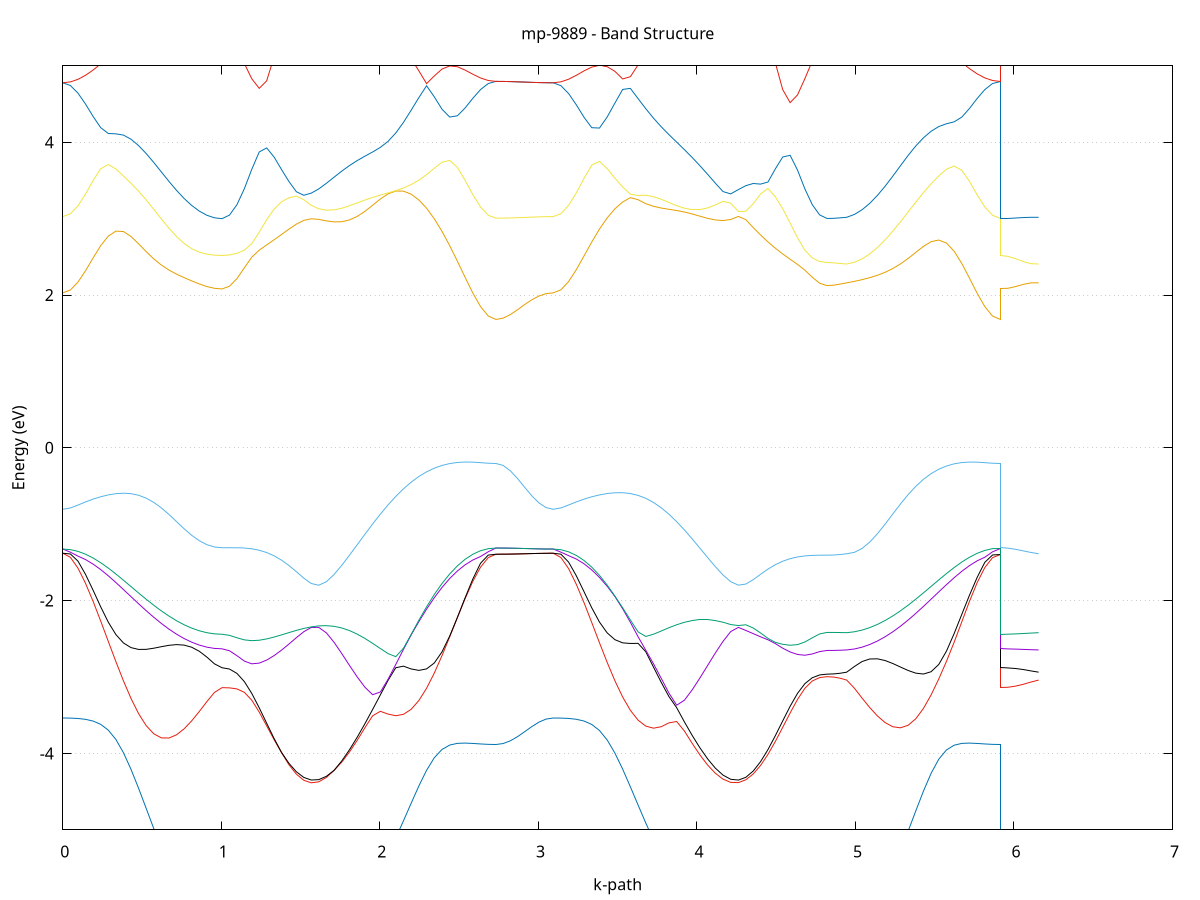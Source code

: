 set title 'mp-9889 - Band Structure'
set xlabel 'k-path'
set ylabel 'Energy (eV)'
set grid y
set yrange [-5:5]
set terminal png size 800,600
set output 'mp-9889_bands_gnuplot.png'
plot '-' using 1:2 with lines notitle, '-' using 1:2 with lines notitle, '-' using 1:2 with lines notitle, '-' using 1:2 with lines notitle, '-' using 1:2 with lines notitle, '-' using 1:2 with lines notitle, '-' using 1:2 with lines notitle, '-' using 1:2 with lines notitle, '-' using 1:2 with lines notitle, '-' using 1:2 with lines notitle, '-' using 1:2 with lines notitle, '-' using 1:2 with lines notitle, '-' using 1:2 with lines notitle, '-' using 1:2 with lines notitle, '-' using 1:2 with lines notitle, '-' using 1:2 with lines notitle, '-' using 1:2 with lines notitle, '-' using 1:2 with lines notitle, '-' using 1:2 with lines notitle, '-' using 1:2 with lines notitle, '-' using 1:2 with lines notitle, '-' using 1:2 with lines notitle, '-' using 1:2 with lines notitle, '-' using 1:2 with lines notitle, '-' using 1:2 with lines notitle, '-' using 1:2 with lines notitle, '-' using 1:2 with lines notitle, '-' using 1:2 with lines notitle, '-' using 1:2 with lines notitle, '-' using 1:2 with lines notitle, '-' using 1:2 with lines notitle, '-' using 1:2 with lines notitle, '-' using 1:2 with lines notitle, '-' using 1:2 with lines notitle, '-' using 1:2 with lines notitle, '-' using 1:2 with lines notitle, '-' using 1:2 with lines notitle, '-' using 1:2 with lines notitle, '-' using 1:2 with lines notitle, '-' using 1:2 with lines notitle, '-' using 1:2 with lines notitle, '-' using 1:2 with lines notitle, '-' using 1:2 with lines notitle, '-' using 1:2 with lines notitle, '-' using 1:2 with lines notitle, '-' using 1:2 with lines notitle, '-' using 1:2 with lines notitle, '-' using 1:2 with lines notitle, '-' using 1:2 with lines notitle, '-' using 1:2 with lines notitle, '-' using 1:2 with lines notitle, '-' using 1:2 with lines notitle, '-' using 1:2 with lines notitle, '-' using 1:2 with lines notitle, '-' using 1:2 with lines notitle, '-' using 1:2 with lines notitle, '-' using 1:2 with lines notitle, '-' using 1:2 with lines notitle, '-' using 1:2 with lines notitle, '-' using 1:2 with lines notitle, '-' using 1:2 with lines notitle, '-' using 1:2 with lines notitle, '-' using 1:2 with lines notitle, '-' using 1:2 with lines notitle, '-' using 1:2 with lines notitle, '-' using 1:2 with lines notitle, '-' using 1:2 with lines notitle, '-' using 1:2 with lines notitle, '-' using 1:2 with lines notitle, '-' using 1:2 with lines notitle, '-' using 1:2 with lines notitle, '-' using 1:2 with lines notitle, '-' using 1:2 with lines notitle, '-' using 1:2 with lines notitle, '-' using 1:2 with lines notitle, '-' using 1:2 with lines notitle, '-' using 1:2 with lines notitle, '-' using 1:2 with lines notitle, '-' using 1:2 with lines notitle, '-' using 1:2 with lines notitle, '-' using 1:2 with lines notitle, '-' using 1:2 with lines notitle, '-' using 1:2 with lines notitle, '-' using 1:2 with lines notitle, '-' using 1:2 with lines notitle, '-' using 1:2 with lines notitle, '-' using 1:2 with lines notitle, '-' using 1:2 with lines notitle, '-' using 1:2 with lines notitle, '-' using 1:2 with lines notitle, '-' using 1:2 with lines notitle, '-' using 1:2 with lines notitle, '-' using 1:2 with lines notitle, '-' using 1:2 with lines notitle, '-' using 1:2 with lines notitle, '-' using 1:2 with lines notitle
0.000000 -14.758606
0.047841 -14.758806
0.095681 -14.759306
0.143522 -14.760306
0.191363 -14.762106
0.239203 -14.764806
0.287044 -14.768806
0.334885 -14.774306
0.382725 -14.781406
0.430566 -14.789806
0.478407 -14.799206
0.526247 -14.809006
0.574088 -14.818706
0.621929 -14.828106
0.669769 -14.836806
0.717610 -14.844606
0.765451 -14.851406
0.813291 -14.857106
0.861132 -14.861606
0.908973 -14.864806
0.956813 -14.866706
1.004654 -14.867406
1.004654 -14.867406
1.051531 -14.867306
1.098409 -14.866906
1.145287 -14.866406
1.192164 -14.865606
1.239042 -14.864706
1.285919 -14.863706
1.332797 -14.862606
1.379674 -14.861506
1.426552 -14.860406
1.473429 -14.859106
1.520307 -14.857806
1.567184 -14.856406
1.614062 -14.857006
1.614062 -14.857006
1.662678 -14.858206
1.711294 -14.858706
1.759910 -14.858406
1.808526 -14.857206
1.857142 -14.855006
1.905758 -14.851606
1.954374 -14.847006
2.002990 -14.841306
2.051606 -14.834506
2.100222 -14.826706
2.148838 -14.818006
2.197454 -14.808806
2.246070 -14.799306
2.294686 -14.790106
2.343302 -14.781706
2.391918 -14.774506
2.440534 -14.768806
2.489150 -14.764706
2.537766 -14.761906
2.586382 -14.760106
2.634998 -14.759106
2.683614 -14.758506
2.732230 -14.758306
2.732230 -14.758306
2.777370 -14.758406
2.822510 -14.758406
2.867649 -14.758406
2.912789 -14.758506
2.957929 -14.758506
3.003069 -14.758606
3.048208 -14.758606
3.093348 -14.758606
3.093348 -14.758606
3.142035 -14.758806
3.190723 -14.759306
3.239410 -14.760406
3.288097 -14.762306
3.336784 -14.765206
3.385471 -14.769406
3.434158 -14.775206
3.482846 -14.782606
3.531533 -14.791206
3.580220 -14.800406
3.628907 -14.809906
3.677594 -14.819206
3.726281 -14.827806
3.774969 -14.835606
3.823656 -14.842306
3.872343 -14.847906
3.921030 -14.852306
3.969717 -14.855606
4.018404 -14.857706
4.067091 -14.858806
4.115779 -14.858906
4.164466 -14.858306
4.213153 -14.857006
4.261840 -14.856506
4.261840 -14.856506
4.308430 -14.858006
4.355021 -14.859406
4.401611 -14.860706
4.448202 -14.861906
4.494792 -14.863006
4.541382 -14.864106
4.587973 -14.865106
4.634563 -14.866106
4.681153 -14.866806
4.727744 -14.867406
4.774334 -14.867806
4.820924 -14.867906
4.820924 -14.867906
4.862201 -14.867806
4.903477 -14.867706
4.944754 -14.867506
4.944754 -14.867506
4.993172 -14.865906
5.041590 -14.862906
5.090008 -14.858606
5.138426 -14.853006
5.186845 -14.846306
5.235263 -14.838406
5.283681 -14.829606
5.332099 -14.820106
5.380517 -14.810206
5.428935 -14.800206
5.477353 -14.790606
5.525771 -14.781806
5.574189 -14.774506
5.622608 -14.768806
5.671026 -14.764706
5.719444 -14.761906
5.767862 -14.760106
5.816280 -14.759106
5.864698 -14.758506
5.913116 -14.758306
5.913116 -14.867406
5.961615 -14.867406
6.010113 -14.867406
6.058612 -14.867506
6.107110 -14.867506
6.155608 -14.867506
e
0.000000 -14.627606
0.047841 -14.629306
0.095681 -14.634406
0.143522 -14.642906
0.191363 -14.656106
0.239203 -14.672006
0.287044 -14.689006
0.334885 -14.706306
0.382725 -14.723406
0.430566 -14.739906
0.478407 -14.755706
0.526247 -14.770506
0.574088 -14.784106
0.621929 -14.796606
0.669769 -14.807806
0.717610 -14.817606
0.765451 -14.826006
0.813291 -14.833006
0.861132 -14.838406
0.908973 -14.842306
0.956813 -14.844706
1.004654 -14.845406
1.004654 -14.845406
1.051531 -14.845406
1.098409 -14.845406
1.145287 -14.845306
1.192164 -14.845406
1.239042 -14.845706
1.285919 -14.846206
1.332797 -14.847106
1.379674 -14.848406
1.426552 -14.850006
1.473429 -14.851806
1.520307 -14.853606
1.567184 -14.855506
1.614062 -14.854706
1.614062 -14.854706
1.662678 -14.852606
1.711294 -14.849906
1.759910 -14.846706
1.808526 -14.842706
1.857142 -14.837806
1.905758 -14.831906
1.954374 -14.824906
2.002990 -14.816806
2.051606 -14.807406
2.100222 -14.796806
2.148838 -14.784906
2.197454 -14.771806
2.246070 -14.757506
2.294686 -14.742106
2.343302 -14.725706
2.391918 -14.708606
2.440534 -14.691106
2.489150 -14.673506
2.537766 -14.656706
2.586382 -14.641806
2.634998 -14.634306
2.683614 -14.629406
2.732230 -14.627606
2.732230 -14.627606
2.777370 -14.627606
2.822510 -14.627606
2.867649 -14.627606
2.912789 -14.627606
2.957929 -14.627606
3.003069 -14.627606
3.048208 -14.627606
3.093348 -14.627606
3.093348 -14.627606
3.142035 -14.629406
3.190723 -14.634506
3.239410 -14.642106
3.288097 -14.656006
3.336784 -14.672706
3.385471 -14.690106
3.434158 -14.707506
3.482846 -14.724606
3.531533 -14.741006
3.580220 -14.756406
3.628907 -14.770806
3.677594 -14.783906
3.726281 -14.795906
3.774969 -14.806606
3.823656 -14.816106
3.872343 -14.824306
3.921030 -14.831406
3.969717 -14.837306
4.018404 -14.842306
4.067091 -14.846406
4.115779 -14.849806
4.164466 -14.852506
4.213153 -14.854706
4.261840 -14.855306
4.261840 -14.855306
4.308430 -14.853406
4.355021 -14.851506
4.401611 -14.849606
4.448202 -14.848106
4.494792 -14.846806
4.541382 -14.845906
4.587973 -14.845306
4.634563 -14.845006
4.681153 -14.844906
4.727744 -14.844906
4.774334 -14.845006
4.820924 -14.845006
4.820924 -14.845006
4.862201 -14.845006
4.903477 -14.844906
4.944754 -14.844906
4.944754 -14.844906
4.993172 -14.843206
5.041590 -14.839906
5.090008 -14.835006
5.138426 -14.828606
5.186845 -14.820706
5.235263 -14.811306
5.283681 -14.800406
5.332099 -14.788106
5.380517 -14.774606
5.428935 -14.759806
5.477353 -14.744006
5.525771 -14.727206
5.574189 -14.709806
5.622608 -14.692106
5.671026 -14.674506
5.719444 -14.657806
5.767862 -14.643706
5.816280 -14.634506
5.864698 -14.629406
5.913116 -14.627606
5.913116 -14.845406
5.961615 -14.845406
6.010113 -14.845306
6.058612 -14.845206
6.107110 -14.845006
6.155608 -14.844906
e
0.000000 -14.627606
0.047841 -14.627506
0.095681 -14.627306
0.143522 -14.637906
0.191363 -14.648306
0.239203 -14.658106
0.287044 -14.667206
0.334885 -14.675006
0.382725 -14.681206
0.430566 -14.685606
0.478407 -14.688406
0.526247 -14.690006
0.574088 -14.690606
0.621929 -14.690706
0.669769 -14.690306
0.717610 -14.689806
0.765451 -14.689106
0.813291 -14.688506
0.861132 -14.687906
0.908973 -14.687506
0.956813 -14.687206
1.004654 -14.687106
1.004654 -14.687106
1.051531 -14.687206
1.098409 -14.687506
1.145287 -14.688006
1.192164 -14.688506
1.239042 -14.689006
1.285919 -14.689506
1.332797 -14.689906
1.379674 -14.690106
1.426552 -14.690206
1.473429 -14.690306
1.520307 -14.690206
1.567184 -14.690206
1.614062 -14.690206
1.614062 -14.690206
1.662678 -14.690306
1.711294 -14.690506
1.759910 -14.690806
1.808526 -14.691306
1.857142 -14.691906
1.905758 -14.692506
1.954374 -14.693106
2.002990 -14.693706
2.051606 -14.694206
2.100222 -14.694406
2.148838 -14.694106
2.197454 -14.693306
2.246070 -14.691606
2.294686 -14.688606
2.343302 -14.684106
2.391918 -14.677806
2.440534 -14.669806
2.489150 -14.660606
2.537766 -14.650906
2.586382 -14.641406
2.634998 -14.629406
2.683614 -14.627606
2.732230 -14.627606
2.732230 -14.627606
2.777370 -14.627606
2.822510 -14.627606
2.867649 -14.627606
2.912789 -14.627606
2.957929 -14.627606
3.003069 -14.627606
3.048208 -14.627606
3.093348 -14.627606
3.093348 -14.627606
3.142035 -14.627506
3.190723 -14.629206
3.239410 -14.640906
3.288097 -14.651406
3.336784 -14.661206
3.385471 -14.670506
3.434158 -14.678406
3.482846 -14.684706
3.531533 -14.689106
3.580220 -14.692006
3.628907 -14.693606
3.677594 -14.694406
3.726281 -14.694606
3.774969 -14.694306
3.823656 -14.693806
3.872343 -14.693206
3.921030 -14.692606
3.969717 -14.691906
4.018404 -14.691406
4.067091 -14.690906
4.115779 -14.690506
4.164466 -14.690306
4.213153 -14.690206
4.261840 -14.690206
4.261840 -14.690206
4.308430 -14.690206
4.355021 -14.690206
4.401611 -14.690206
4.448202 -14.690006
4.494792 -14.689806
4.541382 -14.689406
4.587973 -14.688906
4.634563 -14.688306
4.681153 -14.687806
4.727744 -14.687406
4.774334 -14.687106
4.820924 -14.687006
4.820924 -14.687006
4.862201 -14.687006
4.903477 -14.687006
4.944754 -14.687106
4.944754 -14.687106
4.993172 -14.687306
5.041590 -14.687606
5.090008 -14.688206
5.138426 -14.688806
5.186845 -14.689406
5.235263 -14.690006
5.283681 -14.690406
5.332099 -14.690406
5.380517 -14.689906
5.428935 -14.688406
5.477353 -14.685706
5.525771 -14.681506
5.574189 -14.675406
5.622608 -14.667606
5.671026 -14.658606
5.719444 -14.648806
5.767862 -14.638706
5.816280 -14.627906
5.864698 -14.627506
5.913116 -14.627606
5.913116 -14.687106
5.961615 -14.687106
6.010113 -14.687106
6.058612 -14.687106
6.107110 -14.687106
6.155608 -14.687106
e
0.000000 -14.616806
0.047841 -14.619506
0.095681 -14.627206
0.143522 -14.626806
0.191363 -14.626306
0.239203 -14.625606
0.287044 -14.624906
0.334885 -14.624206
0.382725 -14.623506
0.430566 -14.622906
0.478407 -14.622506
0.526247 -14.622106
0.574088 -14.621806
0.621929 -14.621706
0.669769 -14.621606
0.717610 -14.621606
0.765451 -14.621706
0.813291 -14.621706
0.861132 -14.621806
0.908973 -14.621906
0.956813 -14.621906
1.004654 -14.621906
1.004654 -14.621906
1.051531 -14.621906
1.098409 -14.621806
1.145287 -14.621706
1.192164 -14.621406
1.239042 -14.620906
1.285919 -14.620106
1.332797 -14.618906
1.379674 -14.617506
1.426552 -14.615706
1.473429 -14.613506
1.520307 -14.611206
1.567184 -14.608606
1.614062 -14.609706
1.614062 -14.609706
1.662678 -14.611806
1.711294 -14.613606
1.759910 -14.614906
1.808526 -14.615806
1.857142 -14.616406
1.905758 -14.616906
1.954374 -14.617206
2.002990 -14.617406
2.051606 -14.617606
2.100222 -14.617906
2.148838 -14.618206
2.197454 -14.618706
2.246070 -14.619306
2.294686 -14.620106
2.343302 -14.621006
2.391918 -14.622006
2.440534 -14.623106
2.489150 -14.624206
2.537766 -14.625206
2.586382 -14.626006
2.634998 -14.626106
2.683614 -14.619706
2.732230 -14.616806
2.732230 -14.616806
2.777370 -14.616806
2.822510 -14.616806
2.867649 -14.616806
2.912789 -14.616806
2.957929 -14.616806
3.003069 -14.616806
3.048208 -14.616806
3.093348 -14.616806
3.093348 -14.616806
3.142035 -14.619706
3.190723 -14.626006
3.239410 -14.626006
3.288097 -14.625206
3.336784 -14.624206
3.385471 -14.623106
3.434158 -14.622006
3.482846 -14.621006
3.531533 -14.620106
3.580220 -14.619306
3.628907 -14.618706
3.677594 -14.618206
3.726281 -14.617806
3.774969 -14.617606
3.823656 -14.617406
3.872343 -14.617106
3.921030 -14.616806
3.969717 -14.616406
4.018404 -14.615806
4.067091 -14.614806
4.115779 -14.613506
4.164466 -14.611706
4.213153 -14.609506
4.261840 -14.608806
4.261840 -14.608806
4.308430 -14.611306
4.355021 -14.613706
4.401611 -14.615806
4.448202 -14.617606
4.494792 -14.619006
4.541382 -14.620106
4.587973 -14.620906
4.634563 -14.621406
4.681153 -14.621706
4.727744 -14.621906
4.774334 -14.621906
4.820924 -14.621906
4.820924 -14.621906
4.862201 -14.621906
4.903477 -14.621906
4.944754 -14.621906
4.944754 -14.621906
4.993172 -14.621906
5.041590 -14.621806
5.090008 -14.621806
5.138426 -14.621706
5.186845 -14.621606
5.235263 -14.621606
5.283681 -14.621706
5.332099 -14.621806
5.380517 -14.622006
5.428935 -14.622406
5.477353 -14.622906
5.525771 -14.623506
5.574189 -14.624106
5.622608 -14.624806
5.671026 -14.625606
5.719444 -14.626206
5.767862 -14.626806
5.816280 -14.627306
5.864698 -14.619706
5.913116 -14.616806
5.913116 -14.621906
5.961615 -14.621906
6.010113 -14.621906
6.058612 -14.621906
6.107110 -14.621906
6.155608 -14.621906
e
0.000000 -14.616806
0.047841 -14.616406
0.095681 -14.615206
0.143522 -14.613406
0.191363 -14.610806
0.239203 -14.607706
0.287044 -14.604006
0.334885 -14.599806
0.382725 -14.595306
0.430566 -14.590506
0.478407 -14.585506
0.526247 -14.580506
0.574088 -14.575606
0.621929 -14.570806
0.669769 -14.569806
0.717610 -14.571706
0.765451 -14.573306
0.813291 -14.574706
0.861132 -14.575806
0.908973 -14.576706
0.956813 -14.577206
1.004654 -14.577306
1.004654 -14.577306
1.051531 -14.577506
1.098409 -14.578106
1.145287 -14.579106
1.192164 -14.580906
1.239042 -14.583306
1.285919 -14.586306
1.332797 -14.589706
1.379674 -14.593406
1.426552 -14.597206
1.473429 -14.600806
1.520307 -14.604106
1.567184 -14.607106
1.614062 -14.605906
1.614062 -14.605906
1.662678 -14.603206
1.711294 -14.600506
1.759910 -14.598006
1.808526 -14.595606
1.857142 -14.593506
1.905758 -14.591606
1.954374 -14.590006
2.002990 -14.588806
2.051606 -14.588006
2.100222 -14.587806
2.148838 -14.588406
2.197454 -14.589706
2.246070 -14.591906
2.294686 -14.594706
2.343302 -14.598006
2.391918 -14.601506
2.440534 -14.604906
2.489150 -14.608206
2.537766 -14.611106
2.586382 -14.613406
2.634998 -14.615206
2.683614 -14.616406
2.732230 -14.616806
2.732230 -14.616806
2.777370 -14.616806
2.822510 -14.616806
2.867649 -14.616806
2.912789 -14.616806
2.957929 -14.616806
3.003069 -14.616806
3.048208 -14.616806
3.093348 -14.616806
3.093348 -14.616806
3.142035 -14.616406
3.190723 -14.615206
3.239410 -14.613406
3.288097 -14.611106
3.336784 -14.608206
3.385471 -14.604906
3.434158 -14.601506
3.482846 -14.598006
3.531533 -14.594706
3.580220 -14.591906
3.628907 -14.589706
3.677594 -14.588406
3.726281 -14.587906
3.774969 -14.588106
3.823656 -14.588906
3.872343 -14.590106
3.921030 -14.591706
3.969717 -14.593606
4.018404 -14.595706
4.067091 -14.598106
4.115779 -14.600606
4.164466 -14.603306
4.213153 -14.606106
4.261840 -14.606906
4.261840 -14.606906
4.308430 -14.603906
4.355021 -14.600606
4.401611 -14.597006
4.448202 -14.593206
4.494792 -14.589606
4.541382 -14.586106
4.587973 -14.583206
4.634563 -14.580806
4.681153 -14.579106
4.727744 -14.578006
4.774334 -14.577506
4.820924 -14.577306
4.820924 -14.577306
4.862201 -14.577306
4.903477 -14.577306
4.944754 -14.577206
4.944754 -14.577206
4.993172 -14.576906
5.041590 -14.576106
5.090008 -14.575106
5.138426 -14.573806
5.186845 -14.572206
5.235263 -14.570306
5.283681 -14.569706
5.332099 -14.574506
5.380517 -14.579506
5.428935 -14.584606
5.477353 -14.589606
5.525771 -14.594506
5.574189 -14.599206
5.622608 -14.603506
5.671026 -14.607306
5.719444 -14.610606
5.767862 -14.613206
5.816280 -14.615206
5.864698 -14.616406
5.913116 -14.616806
5.913116 -14.577306
5.961615 -14.577306
6.010113 -14.577306
6.058612 -14.577306
6.107110 -14.577306
6.155608 -14.577206
e
0.000000 -14.548506
0.047841 -14.548606
0.095681 -14.549106
0.143522 -14.549806
0.191363 -14.550806
0.239203 -14.552106
0.287044 -14.553606
0.334885 -14.555306
0.382725 -14.557306
0.430566 -14.559306
0.478407 -14.561406
0.526247 -14.563606
0.574088 -14.565806
0.621929 -14.567906
0.669769 -14.566406
0.717610 -14.562206
0.765451 -14.558606
0.813291 -14.555506
0.861132 -14.553006
0.908973 -14.551206
0.956813 -14.550106
1.004654 -14.549706
1.004654 -14.549706
1.051531 -14.549806
1.098409 -14.549806
1.145287 -14.549706
1.192164 -14.549206
1.239042 -14.548206
1.285919 -14.546706
1.332797 -14.544706
1.379674 -14.542306
1.426552 -14.539706
1.473429 -14.537006
1.520307 -14.534306
1.567184 -14.531806
1.614062 -14.532806
1.614062 -14.532806
1.662678 -14.535106
1.711294 -14.537206
1.759910 -14.539306
1.808526 -14.541306
1.857142 -14.543306
1.905758 -14.545406
1.954374 -14.547506
2.002990 -14.549606
2.051606 -14.551706
2.100222 -14.553506
2.148838 -14.554906
2.197454 -14.555706
2.246070 -14.555906
2.294686 -14.555606
2.343302 -14.554906
2.391918 -14.553906
2.440534 -14.552706
2.489150 -14.551606
2.537766 -14.550606
2.586382 -14.549706
2.634998 -14.549006
2.683614 -14.548606
2.732230 -14.548506
2.732230 -14.548506
2.777370 -14.548506
2.822510 -14.548506
2.867649 -14.548506
2.912789 -14.548506
2.957929 -14.548506
3.003069 -14.548506
3.048208 -14.548506
3.093348 -14.548506
3.093348 -14.548506
3.142035 -14.548606
3.190723 -14.549106
3.239410 -14.549706
3.288097 -14.550606
3.336784 -14.551606
3.385471 -14.552806
3.434158 -14.553906
3.482846 -14.554906
3.531533 -14.555606
3.580220 -14.555906
3.628907 -14.555706
3.677594 -14.554906
3.726281 -14.553506
3.774969 -14.551606
3.823656 -14.549606
3.872343 -14.547506
3.921030 -14.545406
3.969717 -14.543306
4.018404 -14.541306
4.067091 -14.539206
4.115779 -14.537206
4.164466 -14.535006
4.213153 -14.532706
4.261840 -14.532006
4.261840 -14.532006
4.308430 -14.534506
4.355021 -14.537206
4.401611 -14.539806
4.448202 -14.542406
4.494792 -14.544706
4.541382 -14.546706
4.587973 -14.548206
4.634563 -14.549206
4.681153 -14.549706
4.727744 -14.549806
4.774334 -14.549806
4.820924 -14.549706
4.820924 -14.549706
4.862201 -14.549706
4.903477 -14.549806
4.944754 -14.549906
4.944754 -14.549906
4.993172 -14.550706
5.041590 -14.552306
5.090008 -14.554606
5.138426 -14.557606
5.186845 -14.561106
5.235263 -14.565206
5.283681 -14.568406
5.332099 -14.566206
5.380517 -14.564106
5.428935 -14.561806
5.477353 -14.559706
5.525771 -14.557606
5.574189 -14.555606
5.622608 -14.553806
5.671026 -14.552206
5.719444 -14.550906
5.767862 -14.549806
5.816280 -14.549106
5.864698 -14.548606
5.913116 -14.548506
5.913116 -14.549706
5.961615 -14.549706
6.010113 -14.549806
6.058612 -14.549806
6.107110 -14.549806
6.155608 -14.549906
e
0.000000 -14.548506
0.047841 -14.548306
0.095681 -14.547806
0.143522 -14.547006
0.191363 -14.545706
0.239203 -14.544106
0.287044 -14.542206
0.334885 -14.539806
0.382725 -14.537206
0.430566 -14.534106
0.478407 -14.530906
0.526247 -14.527406
0.574088 -14.523906
0.621929 -14.520306
0.669769 -14.516806
0.717610 -14.513606
0.765451 -14.510606
0.813291 -14.508006
0.861132 -14.505906
0.908973 -14.504406
0.956813 -14.503406
1.004654 -14.503106
1.004654 -14.503106
1.051531 -14.503506
1.098409 -14.504806
1.145287 -14.506706
1.192164 -14.509006
1.239042 -14.511606
1.285919 -14.514306
1.332797 -14.517006
1.379674 -14.519806
1.426552 -14.522606
1.473429 -14.525306
1.520307 -14.527906
1.567184 -14.530406
1.614062 -14.529506
1.614062 -14.529506
1.662678 -14.527406
1.711294 -14.525706
1.759910 -14.524306
1.808526 -14.523506
1.857142 -14.523106
1.905758 -14.523106
1.954374 -14.523706
2.002990 -14.524706
2.051606 -14.526106
2.100222 -14.527806
2.148838 -14.529806
2.197454 -14.532006
2.246070 -14.534306
2.294686 -14.536606
2.343302 -14.538906
2.391918 -14.541006
2.440534 -14.542806
2.489150 -14.544506
2.537766 -14.545906
2.586382 -14.547006
2.634998 -14.547806
2.683614 -14.548306
2.732230 -14.548506
2.732230 -14.548506
2.777370 -14.548506
2.822510 -14.548506
2.867649 -14.548506
2.912789 -14.548506
2.957929 -14.548506
3.003069 -14.548506
3.048208 -14.548506
3.093348 -14.548506
3.093348 -14.548506
3.142035 -14.548306
3.190723 -14.547806
3.239410 -14.547006
3.288097 -14.545906
3.336784 -14.544506
3.385471 -14.542806
3.434158 -14.540906
3.482846 -14.538806
3.531533 -14.536606
3.580220 -14.534306
3.628907 -14.532006
3.677594 -14.529806
3.726281 -14.527806
3.774969 -14.526006
3.823656 -14.524606
3.872343 -14.523606
3.921030 -14.523106
3.969717 -14.523106
4.018404 -14.523506
4.067091 -14.524406
4.115779 -14.525706
4.164466 -14.527406
4.213153 -14.529606
4.261840 -14.530306
4.261840 -14.530306
4.308430 -14.527806
4.355021 -14.525206
4.401611 -14.522506
4.448202 -14.519706
4.494792 -14.516906
4.541382 -14.514206
4.587973 -14.511506
4.634563 -14.509006
4.681153 -14.506706
4.727744 -14.504806
4.774334 -14.503506
4.820924 -14.503106
4.820924 -14.503106
4.862201 -14.503106
4.903477 -14.503106
4.944754 -14.503206
4.944754 -14.503206
4.993172 -14.503906
5.041590 -14.505306
5.090008 -14.507306
5.138426 -14.509706
5.186845 -14.512706
5.235263 -14.515906
5.283681 -14.519406
5.332099 -14.523006
5.380517 -14.526706
5.428935 -14.530206
5.477353 -14.533606
5.525771 -14.536706
5.574189 -14.539506
5.622608 -14.541906
5.671026 -14.544006
5.719444 -14.545606
5.767862 -14.546906
5.816280 -14.547806
5.864698 -14.548306
5.913116 -14.548506
5.913116 -14.503106
5.961615 -14.503106
6.010113 -14.503106
6.058612 -14.503106
6.107110 -14.503206
6.155608 -14.503206
e
0.000000 -14.471806
0.047841 -14.471106
0.095681 -14.469606
0.143522 -14.468006
0.191363 -14.466806
0.239203 -14.466306
0.287044 -14.466506
0.334885 -14.467106
0.382725 -14.468106
0.430566 -14.469406
0.478407 -14.470806
0.526247 -14.472206
0.574088 -14.473706
0.621929 -14.475106
0.669769 -14.476506
0.717610 -14.477706
0.765451 -14.478806
0.813291 -14.479806
0.861132 -14.480506
0.908973 -14.481106
0.956813 -14.481406
1.004654 -14.481506
1.004654 -14.481506
1.051531 -14.481006
1.098409 -14.479606
1.145287 -14.477606
1.192164 -14.475106
1.239042 -14.472406
1.285919 -14.469506
1.332797 -14.466406
1.379674 -14.463306
1.426552 -14.460206
1.473429 -14.457206
1.520307 -14.454106
1.567184 -14.451206
1.614062 -14.452406
1.614062 -14.452406
1.662678 -14.455306
1.711294 -14.458106
1.759910 -14.460706
1.808526 -14.463106
1.857142 -14.465206
1.905758 -14.467006
1.954374 -14.468406
2.002990 -14.469506
2.051606 -14.470106
2.100222 -14.470406
2.148838 -14.470306
2.197454 -14.469906
2.246070 -14.469306
2.294686 -14.468606
2.343302 -14.467906
2.391918 -14.467206
2.440534 -14.466906
2.489150 -14.466906
2.537766 -14.467606
2.586382 -14.469006
2.634998 -14.470906
2.683614 -14.472706
2.732230 -14.473506
2.732230 -14.473506
2.777370 -14.473406
2.822510 -14.473206
2.867649 -14.473006
2.912789 -14.472606
2.957929 -14.472306
3.003069 -14.472006
3.048208 -14.471806
3.093348 -14.471806
3.093348 -14.471806
3.142035 -14.471106
3.190723 -14.469506
3.239410 -14.467806
3.288097 -14.466706
3.336784 -14.466206
3.385471 -14.466306
3.434158 -14.466806
3.482846 -14.467506
3.531533 -14.468306
3.580220 -14.469106
3.628907 -14.469706
3.677594 -14.470106
3.726281 -14.470206
3.774969 -14.469906
3.823656 -14.469306
3.872343 -14.468306
3.921030 -14.466806
3.969717 -14.465106
4.018404 -14.463006
4.067091 -14.460606
4.115779 -14.458006
4.164466 -14.455206
4.213153 -14.452306
4.261840 -14.451406
4.261840 -14.451406
4.308430 -14.454306
4.355021 -14.457406
4.401611 -14.460406
4.448202 -14.463506
4.494792 -14.466606
4.541382 -14.469606
4.587973 -14.472506
4.634563 -14.475206
4.681153 -14.477706
4.727744 -14.479706
4.774334 -14.481006
4.820924 -14.481506
4.820924 -14.481506
4.862201 -14.481506
4.903477 -14.481506
4.944754 -14.481506
4.944754 -14.481506
4.993172 -14.481206
5.041590 -14.480806
5.090008 -14.480106
5.138426 -14.479206
5.186845 -14.478206
5.235263 -14.477006
5.283681 -14.475606
5.332099 -14.474206
5.380517 -14.472806
5.428935 -14.471306
5.477353 -14.469906
5.525771 -14.468706
5.574189 -14.467706
5.622608 -14.467106
5.671026 -14.467006
5.719444 -14.467706
5.767862 -14.469006
5.816280 -14.470906
5.864698 -14.472706
5.913116 -14.473506
5.913116 -14.481506
5.961615 -14.481506
6.010113 -14.481506
6.058612 -14.481506
6.107110 -14.481506
6.155608 -14.481506
e
0.000000 -14.417506
0.047841 -14.417506
0.095681 -14.417606
0.143522 -14.417806
0.191363 -14.418106
0.239203 -14.418506
0.287044 -14.419006
0.334885 -14.419506
0.382725 -14.420006
0.430566 -14.420606
0.478407 -14.421206
0.526247 -14.421806
0.574088 -14.422406
0.621929 -14.423006
0.669769 -14.423506
0.717610 -14.424106
0.765451 -14.424506
0.813291 -14.424906
0.861132 -14.425306
0.908973 -14.425506
0.956813 -14.425706
1.004654 -14.425706
1.004654 -14.425706
1.051531 -14.425906
1.098409 -14.426606
1.145287 -14.427706
1.192164 -14.429106
1.239042 -14.431006
1.285919 -14.433106
1.332797 -14.435506
1.379674 -14.438106
1.426552 -14.440806
1.473429 -14.443706
1.520307 -14.446606
1.567184 -14.449506
1.614062 -14.448306
1.614062 -14.448306
1.662678 -14.445406
1.711294 -14.442706
1.759910 -14.440106
1.808526 -14.437706
1.857142 -14.435406
1.905758 -14.433306
1.954374 -14.431306
2.002990 -14.429506
2.051606 -14.427906
2.100222 -14.426306
2.148838 -14.425006
2.197454 -14.423706
2.246070 -14.422606
2.294686 -14.421606
2.343302 -14.420706
2.391918 -14.419906
2.440534 -14.419206
2.489150 -14.418706
2.537766 -14.418206
2.586382 -14.417906
2.634998 -14.417606
2.683614 -14.417506
2.732230 -14.417406
2.732230 -14.417406
2.777370 -14.417406
2.822510 -14.417406
2.867649 -14.417406
2.912789 -14.417506
2.957929 -14.417506
3.003069 -14.417506
3.048208 -14.417506
3.093348 -14.417506
3.093348 -14.417506
3.142035 -14.417506
3.190723 -14.417606
3.239410 -14.417906
3.288097 -14.418206
3.336784 -14.418706
3.385471 -14.419206
3.434158 -14.419906
3.482846 -14.420706
3.531533 -14.421606
3.580220 -14.422606
3.628907 -14.423706
3.677594 -14.425006
3.726281 -14.426406
3.774969 -14.427906
3.823656 -14.429606
3.872343 -14.431406
3.921030 -14.433306
3.969717 -14.435506
4.018404 -14.437706
4.067091 -14.440206
4.115779 -14.442806
4.164466 -14.445506
4.213153 -14.448406
4.261840 -14.449306
4.261840 -14.449306
4.308430 -14.446406
4.355021 -14.443506
4.401611 -14.440706
4.448202 -14.437906
4.494792 -14.435406
4.541382 -14.433006
4.587973 -14.430906
4.634563 -14.429106
4.681153 -14.427606
4.727744 -14.426606
4.774334 -14.425906
4.820924 -14.425706
4.820924 -14.425706
4.862201 -14.425706
4.903477 -14.425706
4.944754 -14.425706
4.944754 -14.425706
4.993172 -14.425606
5.041590 -14.425406
5.090008 -14.425006
5.138426 -14.424706
5.186845 -14.424206
5.235263 -14.423706
5.283681 -14.423106
5.332099 -14.422506
5.380517 -14.421906
5.428935 -14.421306
5.477353 -14.420706
5.525771 -14.420106
5.574189 -14.419506
5.622608 -14.419006
5.671026 -14.418606
5.719444 -14.418206
5.767862 -14.417906
5.816280 -14.417606
5.864698 -14.417506
5.913116 -14.417406
5.913116 -14.425706
5.961615 -14.425706
6.010113 -14.425706
6.058612 -14.425706
6.107110 -14.425706
6.155608 -14.425706
e
0.000000 -14.417406
0.047841 -14.416206
0.095681 -14.412606
0.143522 -14.406806
0.191363 -14.399306
0.239203 -14.390606
0.287044 -14.381506
0.334885 -14.372206
0.382725 -14.363106
0.430566 -14.354406
0.478407 -14.346106
0.526247 -14.338406
0.574088 -14.331406
0.621929 -14.324906
0.669769 -14.319106
0.717610 -14.314106
0.765451 -14.309706
0.813291 -14.306206
0.861132 -14.303406
0.908973 -14.301306
0.956813 -14.300106
1.004654 -14.299706
1.004654 -14.299706
1.051531 -14.299706
1.098409 -14.299606
1.145287 -14.299406
1.192164 -14.299106
1.239042 -14.298806
1.285919 -14.298506
1.332797 -14.298106
1.379674 -14.297706
1.426552 -14.297206
1.473429 -14.296906
1.520307 -14.296606
1.567184 -14.296506
1.614062 -14.296506
1.614062 -14.296506
1.662678 -14.296806
1.711294 -14.297506
1.759910 -14.298606
1.808526 -14.300206
1.857142 -14.302406
1.905758 -14.305206
1.954374 -14.308606
2.002990 -14.312806
2.051606 -14.317706
2.100222 -14.323306
2.148838 -14.329606
2.197454 -14.336606
2.246070 -14.344306
2.294686 -14.352506
2.343302 -14.361406
2.391918 -14.370606
2.440534 -14.380106
2.489150 -14.389606
2.537766 -14.398506
2.586382 -14.406406
2.634998 -14.412406
2.683614 -14.416206
2.732230 -14.417406
2.732230 -14.417406
2.777370 -14.417406
2.822510 -14.417406
2.867649 -14.417406
2.912789 -14.417406
2.957929 -14.417406
3.003069 -14.417406
3.048208 -14.417406
3.093348 -14.417406
3.093348 -14.417406
3.142035 -14.416206
3.190723 -14.412406
3.239410 -14.406306
3.288097 -14.398406
3.336784 -14.389506
3.385471 -14.380006
3.434158 -14.370506
3.482846 -14.361306
3.531533 -14.352406
3.580220 -14.344206
3.628907 -14.336506
3.677594 -14.329506
3.726281 -14.323206
3.774969 -14.317606
3.823656 -14.312706
3.872343 -14.308506
3.921030 -14.305106
3.969717 -14.302306
4.018404 -14.300206
4.067091 -14.298606
4.115779 -14.297506
4.164466 -14.296806
4.213153 -14.296506
4.261840 -14.296506
4.261840 -14.296506
4.308430 -14.296606
4.355021 -14.296906
4.401611 -14.297306
4.448202 -14.297706
4.494792 -14.298106
4.541382 -14.298506
4.587973 -14.298906
4.634563 -14.299206
4.681153 -14.299406
4.727744 -14.299606
4.774334 -14.299706
4.820924 -14.299706
4.820924 -14.299706
4.862201 -14.299806
4.903477 -14.299806
4.944754 -14.299906
4.944754 -14.299906
4.993172 -14.300806
5.041590 -14.302606
5.090008 -14.305206
5.138426 -14.308606
5.186845 -14.312706
5.235263 -14.317706
5.283681 -14.323406
5.332099 -14.329806
5.380517 -14.336906
5.428935 -14.344606
5.477353 -14.352906
5.525771 -14.361706
5.574189 -14.370906
5.622608 -14.380406
5.671026 -14.389806
5.719444 -14.398706
5.767862 -14.406506
5.816280 -14.412506
5.864698 -14.416206
5.913116 -14.417406
5.913116 -14.299706
5.961615 -14.299706
6.010113 -14.299806
6.058612 -14.299806
6.107110 -14.299806
6.155608 -14.299906
e
0.000000 -13.724906
0.047841 -13.717406
0.095681 -13.695206
0.143522 -13.658706
0.191363 -13.608906
0.239203 -13.546806
0.287044 -13.473406
0.334885 -13.389806
0.382725 -13.297006
0.430566 -13.196306
0.478407 -13.088706
0.526247 -12.975906
0.574088 -12.859306
0.621929 -12.741006
0.669769 -12.623406
0.717610 -12.509006
0.765451 -12.401206
0.813291 -12.303506
0.861132 -12.219706
0.908973 -12.154106
0.956813 -12.111006
1.004654 -12.095706
1.004654 -12.095706
1.051531 -12.092406
1.098409 -12.082706
1.145287 -12.066906
1.192164 -12.045706
1.239042 -12.019906
1.285919 -11.990706
1.332797 -11.959606
1.379674 -11.928106
1.426552 -11.898106
1.473429 -11.871806
1.520307 -11.851306
1.567184 -11.839006
1.614062 -11.843706
1.614062 -11.843706
1.662678 -11.865506
1.711294 -11.903106
1.759910 -11.957106
1.808526 -12.027206
1.857142 -12.112206
1.905758 -12.210006
1.954374 -12.318206
2.002990 -12.434006
2.051606 -12.554706
2.100222 -12.677806
2.148838 -12.800906
2.197454 -12.921806
2.246070 -13.038706
2.294686 -13.150006
2.343302 -13.254306
2.391918 -13.350306
2.440534 -13.436906
2.489150 -13.512806
2.537766 -13.577206
2.586382 -13.628706
2.634998 -13.666506
2.683614 -13.689606
2.732230 -13.697406
2.732230 -13.697406
2.777370 -13.698606
2.822510 -13.701806
2.867649 -13.706506
2.912789 -13.711906
2.957929 -13.717006
3.003069 -13.721206
3.048208 -13.724006
3.093348 -13.724906
3.093348 -13.724906
3.142035 -13.717106
3.190723 -13.693706
3.239410 -13.655506
3.288097 -13.603506
3.336784 -13.538606
3.385471 -13.462006
3.434158 -13.374706
3.482846 -13.278006
3.531533 -13.173006
3.580220 -13.060906
3.628907 -12.943006
3.677594 -12.821106
3.726281 -12.697006
3.774969 -12.572706
3.823656 -12.450606
3.872343 -12.333206
3.921030 -12.223306
3.969717 -12.123706
4.018404 -12.036706
4.067091 -11.964506
4.115779 -11.908306
4.164466 -11.868606
4.213153 -11.844806
4.261840 -11.840306
4.261840 -11.840306
4.308430 -11.855306
4.355021 -11.877906
4.401611 -11.905906
4.448202 -11.937206
4.494792 -11.969706
4.541382 -12.001606
4.587973 -12.031206
4.634563 -12.057306
4.681153 -12.078806
4.727744 -12.094706
4.774334 -12.104506
4.820924 -12.107806
4.820924 -12.107806
4.862201 -12.107906
4.903477 -12.108006
4.944754 -12.108606
4.944754 -12.108606
4.993172 -12.136606
5.041590 -12.190406
5.090008 -12.265806
5.138426 -12.357906
5.186845 -12.462506
5.235263 -12.575306
5.283681 -12.692906
5.332099 -12.812106
5.380517 -12.930206
5.428935 -13.045106
5.477353 -13.154906
5.525771 -13.258106
5.574189 -13.353106
5.622608 -13.438906
5.671026 -13.514306
5.719444 -13.578106
5.767862 -13.629306
5.816280 -13.666806
5.864698 -13.689706
5.913116 -13.697406
5.913116 -12.095706
5.961615 -12.096306
6.010113 -12.098206
6.058612 -12.101006
6.107110 -12.104606
6.155608 -12.108506
e
0.000000 -13.418006
0.047841 -13.411706
0.095681 -13.392806
0.143522 -13.361606
0.191363 -13.318706
0.239203 -13.264506
0.287044 -13.199906
0.334885 -13.125806
0.382725 -13.043206
0.430566 -12.953206
0.478407 -12.857306
0.526247 -12.756906
0.574088 -12.653906
0.621929 -12.550406
0.669769 -12.449006
0.717610 -12.352506
0.765451 -12.263906
0.813291 -12.186806
0.861132 -12.124506
0.908973 -12.079706
0.956813 -12.053906
1.004654 -12.045806
1.004654 -12.045806
1.051531 -12.042806
1.098409 -12.034106
1.145287 -12.020006
1.192164 -12.001006
1.239042 -11.978206
1.285919 -11.952506
1.332797 -11.925406
1.379674 -11.898506
1.426552 -11.874006
1.473429 -11.853806
1.520307 -11.840506
1.567184 -11.836406
1.614062 -11.836806
1.614062 -11.836806
1.662678 -11.847306
1.711294 -11.872206
1.759910 -11.912306
1.808526 -11.967706
1.857142 -12.037306
1.905758 -12.119706
1.954374 -12.212606
2.002990 -12.313806
2.051606 -12.420606
2.100222 -12.530506
2.148838 -12.641306
2.197454 -12.750806
2.246070 -12.857006
2.294686 -12.958306
2.343302 -13.053206
2.391918 -13.140206
2.440534 -13.218306
2.489150 -13.286306
2.537766 -13.343406
2.586382 -13.388706
2.634998 -13.421606
2.683614 -13.441606
2.732230 -13.448206
2.732230 -13.448206
2.777370 -13.447006
2.822510 -13.443406
2.867649 -13.438306
2.912789 -13.432406
2.957929 -13.426706
3.003069 -13.422106
3.048208 -13.419006
3.093348 -13.418006
3.093348 -13.418006
3.142035 -13.411306
3.190723 -13.391406
3.239410 -13.358606
3.288097 -13.313406
3.336784 -13.256506
3.385471 -13.188606
3.434158 -13.110806
3.482846 -13.024106
3.531533 -12.929606
3.580220 -12.828806
3.628907 -12.723206
3.677594 -12.614606
3.726281 -12.504806
3.774969 -12.396106
3.823656 -12.290806
3.872343 -12.191506
3.921030 -12.100806
3.969717 -12.020906
4.018404 -11.954006
4.067091 -11.901606
4.115779 -11.864506
4.164466 -11.842606
4.213153 -11.835106
4.261840 -11.835506
4.261840 -11.835506
4.308430 -11.838206
4.355021 -11.850106
4.401611 -11.868806
4.448202 -11.892006
4.494792 -11.917506
4.541382 -11.943406
4.587973 -11.968106
4.634563 -11.990106
4.681153 -12.008306
4.727744 -12.022006
4.774334 -12.030406
4.820924 -12.033206
4.820924 -12.033206
4.862201 -12.034206
4.903477 -12.037006
4.944754 -12.041506
4.944754 -12.041506
4.993172 -12.066606
5.041590 -12.111006
5.090008 -12.173306
5.138426 -12.251106
5.186845 -12.341206
5.235263 -12.440206
5.283681 -12.544706
5.332099 -12.651706
5.380517 -12.758506
5.428935 -12.862806
5.477353 -12.962706
5.525771 -13.056506
5.574189 -13.142706
5.622608 -13.220206
5.671026 -13.287606
5.719444 -13.344306
5.767862 -13.389206
5.816280 -13.421806
5.864698 -13.441606
5.913116 -13.448206
5.913116 -12.045806
5.961615 -12.045506
6.010113 -12.044606
6.058612 -12.043506
6.107110 -12.042306
6.155608 -12.041506
e
0.000000 -6.431206
0.047841 -6.427006
0.095681 -6.414706
0.143522 -6.394706
0.191363 -6.368206
0.239203 -6.336906
0.287044 -6.302906
0.334885 -6.269706
0.382725 -6.241706
0.430566 -6.224506
0.478407 -6.225006
0.526247 -6.249906
0.574088 -6.304206
0.621929 -6.388206
0.669769 -6.497106
0.717610 -6.621706
0.765451 -6.750806
0.813291 -6.873506
0.861132 -6.979906
0.908973 -7.062106
0.956813 -7.113906
1.004654 -7.131606
1.004654 -7.131606
1.051531 -7.128906
1.098409 -7.120906
1.145287 -7.108106
1.192164 -7.091406
1.239042 -7.072106
1.285919 -7.051706
1.332797 -7.032106
1.379674 -7.015306
1.426552 -7.003106
1.473429 -6.996406
1.520307 -6.994806
1.567184 -6.996206
1.614062 -6.997106
1.614062 -6.997106
1.662678 -6.992206
1.711294 -6.976306
1.759910 -6.945106
1.808526 -6.896206
1.857142 -6.829106
1.905758 -6.745606
1.954374 -6.649606
2.002990 -6.546706
2.051606 -6.444106
2.100222 -6.349606
2.148838 -6.270806
2.197454 -6.213206
2.246070 -6.179106
2.294686 -6.166806
2.343302 -6.172306
2.391918 -6.190306
2.440534 -6.215406
2.489150 -6.243206
2.537766 -6.270206
2.586382 -6.293606
2.634998 -6.311606
2.683614 -6.322806
2.732230 -6.326606
2.732230 -6.326606
2.777370 -6.330906
2.822510 -6.342906
2.867649 -6.360606
2.912789 -6.380806
2.957929 -6.400506
3.003069 -6.416806
3.048208 -6.427506
3.093348 -6.431206
3.093348 -6.431206
3.142035 -6.426906
3.190723 -6.414106
3.239410 -6.393506
3.288097 -6.366206
3.336784 -6.333906
3.385471 -6.299206
3.434158 -6.265306
3.482846 -6.236606
3.531533 -6.218606
3.580220 -6.217006
3.628907 -6.237106
3.677594 -6.281806
3.726281 -6.350306
3.774969 -6.437306
3.823656 -6.535406
3.872343 -6.636006
3.921030 -6.731406
3.969717 -6.815506
4.018404 -6.884006
4.067091 -6.935006
4.115779 -6.968606
4.164466 -6.987206
4.213153 -6.995006
4.261840 -6.997206
4.261840 -6.997206
4.308430 -6.998806
4.355021 -7.003306
4.401611 -7.012806
4.448202 -7.027306
4.494792 -7.046006
4.541382 -7.067006
4.587973 -7.088406
4.634563 -7.108506
4.681153 -7.125706
4.727744 -7.138806
4.774334 -7.147006
4.820924 -7.149806
4.820924 -7.149806
4.862201 -7.148606
4.903477 -7.145206
4.944754 -7.139606
4.944754 -7.139606
4.993172 -7.101106
5.041590 -7.029006
5.090008 -6.928706
5.138426 -6.807606
5.186845 -6.675006
5.235263 -6.541406
5.283681 -6.418006
5.332099 -6.315006
5.380517 -6.239506
5.428935 -6.193506
5.477353 -6.174306
5.525771 -6.176206
5.574189 -6.192306
5.622608 -6.216606
5.671026 -6.243906
5.719444 -6.270606
5.767862 -6.293806
5.816280 -6.311706
5.864698 -6.322806
5.913116 -6.326606
5.913116 -7.131606
5.961615 -7.132206
6.010113 -7.134006
6.058612 -7.136206
6.107110 -7.138406
6.155608 -7.139606
e
0.000000 -3.536706
0.047841 -3.538006
0.095681 -3.543006
0.143522 -3.554206
0.191363 -3.577006
0.239203 -3.620006
0.287044 -3.695806
0.334885 -3.817706
0.382725 -3.991606
0.430566 -4.210206
0.478407 -4.458306
0.526247 -4.720806
0.574088 -4.985506
0.621929 -5.243806
0.669769 -5.488806
0.717610 -5.714906
0.765451 -5.917106
0.813291 -6.090506
0.861132 -6.231006
0.908973 -6.334506
0.956813 -6.398006
1.004654 -6.419506
1.004654 -6.419506
1.051531 -6.415106
1.098409 -6.402006
1.145287 -6.380806
1.192164 -6.352206
1.239042 -6.317306
1.285919 -6.278106
1.332797 -6.236706
1.379674 -6.196306
1.426552 -6.160506
1.473429 -6.133006
1.520307 -6.116106
1.567184 -6.109306
1.614062 -6.108506
1.614062 -6.108506
1.662678 -6.106106
1.711294 -6.093306
1.759910 -6.062106
1.808526 -6.006706
1.857142 -5.923906
1.905758 -5.812306
1.954374 -5.672606
2.002990 -5.506406
2.051606 -5.316706
2.100222 -5.107206
2.148838 -4.883406
2.197454 -4.652706
2.246070 -4.426506
2.294686 -4.221306
2.343302 -4.057306
2.391918 -3.948506
2.440534 -3.891106
2.489150 -3.868606
2.537766 -3.865106
2.586382 -3.869806
2.634998 -3.876506
2.683614 -3.881706
2.732230 -3.883606
2.732230 -3.883606
2.777370 -3.871306
2.822510 -3.835906
2.867649 -3.782106
2.912789 -3.717206
2.957929 -3.650206
3.003069 -3.591506
3.048208 -3.551106
3.093348 -3.536706
3.093348 -3.536706
3.142035 -3.537906
3.190723 -3.542406
3.239410 -3.553406
3.288097 -3.576606
3.336784 -3.621506
3.385471 -3.700506
3.434158 -3.824906
3.482846 -3.996706
3.531533 -4.205906
3.580220 -4.437006
3.628907 -4.675806
3.677594 -4.911706
3.726281 -5.136906
3.774969 -5.345706
3.823656 -5.533706
3.872343 -5.697306
3.921030 -5.834006
3.969717 -5.942206
4.018404 -6.021506
4.067091 -6.073406
4.115779 -6.101206
4.164466 -6.110806
4.213153 -6.110206
4.261840 -6.108606
4.261840 -6.108606
4.308430 -6.113406
4.355021 -6.128406
4.401611 -6.154106
4.448202 -6.188006
4.494792 -6.226706
4.541382 -6.266506
4.587973 -6.304406
4.634563 -6.338006
4.681153 -6.365806
4.727744 -6.386306
4.774334 -6.399006
4.820924 -6.403306
4.820924 -6.403306
4.862201 -6.402706
4.903477 -6.401006
4.944754 -6.398206
4.944754 -6.398206
4.993172 -6.347606
5.041590 -6.254306
5.090008 -6.121306
5.138426 -5.952506
5.186845 -5.752606
5.235263 -5.526606
5.283681 -5.280006
5.332099 -5.019506
5.380517 -4.753606
5.428935 -4.494506
5.477353 -4.260706
5.525771 -4.075506
5.574189 -3.955006
5.622608 -3.892906
5.671026 -3.869106
5.719444 -3.865306
5.767862 -3.869906
5.816280 -3.876606
5.864698 -3.881706
5.913116 -3.883606
5.913116 -6.419506
5.961615 -6.418306
6.010113 -6.415106
6.058612 -6.410206
6.107110 -6.404306
6.155608 -6.398206
e
0.000000 -1.379906
0.047841 -1.433306
0.095681 -1.574706
0.143522 -1.774406
0.191363 -2.010806
0.239203 -2.268206
0.287044 -2.534206
0.334885 -2.798306
0.382725 -3.050906
0.430566 -3.281806
0.478407 -3.480606
0.526247 -3.637206
0.574088 -3.743806
0.621929 -3.797006
0.669769 -3.799006
0.717610 -3.756506
0.765451 -3.678306
0.813291 -3.573606
0.861132 -3.451506
0.908973 -3.322006
0.956813 -3.201706
1.004654 -3.139706
1.004654 -3.139706
1.051531 -3.142206
1.098409 -3.155806
1.145287 -3.201006
1.192164 -3.303906
1.239042 -3.459206
1.285919 -3.638706
1.332797 -3.819806
1.379674 -3.989806
1.426552 -4.149006
1.473429 -4.272206
1.520307 -4.352206
1.567184 -4.385306
1.614062 -4.372406
1.614062 -4.372406
1.662678 -4.315606
1.711294 -4.222306
1.759910 -4.114106
1.808526 -3.981206
1.857142 -3.829006
1.905758 -3.664706
1.954374 -3.508206
2.002990 -3.449306
2.051606 -3.485306
2.100222 -3.507106
2.148838 -3.488906
2.197454 -3.423006
2.246070 -3.308106
2.294686 -3.147806
2.343302 -2.949206
2.391918 -2.721506
2.440534 -2.475206
2.489150 -2.221706
2.537766 -1.974306
2.586382 -1.748306
2.634998 -1.562506
2.683614 -1.437606
2.732230 -1.392706
2.732230 -1.392706
2.777370 -1.392306
2.822510 -1.391106
2.867649 -1.389206
2.912789 -1.386906
2.957929 -1.384406
3.003069 -1.382106
3.048208 -1.380506
3.093348 -1.379906
3.093348 -1.379906
3.142035 -1.435606
3.190723 -1.581806
3.239410 -1.787006
3.288097 -2.028006
3.336784 -2.287606
3.385471 -2.552206
3.434158 -2.809806
3.482846 -3.049706
3.531533 -3.261706
3.580220 -3.436206
3.628907 -3.565006
3.677594 -3.643006
3.726281 -3.670006
3.774969 -3.651006
3.823656 -3.600406
3.872343 -3.582806
3.921030 -3.706906
3.969717 -3.867206
4.018404 -4.018706
4.067091 -4.151406
4.115779 -4.259306
4.164466 -4.337006
4.213153 -4.379506
4.261840 -4.382506
4.261840 -4.382506
4.308430 -4.345906
4.355021 -4.270206
4.401611 -4.157706
4.448202 -4.013206
4.494792 -3.843906
4.541382 -3.659206
4.587973 -3.470806
4.634563 -3.293906
4.681153 -3.148006
4.727744 -3.052206
4.774334 -3.007606
4.820924 -2.995906
4.820924 -2.995906
4.862201 -3.001006
4.903477 -3.016006
4.944754 -3.040106
4.944754 -3.040106
4.993172 -3.146106
5.041590 -3.275406
5.090008 -3.399706
5.138426 -3.509406
5.186845 -3.596006
5.235263 -3.650906
5.283681 -3.665406
5.332099 -3.632106
5.380517 -3.547106
5.428935 -3.412006
5.477353 -3.234106
5.525771 -3.025206
5.574189 -2.795506
5.622608 -2.544906
5.671026 -2.277306
5.719444 -2.009606
5.767862 -1.764506
5.816280 -1.566806
5.864698 -1.437806
5.913116 -1.392706
5.913116 -3.139706
5.961615 -3.134506
6.010113 -3.119406
6.058612 -3.095606
6.107110 -3.066106
6.155608 -3.040106
e
0.000000 -1.379906
0.047841 -1.389506
0.095681 -1.483006
0.143522 -1.657306
0.191363 -1.865106
0.239203 -2.081806
0.287044 -2.282406
0.334885 -2.444406
0.382725 -2.554706
0.430566 -2.615606
0.478407 -2.639006
0.526247 -2.638006
0.574088 -2.623206
0.621929 -2.603206
0.669769 -2.585206
0.717610 -2.576006
0.765451 -2.582506
0.813291 -2.610406
0.861132 -2.663406
0.908973 -2.739906
0.956813 -2.827806
1.004654 -2.878906
1.004654 -2.878906
1.051531 -2.895906
1.098409 -2.952906
1.145287 -3.060106
1.192164 -3.215406
1.239042 -3.403006
1.285919 -3.604606
1.332797 -3.804606
1.379674 -3.987206
1.426552 -4.130206
1.473429 -4.240906
1.520307 -4.314506
1.567184 -4.348606
1.614062 -4.343906
1.614062 -4.343906
1.662678 -4.300506
1.711294 -4.221806
1.759910 -4.098606
1.808526 -3.952306
1.857142 -3.788506
1.905758 -3.611606
1.954374 -3.425706
2.002990 -3.234906
2.051606 -3.044706
2.100222 -2.878706
2.148838 -2.858206
2.197454 -2.894706
2.246070 -2.913506
2.294686 -2.894106
2.343302 -2.817006
2.391918 -2.671306
2.440534 -2.464906
2.489150 -2.220606
2.537766 -1.963506
2.586382 -1.718206
2.634998 -1.511206
2.683614 -1.404206
2.732230 -1.392706
2.732230 -1.392706
2.777370 -1.392306
2.822510 -1.391106
2.867649 -1.389206
2.912789 -1.386906
2.957929 -1.384406
3.003069 -1.382106
3.048208 -1.380506
3.093348 -1.379906
3.093348 -1.379906
3.142035 -1.392006
3.190723 -1.496206
3.239410 -1.675306
3.288097 -1.884206
3.336784 -2.094806
3.385471 -2.281306
3.434158 -2.423006
3.482846 -2.511606
3.531533 -2.552906
3.580220 -2.561006
3.628907 -2.559606
3.677594 -2.670006
3.726281 -2.871006
3.774969 -3.070206
3.823656 -3.256406
3.872343 -3.401906
3.921030 -3.587206
3.969717 -3.763006
4.018404 -3.925606
4.067091 -4.070406
4.115779 -4.192106
4.164466 -4.284006
4.213153 -4.338906
4.261840 -4.349406
4.261840 -4.349406
4.308430 -4.313406
4.355021 -4.231506
4.401611 -4.107906
4.448202 -3.950006
4.494792 -3.768106
4.541382 -3.574306
4.587973 -3.383706
4.634563 -3.214606
4.681153 -3.086906
4.727744 -3.009606
4.774334 -2.973006
4.820924 -2.962606
4.820924 -2.962606
4.862201 -2.959706
4.903477 -2.951006
4.944754 -2.936806
4.944754 -2.936806
4.993172 -2.863206
5.041590 -2.797806
5.090008 -2.764306
5.138426 -2.762106
5.186845 -2.784406
5.235263 -2.823006
5.283681 -2.869206
5.332099 -2.914606
5.380517 -2.949506
5.428935 -2.961206
5.477353 -2.931106
5.525771 -2.835306
5.574189 -2.661406
5.622608 -2.431406
5.671026 -2.179506
5.719444 -1.928806
5.767862 -1.695806
5.816280 -1.498306
5.864698 -1.402706
5.913116 -1.392706
5.913116 -2.878906
5.961615 -2.881306
6.010113 -2.888906
6.058612 -2.902106
6.107110 -2.920206
6.155608 -2.936806
e
0.000000 -1.325106
0.047841 -1.366106
0.095681 -1.417606
0.143522 -1.462706
0.191363 -1.522506
0.239203 -1.594306
0.287044 -1.675506
0.334885 -1.763406
0.382725 -1.855306
0.430566 -1.948806
0.478407 -2.041806
0.526247 -2.132306
0.574088 -2.218706
0.621929 -2.299506
0.669769 -2.373406
0.717610 -2.439406
0.765451 -2.496606
0.813291 -2.544406
0.861132 -2.582106
0.908973 -2.609306
0.956813 -2.625806
1.004654 -2.631306
1.004654 -2.631306
1.051531 -2.656306
1.098409 -2.720806
1.145287 -2.791706
1.192164 -2.827506
1.239042 -2.818306
1.285919 -2.778606
1.332797 -2.720006
1.379674 -2.648606
1.426552 -2.568706
1.473429 -2.485306
1.520307 -2.407006
1.567184 -2.351606
1.614062 -2.349906
1.614062 -2.349906
1.662678 -2.422106
1.711294 -2.546206
1.759910 -2.694006
1.808526 -2.848606
1.857142 -2.998906
1.905758 -3.134106
1.954374 -3.231306
2.002990 -3.197106
2.051606 -3.030506
2.100222 -2.836706
2.148838 -2.638906
2.197454 -2.448306
2.246070 -2.275006
2.294686 -2.111806
2.343302 -1.962106
2.391918 -1.828006
2.440534 -1.711006
2.489150 -1.612006
2.537766 -1.531206
2.586382 -1.468606
2.634998 -1.422806
2.683614 -1.360506
2.732230 -1.311906
2.732230 -1.311906
2.777370 -1.312406
2.822510 -1.313606
2.867649 -1.315506
2.912789 -1.317906
2.957929 -1.320406
3.003069 -1.322806
3.048208 -1.324506
3.093348 -1.325106
3.093348 -1.325106
3.142035 -1.365806
3.190723 -1.411206
3.239410 -1.456006
3.288097 -1.518206
3.336784 -1.598506
3.385471 -1.696906
3.434158 -1.813006
3.482846 -1.945906
3.531533 -2.105806
3.580220 -2.283506
3.628907 -2.472806
3.677594 -2.649906
3.726281 -2.827106
3.774969 -3.017806
3.823656 -3.210906
3.872343 -3.369106
3.921030 -3.303906
3.969717 -3.169806
4.018404 -3.014606
4.067091 -2.850806
4.115779 -2.687406
4.164466 -2.534006
4.213153 -2.405606
4.261840 -2.350606
4.261840 -2.350606
4.308430 -2.390406
4.355021 -2.432206
4.401611 -2.473706
4.448202 -2.512806
4.494792 -2.562706
4.541382 -2.623106
4.587973 -2.672006
4.634563 -2.704906
4.681153 -2.715206
4.727744 -2.698306
4.774334 -2.667606
4.820924 -2.652706
4.820924 -2.652706
4.862201 -2.651906
4.903477 -2.649606
4.944754 -2.645806
4.944754 -2.645806
4.993172 -2.633406
5.041590 -2.609606
5.090008 -2.574906
5.138426 -2.529406
5.186845 -2.473906
5.235263 -2.409106
5.283681 -2.335706
5.332099 -2.254806
5.380517 -2.167806
5.428935 -2.076006
5.477353 -1.981306
5.525771 -1.885506
5.574189 -1.791106
5.622608 -1.700406
5.671026 -1.616306
5.719444 -1.541606
5.767862 -1.479306
5.816280 -1.432206
5.864698 -1.361406
5.913116 -1.311906
5.913116 -2.631306
5.961615 -2.632306
6.010113 -2.634906
6.058612 -2.638606
6.107110 -2.642506
6.155608 -2.645806
e
0.000000 -1.325106
0.047841 -1.332706
0.095681 -1.355306
0.143522 -1.392306
0.191363 -1.442406
0.239203 -1.503806
0.287044 -1.574306
0.334885 -1.651506
0.382725 -1.733106
0.430566 -1.816906
0.478407 -1.900706
0.526247 -1.982706
0.574088 -2.061406
0.621929 -2.135206
0.669769 -2.202906
0.717610 -2.263606
0.765451 -2.316306
0.813291 -2.360306
0.861132 -2.395106
0.908973 -2.420206
0.956813 -2.435406
1.004654 -2.440506
1.004654 -2.440506
1.051531 -2.454706
1.098409 -2.486406
1.145287 -2.513906
1.192164 -2.524406
1.239042 -2.518706
1.285919 -2.501606
1.332797 -2.477206
1.379674 -2.448806
1.426552 -2.418906
1.473429 -2.389806
1.520307 -2.364106
1.567184 -2.343806
1.614062 -2.331106
1.614062 -2.331106
1.662678 -2.328006
1.711294 -2.336706
1.759910 -2.358206
1.808526 -2.392406
1.857142 -2.438706
1.905758 -2.495206
1.954374 -2.559306
2.002990 -2.627506
2.051606 -2.693806
2.100222 -2.733706
2.148838 -2.623706
2.197454 -2.444106
2.246070 -2.257106
2.294686 -2.081506
2.343302 -1.920506
2.391918 -1.776406
2.440534 -1.651006
2.489150 -1.545206
2.537766 -1.459406
2.586382 -1.393406
2.634998 -1.347106
2.683614 -1.320306
2.732230 -1.311906
2.732230 -1.311906
2.777370 -1.312406
2.822510 -1.313606
2.867649 -1.315506
2.912789 -1.317906
2.957929 -1.320406
3.003069 -1.322806
3.048208 -1.324506
3.093348 -1.325106
3.093348 -1.325106
3.142035 -1.333706
3.190723 -1.361406
3.239410 -1.408506
3.288097 -1.475406
3.336784 -1.562406
3.385471 -1.669606
3.434158 -1.796706
3.482846 -1.942706
3.531533 -2.093806
3.580220 -2.253106
3.628907 -2.409806
3.677594 -2.469206
3.726281 -2.440006
3.774969 -2.397906
3.823656 -2.354906
3.872343 -2.315806
3.921030 -2.284006
3.969717 -2.261506
4.018404 -2.250006
4.067091 -2.250006
4.115779 -2.261306
4.164466 -2.283006
4.213153 -2.313406
4.261840 -2.326306
4.261840 -2.326306
4.308430 -2.316406
4.355021 -2.358206
4.401611 -2.423606
4.448202 -2.494606
4.494792 -2.546606
4.541382 -2.572106
4.587973 -2.584306
4.634563 -2.576306
4.681153 -2.541906
4.727744 -2.487106
4.774334 -2.436506
4.820924 -2.416306
4.820924 -2.416306
4.862201 -2.416806
4.903477 -2.418006
4.944754 -2.419906
4.944754 -2.419906
4.993172 -2.408206
5.041590 -2.386106
5.090008 -2.353806
5.138426 -2.311906
5.186845 -2.260806
5.235263 -2.201306
5.283681 -2.134206
5.332099 -2.060606
5.380517 -1.981606
5.428935 -1.898906
5.477353 -1.814006
5.525771 -1.729006
5.574189 -1.645906
5.622608 -1.567106
5.671026 -1.495106
5.719444 -1.432206
5.767862 -1.380906
5.816280 -1.343006
5.864698 -1.319706
5.913116 -1.311906
5.913116 -2.440506
5.961615 -2.439306
6.010113 -2.435806
6.058612 -2.430806
6.107110 -2.425206
6.155608 -2.419906
e
0.000000 -0.804406
0.047841 -0.787406
0.095681 -0.749406
0.143522 -0.708306
0.191363 -0.671306
0.239203 -0.640406
0.287044 -0.616306
0.334885 -0.600106
0.382725 -0.593906
0.430566 -0.600106
0.478407 -0.621006
0.526247 -0.658906
0.574088 -0.714506
0.621929 -0.786806
0.669769 -0.872506
0.717610 -0.966006
0.765451 -1.059706
0.813291 -1.145606
0.861132 -1.216406
0.908973 -1.267706
0.956813 -1.298106
1.004654 -1.308106
1.004654 -1.308106
1.051531 -1.307806
1.098409 -1.308006
1.145287 -1.311606
1.192164 -1.321606
1.239042 -1.340606
1.285919 -1.370706
1.332797 -1.413606
1.379674 -1.470206
1.426552 -1.540506
1.473429 -1.621606
1.520307 -1.706206
1.567184 -1.775806
1.614062 -1.798606
1.614062 -1.798606
1.662678 -1.753106
1.711294 -1.657806
1.759910 -1.537506
1.808526 -1.405606
1.857142 -1.268906
1.905758 -1.131806
1.954374 -0.997506
2.002990 -0.868706
2.051606 -0.747706
2.100222 -0.636506
2.148838 -0.536706
2.197454 -0.449406
2.246070 -0.375306
2.294686 -0.314406
2.343302 -0.266506
2.391918 -0.230706
2.440534 -0.206106
2.489150 -0.191606
2.537766 -0.185906
2.586382 -0.187506
2.634998 -0.194106
2.683614 -0.201606
2.732230 -0.205006
2.732230 -0.205006
2.777370 -0.230006
2.822510 -0.299606
2.867649 -0.400106
2.912789 -0.514606
2.957929 -0.626406
3.003069 -0.720006
3.048208 -0.782406
3.093348 -0.804406
3.093348 -0.804406
3.142035 -0.786906
3.190723 -0.748706
3.239410 -0.707906
3.288097 -0.671606
3.336784 -0.641006
3.385471 -0.616406
3.434158 -0.598406
3.482846 -0.588206
3.531533 -0.587506
3.580220 -0.598306
3.628907 -0.622306
3.677594 -0.661106
3.726281 -0.715306
3.774969 -0.785006
3.823656 -0.869406
3.872343 -0.966706
3.921030 -1.074906
3.969717 -1.191106
4.018404 -1.312206
4.067091 -1.434806
4.115779 -1.554206
4.164466 -1.664006
4.213153 -1.752306
4.261840 -1.797806
4.261840 -1.797806
4.308430 -1.783406
4.355021 -1.726306
4.401611 -1.655306
4.448202 -1.587506
4.494792 -1.529806
4.541382 -1.484506
4.587973 -1.451106
4.634563 -1.428506
4.681153 -1.414906
4.727744 -1.408106
4.774334 -1.405506
4.820924 -1.405006
4.820924 -1.405006
4.862201 -1.403006
4.903477 -1.396906
4.944754 -1.386706
4.944754 -1.386706
4.993172 -1.368406
5.041590 -1.317406
5.090008 -1.234606
5.138426 -1.125806
5.186845 -1.000006
5.235263 -0.867106
5.283681 -0.736006
5.332099 -0.613506
5.380517 -0.504806
5.428935 -0.412506
5.477353 -0.337706
5.525771 -0.279906
5.574189 -0.237906
5.622608 -0.209506
5.671026 -0.193006
5.719444 -0.186406
5.767862 -0.187706
5.816280 -0.194206
5.864698 -0.201706
5.913116 -0.205006
5.913116 -1.308106
5.961615 -1.313506
6.010113 -1.328306
6.058612 -1.348706
6.107110 -1.369706
6.155608 -1.386706
e
0.000000 2.028594
0.047841 2.065894
0.095681 2.169294
0.143522 2.318194
0.191363 2.486194
0.239203 2.646294
0.287044 2.771294
0.334885 2.836994
0.382725 2.831294
0.430566 2.766394
0.478407 2.670394
0.526247 2.567894
0.574088 2.473194
0.621929 2.392594
0.669769 2.327094
0.717610 2.273694
0.765451 2.227794
0.813291 2.185294
0.861132 2.145294
0.908973 2.111194
0.956813 2.088094
1.004654 2.079894
1.004654 2.079894
1.051531 2.115394
1.098409 2.214994
1.145287 2.356794
1.192164 2.495794
1.239042 2.587394
1.285919 2.656294
1.332797 2.723394
1.379674 2.792694
1.426552 2.862694
1.473429 2.927994
1.520307 2.977594
1.567184 2.998294
1.614062 2.990894
1.614062 2.990894
1.662678 2.971394
1.711294 2.957394
1.759910 2.959694
1.808526 2.983394
1.857142 3.029594
1.905758 3.095794
1.954374 3.175394
2.002990 3.257094
2.051606 3.324494
2.100222 3.361594
2.148838 3.360194
2.197454 3.320394
2.246070 3.244794
2.294686 3.136594
2.343302 2.998494
2.391918 2.833994
2.440534 2.646994
2.489150 2.443394
2.537766 2.232094
2.586382 2.027294
2.634998 1.849694
2.683614 1.725594
2.732230 1.680594
2.732230 1.680594
2.777370 1.697394
2.822510 1.743194
2.867649 1.806594
2.912789 1.874894
2.957929 1.937494
3.003069 1.986694
3.048208 2.017994
3.093348 2.028594
3.093348 2.028594
3.142035 2.067894
3.190723 2.176694
3.239410 2.333094
3.288097 2.512694
3.336784 2.694594
3.385471 2.863694
3.434158 3.010494
3.482846 3.129194
3.531533 3.217594
3.580220 3.275194
3.628907 3.248094
3.677594 3.196294
3.726281 3.161494
3.774969 3.138894
3.823656 3.122594
3.872343 3.106694
3.921030 3.086994
3.969717 3.061794
4.018404 3.032794
4.067091 3.004394
4.115779 2.983094
4.164466 2.975694
4.213153 2.989094
4.261840 3.029194
4.261840 3.029194
4.308430 2.987194
4.355021 2.883794
4.401611 2.786394
4.448202 2.695994
4.494792 2.613094
4.541382 2.537794
4.587973 2.468594
4.634563 2.401294
4.681153 2.325294
4.727744 2.233694
4.774334 2.154194
4.820924 2.123494
4.820924 2.123494
4.862201 2.129094
4.903477 2.143494
4.944754 2.159694
4.944754 2.159694
4.993172 2.178994
5.041590 2.201294
5.090008 2.227194
5.138426 2.258494
5.186845 2.297394
5.235263 2.346394
5.283681 2.406894
5.332099 2.478694
5.380517 2.558294
5.428935 2.636994
5.477353 2.698694
5.525771 2.720194
5.574189 2.680394
5.622608 2.573594
5.671026 2.412894
5.719444 2.220894
5.767862 2.023394
5.816280 1.848294
5.864698 1.725294
5.913116 1.680594
5.913116 2.079894
5.961615 2.088294
6.010113 2.110794
6.058612 2.139194
6.107110 2.159594
6.155608 2.159694
e
0.000000 3.026594
0.047841 3.063394
0.095681 3.167894
0.143522 3.322694
0.191363 3.499594
0.239203 3.653194
0.287044 3.709594
0.334885 3.650694
0.382725 3.557794
0.430566 3.462694
0.478407 3.359794
0.526247 3.244794
0.574088 3.120994
0.621929 2.995294
0.669769 2.874694
0.717610 2.765894
0.765451 2.675094
0.813291 2.606794
0.861132 2.561294
0.908973 2.534894
0.956813 2.521994
1.004654 2.518294
1.004654 2.518294
1.051531 2.524994
1.098409 2.546294
1.145287 2.587994
1.192164 2.673294
1.239042 2.822294
1.285919 2.986394
1.332797 3.124594
1.379674 3.220494
1.426552 3.273194
1.473429 3.294294
1.520307 3.248294
1.567184 3.174694
1.614062 3.130094
1.614062 3.130094
1.662678 3.111294
1.711294 3.115194
1.759910 3.136294
1.808526 3.168394
1.857142 3.205594
1.905758 3.243194
1.954374 3.277994
2.002990 3.308894
2.051606 3.337394
2.100222 3.366694
2.148838 3.401394
2.197454 3.445894
2.246070 3.503894
2.294686 3.576494
2.343302 3.660094
2.391918 3.738094
2.440534 3.762294
2.489150 3.671694
2.537766 3.500994
2.586382 3.315294
2.634998 3.154294
2.683614 3.045194
2.732230 3.006594
2.732230 3.006594
2.777370 3.007194
2.822510 3.009194
2.867649 3.012194
2.912789 3.015894
2.957929 3.019794
3.003069 3.023294
3.048208 3.025694
3.093348 3.026594
3.093348 3.026594
3.142035 3.065294
3.190723 3.174894
3.239410 3.337794
3.288097 3.527894
3.336784 3.700694
3.385471 3.749994
3.434158 3.654894
3.482846 3.529794
3.531533 3.415094
3.580220 3.320594
3.628907 3.303794
3.677594 3.306594
3.726281 3.287794
3.774969 3.253494
3.823656 3.211294
3.872343 3.169794
3.921030 3.136894
3.969717 3.118894
4.018404 3.119494
4.067091 3.140094
4.115779 3.178894
4.164466 3.226494
4.213153 3.202494
4.261840 3.094394
4.261840 3.094394
4.308430 3.096594
4.355021 3.194794
4.401611 3.323494
4.448202 3.395894
4.494792 3.286394
4.541382 3.129594
4.587973 2.941994
4.634563 2.749694
4.681153 2.587294
4.727744 2.485994
4.774334 2.439294
4.820924 2.425994
4.820924 2.425994
4.862201 2.422094
4.903477 2.412994
4.944754 2.406194
4.944754 2.406194
4.993172 2.428594
5.041590 2.472694
5.090008 2.537694
5.138426 2.621594
5.186845 2.721794
5.235263 2.835094
5.283681 2.958094
5.332099 3.086794
5.380517 3.216094
5.428935 3.340594
5.477353 3.455494
5.525771 3.559394
5.574189 3.647294
5.622608 3.688894
5.671026 3.632794
5.719444 3.487294
5.767862 3.311094
5.816280 3.152994
5.864698 3.044894
5.913116 3.006594
5.913116 2.518294
5.961615 2.506494
6.010113 2.475694
6.058612 2.438194
6.107110 2.410694
6.155608 2.406194
e
0.000000 4.778694
0.047841 4.742894
0.095681 4.643394
0.143522 4.499794
0.191363 4.337494
0.239203 4.190994
0.287044 4.114994
0.334885 4.110394
0.382725 4.093794
0.430566 4.039394
0.478407 3.955794
0.526247 3.851894
0.574088 3.734794
0.621929 3.610994
0.669769 3.487294
0.717610 3.369894
0.765451 3.263794
0.813291 3.172494
0.861132 3.098594
0.908973 3.044294
0.956813 3.010994
1.004654 2.999794
1.004654 2.999794
1.051531 3.046694
1.098409 3.182494
1.145287 3.391994
1.192164 3.645894
1.239042 3.873094
1.285919 3.925994
1.332797 3.806994
1.379674 3.642994
1.426552 3.485994
1.473429 3.352494
1.520307 3.306294
1.567184 3.334294
1.614062 3.388494
1.614062 3.388494
1.662678 3.462694
1.711294 3.543294
1.759910 3.622394
1.808526 3.695394
1.857142 3.760394
1.905758 3.817994
1.954374 3.872594
2.002990 3.932894
2.051606 4.011894
2.100222 4.120494
2.148838 4.259694
2.197454 4.419594
2.246070 4.585094
2.294686 4.739494
2.343302 4.594894
2.391918 4.433294
2.440534 4.330294
2.489150 4.346494
2.537766 4.448794
2.586382 4.574994
2.634998 4.689494
2.683614 4.768694
2.732230 4.796994
2.732230 4.796994
2.777370 4.796294
2.822510 4.794294
2.867649 4.791294
2.912789 4.787794
2.957929 4.784294
3.003069 4.781294
3.048208 4.779394
3.093348 4.778694
3.093348 4.778694
3.142035 4.741094
3.190723 4.637494
3.239410 4.489994
3.288097 4.326694
3.336784 4.190794
3.385471 4.186094
3.434158 4.331694
3.482846 4.513294
3.531533 4.691594
3.580220 4.705394
3.628907 4.571494
3.677594 4.438994
3.726281 4.315194
3.774969 4.202694
3.823656 4.099594
3.872343 4.001494
3.921030 3.903394
3.969717 3.801494
4.018404 3.694194
4.067091 3.581594
4.115779 3.465794
4.164466 3.354694
4.213153 3.324394
4.261840 3.380894
4.261840 3.380894
4.308430 3.431694
4.355021 3.460294
4.401611 3.452294
4.448202 3.479294
4.494792 3.651694
4.541382 3.807194
4.587973 3.829394
4.634563 3.636394
4.681153 3.389594
4.727744 3.182894
4.774334 3.048794
4.820924 3.002494
4.820924 3.002494
4.862201 3.004594
4.903477 3.010394
4.944754 3.018094
4.944754 3.018094
4.993172 3.054894
5.041590 3.116294
5.090008 3.200194
5.138426 3.303894
5.186845 3.423694
5.235263 3.555094
5.283681 3.691894
5.332099 3.826794
5.380517 3.951394
5.428935 4.058494
5.477353 4.143994
5.525771 4.205994
5.574189 4.242194
5.622608 4.267294
5.671026 4.329694
5.719444 4.442994
5.767862 4.573494
5.816280 4.689494
5.864698 4.768894
5.913116 4.796994
5.913116 2.999794
5.961615 3.002394
6.010113 3.008394
6.058612 3.014394
6.107110 3.017794
6.155608 3.018094
e
0.000000 4.778694
0.047841 4.790194
0.095681 4.823794
0.143522 4.876994
0.191363 4.945994
0.239203 5.025594
0.287044 5.110094
0.334885 5.193694
0.382725 5.270894
0.430566 5.337494
0.478407 5.390794
0.526247 5.429694
0.574088 5.454994
0.621929 5.468494
0.669769 5.472594
0.717610 5.469994
0.765451 5.463294
0.813291 5.454794
0.861132 5.446194
0.908973 5.439094
0.956813 5.434394
1.004654 5.432794
1.004654 5.432794
1.051531 5.376594
1.098409 5.228694
1.145287 5.031194
1.192164 4.830894
1.239042 4.705794
1.285919 4.803694
1.332797 5.117894
1.379674 5.512294
1.426552 5.917494
1.473429 6.280994
1.520307 6.530094
1.567184 6.618594
1.614062 6.592894
1.614062 6.592894
1.662678 6.501294
1.711294 6.376594
1.759910 6.239194
1.808526 6.101594
1.857142 5.970394
1.905758 5.847494
1.954374 5.731094
2.002990 5.616894
2.051606 5.499494
2.100222 5.374594
2.148838 5.239594
2.197454 5.093094
2.246070 4.935294
2.294686 4.767594
2.343302 4.867794
2.391918 4.958294
2.440534 4.998994
2.489150 4.988594
2.537766 4.945094
2.586382 4.890594
2.634998 4.841694
2.683614 4.808594
2.732230 4.796994
2.732230 4.796994
2.777370 4.796294
2.822510 4.794294
2.867649 4.791294
2.912789 4.787794
2.957929 4.784294
3.003069 4.781294
3.048208 4.779394
3.093348 4.778694
3.093348 4.778694
3.142035 4.790794
3.190723 4.825294
3.239410 4.876794
3.288097 4.934794
3.336784 4.983894
3.385471 5.006494
3.434158 4.989294
3.482846 4.928094
3.531533 4.829094
3.580220 4.858294
3.628907 5.012694
3.677594 5.156394
3.726281 5.292394
3.774969 5.424294
3.823656 5.555494
3.872343 5.687994
3.921030 5.808994
3.969717 5.873694
4.018404 5.960894
4.067091 6.090994
4.115779 6.256894
4.164466 6.440394
4.213153 6.585794
4.261840 6.609694
4.261840 6.609694
4.308430 6.483994
4.355021 6.215394
4.401611 5.850694
4.448202 5.444194
4.494792 5.039494
4.541382 4.688594
4.587973 4.518894
4.634563 4.619494
4.681153 4.832894
4.727744 5.063694
4.774334 5.260594
4.820924 5.347294
4.820924 5.347294
4.862201 5.349794
4.903477 5.356894
4.944754 5.367994
4.944754 5.367994
4.993172 5.371694
5.041590 5.378994
5.090008 5.389294
5.138426 5.400894
5.186845 5.412294
5.235263 5.420994
5.283681 5.424494
5.332099 5.419794
5.380517 5.403994
5.428935 5.374694
5.477353 5.330794
5.525771 5.272394
5.574189 5.201794
5.622608 5.122994
5.671026 5.041594
5.719444 4.963694
5.767862 4.895394
5.816280 4.842294
5.864698 4.808594
5.913116 4.796994
5.913116 5.432794
5.961615 5.428894
6.010113 5.417794
6.058612 5.401994
6.107110 5.384294
6.155608 5.367994
e
0.000000 5.979494
0.047841 5.957794
0.095681 5.896994
0.143522 5.810494
0.191363 5.719094
0.239203 5.651194
0.287044 5.641194
0.334885 5.716794
0.382725 5.873494
0.430566 6.059794
0.478407 6.174894
0.526247 6.171594
0.574088 6.117894
0.621929 6.055894
0.669769 5.999794
0.717610 5.955794
0.765451 5.927194
0.813291 5.915394
0.861132 5.919494
0.908973 5.935694
0.956813 5.955394
1.004654 5.964794
1.004654 5.964794
1.051531 5.974894
1.098409 6.005694
1.145287 6.058894
1.192164 6.137294
1.239042 6.244494
1.285919 6.383894
1.332797 6.553894
1.379674 6.717894
1.426552 6.770094
1.473429 6.798094
1.520307 6.841994
1.567184 6.896394
1.614062 6.948894
1.614062 6.948894
1.662678 6.984694
1.711294 6.979394
1.759910 6.899294
1.808526 6.725294
1.857142 6.499894
1.905758 6.263494
1.954374 6.033494
2.002990 5.818394
2.051606 5.624294
2.100222 5.456794
2.148838 5.321894
2.197454 5.224994
2.246070 5.170294
2.294686 5.158594
2.343302 5.184594
2.391918 5.238894
2.440534 5.320494
2.489150 5.430294
2.537766 5.557794
2.586382 5.688694
2.634998 5.808894
2.683614 5.903894
2.732230 5.946694
2.732230 5.946694
2.777370 5.947894
2.822510 5.951494
2.867649 5.956894
2.912789 5.963194
2.957929 5.969494
3.003069 5.974694
3.048208 5.978294
3.093348 5.979494
3.093348 5.979494
3.142035 5.956694
3.190723 5.892694
3.239410 5.798494
3.288097 5.688694
3.336784 5.577894
3.385471 5.479094
3.434158 5.402994
3.482846 5.359594
3.531533 5.356294
3.580220 5.395294
3.628907 5.474494
3.677594 5.589094
3.726281 5.733894
3.774969 5.902994
3.823656 5.935494
3.872343 5.873994
3.921030 5.876894
3.969717 5.993694
4.018404 6.144094
4.067091 6.300794
4.115779 6.457394
4.164466 6.610594
4.213153 6.779094
4.261840 6.982694
4.261840 6.982694
4.308430 7.162094
4.355021 7.103894
4.401611 6.994994
4.448202 6.875794
4.494792 6.760994
4.541382 6.662494
4.587973 6.584094
4.634563 6.524394
4.681153 6.480494
4.727744 6.327394
4.774334 6.175594
4.820924 6.105194
4.820924 6.105194
4.862201 6.107594
4.903477 6.113294
4.944754 6.118294
4.944754 6.118294
4.993172 6.217294
5.041590 6.334194
5.090008 6.447994
5.138426 6.525194
5.186845 6.598494
5.235263 6.635594
5.283681 6.538394
5.332099 6.374394
5.380517 6.205794
5.428935 6.038994
5.477353 5.865694
5.525771 5.689694
5.574189 5.545294
5.622608 5.477194
5.671026 5.498294
5.719444 5.583094
5.767862 5.696594
5.816280 5.810894
5.864698 5.904294
5.913116 5.946694
5.913116 5.964794
5.961615 5.973994
6.010113 6.000094
6.058612 6.038894
6.107110 6.082194
6.155608 6.118294
e
0.000000 5.979494
0.047841 5.997294
0.095681 6.050294
0.143522 6.136494
0.191363 6.253194
0.239203 6.396194
0.287044 6.560494
0.334885 6.736094
0.382725 6.664694
0.430566 6.619994
0.478407 6.663794
0.526247 6.787894
0.574088 6.862494
0.621929 6.847894
0.669769 6.784894
0.717610 6.703394
0.765451 6.615694
0.813291 6.527494
0.861132 6.442894
0.908973 6.367894
0.956813 6.312494
1.004654 6.291094
1.004654 6.291094
1.051531 6.307694
1.098409 6.348594
1.145287 6.401194
1.192164 6.460394
1.239042 6.525794
1.285919 6.597194
1.332797 6.674194
1.379674 6.755794
1.426552 6.841694
1.473429 6.939594
1.520307 7.077394
1.567184 7.259394
1.614062 7.414794
1.614062 7.414794
1.662678 7.485594
1.711294 7.450194
1.759910 7.342094
1.808526 7.235894
1.857142 7.131994
1.905758 7.052694
1.954374 7.005894
2.002990 6.995294
2.051606 7.020594
2.100222 7.075594
2.148838 7.146694
2.197454 7.060294
2.246070 6.903294
2.294686 6.772494
2.343302 6.669994
2.391918 6.590294
2.440534 6.517194
2.489150 6.421194
2.537766 6.251894
2.586382 6.118194
2.634998 6.022594
2.683614 5.965594
2.732230 5.946694
2.732230 5.946694
2.777370 5.947894
2.822510 5.951494
2.867649 5.956894
2.912789 5.963194
2.957929 5.969494
3.003069 5.974794
3.048208 5.978294
3.093348 5.979494
3.093348 5.979494
3.142035 5.998194
3.190723 6.054494
3.239410 6.147894
3.288097 6.276094
3.336784 6.430094
3.385471 6.582094
3.434158 6.677694
3.482846 6.692594
3.531533 6.651394
3.580220 6.569894
3.628907 6.454194
3.677594 6.315094
3.726281 6.170394
3.774969 6.038694
3.823656 6.090394
3.872343 6.289694
3.921030 6.492794
3.969717 6.689494
4.018404 6.867894
4.067091 7.019894
4.115779 7.142594
4.164466 7.229294
4.213153 7.267094
4.261840 7.250294
4.261840 7.250294
4.308430 7.191994
4.355021 7.259894
4.401611 7.251894
4.448202 7.176894
4.494792 7.069894
4.541382 6.945494
4.587973 6.807894
4.634563 6.657794
4.681153 6.495794
4.727744 6.450394
4.774334 6.432694
4.820924 6.426894
4.820924 6.426894
4.862201 6.424594
4.903477 6.417994
4.944754 6.406494
4.944754 6.406494
4.993172 6.409394
5.041590 6.435594
5.090008 6.501194
5.138426 6.628894
5.186845 6.756994
5.235263 6.823094
5.283681 6.878294
5.332099 6.942994
5.380517 6.925494
5.428935 6.816994
5.477353 6.700094
5.525771 6.622894
5.574189 6.573894
5.622608 6.516394
5.671026 6.384294
5.719444 6.233894
5.767862 6.111394
5.816280 6.020894
5.864698 5.965394
5.913116 5.946694
5.913116 6.291094
5.961615 6.301494
6.010113 6.328394
6.058612 6.361094
6.107110 6.388594
6.155608 6.406494
e
0.000000 6.758994
0.047841 6.770994
0.095681 6.803294
0.143522 6.848794
0.191363 6.887094
0.239203 6.856394
0.287044 6.804494
0.334885 6.739794
0.382725 6.926794
0.430566 7.112894
0.478407 7.288894
0.526247 7.445994
0.574088 7.577294
0.621929 7.679394
0.669769 7.752894
0.717610 7.801794
0.765451 7.831594
0.813291 7.847794
0.861132 7.855594
0.908973 7.858494
0.956813 7.859194
1.004654 7.859294
1.004654 7.859294
1.051531 7.800194
1.098409 7.654494
1.145287 7.472494
1.192164 7.287594
1.239042 7.120294
1.285919 6.985294
1.332797 6.895294
1.379674 6.887394
1.426552 7.053594
1.473429 7.277794
1.520307 7.482094
1.567184 7.635694
1.614062 7.723294
1.614062 7.723294
1.662678 7.691594
1.711294 7.510594
1.759910 7.350794
1.808526 7.257794
1.857142 7.237294
1.905758 7.253694
1.954374 7.296394
2.002990 7.357494
2.051606 7.422194
2.100222 7.407794
2.148838 7.237094
2.197454 7.209694
2.246070 7.227294
2.294686 7.165094
2.343302 7.021794
2.391918 6.827594
2.440534 6.618494
2.489150 6.436694
2.537766 6.350894
2.586382 6.269094
2.634998 6.197194
2.683614 6.138094
2.732230 6.108694
2.732230 6.108694
2.777370 6.120994
2.822510 6.157594
2.867649 6.218094
2.912789 6.301294
2.957929 6.405394
3.003069 6.527194
3.048208 6.660494
3.093348 6.758994
3.093348 6.758994
3.142035 6.774394
3.190723 6.813994
3.239410 6.863594
3.288097 6.900394
3.336784 6.927794
3.385471 6.981394
3.434158 7.061394
3.482846 7.154194
3.531533 7.236494
3.580220 7.288094
3.628907 7.302094
3.677594 7.284694
3.726281 7.248594
3.774969 7.208694
3.823656 7.178294
3.872343 7.168994
3.921030 7.189994
3.969717 7.247794
4.018404 7.343994
4.067091 7.468094
4.115779 7.595094
4.164466 7.700594
4.213153 7.776994
4.261840 7.819694
4.261840 7.819694
4.308430 7.811094
4.355021 7.747794
4.401611 7.660294
4.448202 7.592094
4.494792 7.568094
4.541382 7.592994
4.587973 7.661394
4.634563 7.761194
4.681153 7.876194
4.727744 7.985994
4.774334 8.066894
4.820924 8.097094
4.820924 8.097094
4.862201 8.089894
4.903477 8.069194
4.944754 8.037794
4.944754 8.037794
4.993172 8.036694
5.041590 7.867594
5.090008 7.611694
5.138426 7.372094
5.186845 7.170494
5.235263 7.085994
5.283681 7.135794
5.332099 7.188294
5.380517 7.240894
5.428935 7.303894
5.477353 7.146794
5.525771 6.946394
5.574189 6.747194
5.622608 6.557394
5.671026 6.437894
5.719444 6.350994
5.767862 6.268694
5.816280 6.196794
5.864698 6.137894
5.913116 6.108694
5.913116 7.859294
5.961615 7.869494
6.010113 7.898494
6.058612 7.941294
6.107110 7.990594
6.155608 8.037794
e
0.000000 6.892794
0.047841 6.894694
0.095681 6.898594
0.143522 6.898894
0.191363 6.904894
0.239203 6.974294
0.287044 7.063094
0.334885 7.175894
0.382725 7.310194
0.430566 7.443794
0.478407 7.523994
0.526247 7.562094
0.574088 7.656894
0.621929 7.817894
0.669769 7.980694
0.717610 8.107094
0.765451 8.195994
0.813291 8.261994
0.861132 8.318394
0.908973 8.371494
0.956813 8.416594
1.004654 8.436294
1.004654 8.436294
1.051531 8.482794
1.098409 8.608494
1.145287 8.778194
1.192164 8.946894
1.239042 9.068794
1.285919 9.110794
1.332797 9.070394
1.379674 8.975494
1.426552 8.862994
1.473429 8.762394
1.520307 8.603994
1.567184 8.359594
1.614062 8.126694
1.614062 8.126694
1.662678 7.982194
1.711294 8.010794
1.759910 8.109494
1.808526 8.242394
1.857142 8.357894
1.905758 8.219994
1.954374 8.090994
2.002990 7.925594
2.051606 7.699794
2.100222 7.568694
2.148838 7.597094
2.197454 7.621094
2.246070 7.604694
2.294686 7.544094
2.343302 7.456694
2.391918 7.378094
2.440534 7.348294
2.489150 7.385794
2.537766 7.474994
2.586382 7.583494
2.634998 7.681494
2.683614 7.747894
2.732230 7.771094
2.732230 7.771094
2.777370 7.748094
2.822510 7.682094
2.867649 7.580594
2.912789 7.452694
2.957929 7.307294
3.003069 7.152594
3.048208 6.998394
3.093348 6.892794
3.093348 6.892794
3.142035 6.891894
3.190723 6.890194
3.239410 6.890894
3.288097 6.911494
3.336784 6.956594
3.385471 7.016594
3.434158 7.128794
3.482846 7.280894
3.531533 7.384494
3.580220 7.395794
3.628907 7.372794
3.677594 7.373194
3.726281 7.415094
3.774969 7.497394
3.823656 7.612794
3.872343 7.752194
3.921030 7.904294
3.969717 8.054394
4.018404 8.182394
4.067091 8.265294
4.115779 8.288094
4.164466 8.258294
4.213153 8.201694
4.261840 8.149894
4.261840 8.149894
4.308430 8.133694
4.355021 8.193294
4.401611 8.316494
4.448202 8.417994
4.494792 8.523294
4.541382 8.619794
4.587973 8.700794
4.634563 8.763894
4.681153 8.809694
4.727744 8.840094
4.774334 8.857194
4.820924 8.862694
4.820924 8.862694
4.862201 8.762694
4.903477 8.575794
4.944754 8.394994
4.944754 8.394994
4.993172 8.131094
5.041590 8.030194
5.090008 8.015594
5.138426 7.989094
5.186845 7.945794
5.235263 7.880394
5.283681 7.787994
5.332099 7.665794
5.380517 7.514694
5.428935 7.339194
5.477353 7.326394
5.525771 7.294594
5.574189 7.258594
5.622608 7.274394
5.671026 7.351794
5.719444 7.464394
5.767862 7.582094
5.816280 7.681894
5.864698 7.748094
5.913116 7.771094
5.913116 8.436294
5.961615 8.401694
6.010113 8.339694
6.058612 8.303394
6.107110 8.319594
6.155608 8.394994
e
0.000000 10.007994
0.047841 10.031594
0.095681 9.966294
0.143522 9.656594
0.191363 9.328894
0.239203 9.007194
0.287044 8.707894
0.334885 8.443994
0.382725 8.231294
0.430566 8.101894
0.478407 8.118894
0.526247 8.292194
0.574088 8.544294
0.621929 8.813694
0.669769 9.052794
0.717610 9.212494
0.765451 9.258594
0.813291 9.206594
0.861132 9.104194
0.908973 8.993194
0.956813 8.904894
1.004654 8.869594
1.004654 8.869594
1.051531 8.920194
1.098409 9.040494
1.145287 9.180294
1.192164 9.305094
1.239042 9.390194
1.285919 9.413994
1.332797 9.362194
1.379674 9.236894
1.426552 9.055994
1.473429 8.839994
1.520307 8.671594
1.567184 8.540494
1.614062 8.398594
1.614062 8.398594
1.662678 8.318994
1.711294 8.341294
1.759910 8.423294
1.808526 8.455494
1.857142 8.386694
1.905758 8.396994
1.954374 8.170094
2.002990 7.986894
2.051606 7.914794
2.100222 7.877794
2.148838 7.875994
2.197454 7.909494
2.246070 7.985094
2.294686 8.113494
2.343302 8.295194
2.391918 8.521194
2.440534 8.781194
2.489150 9.065194
2.537766 9.357994
2.586382 9.609794
2.634998 9.641694
2.683614 9.563194
2.732230 9.529094
2.732230 9.529094
2.777370 9.547094
2.822510 9.597694
2.867649 9.672894
2.912789 9.762094
2.957929 9.853094
3.003069 9.932894
3.048208 9.988094
3.093348 10.007994
3.093348 10.007994
3.142035 10.033094
3.190723 10.014494
3.239410 9.789294
3.288097 9.524894
3.336784 9.211694
3.385471 8.912094
3.434158 8.651294
3.482846 8.469394
3.531533 8.429994
3.580220 8.558594
3.628907 8.786794
3.677594 9.041494
3.726281 9.283294
3.774969 9.421594
3.823656 9.357094
3.872343 9.266694
3.921030 9.157994
3.969717 9.042194
4.018404 8.933494
4.067091 8.849894
4.115779 8.811494
4.164466 8.831694
4.213153 8.712294
4.261840 8.433994
4.261840 8.433994
4.308430 8.273294
4.355021 8.256394
4.401611 8.382594
4.448202 8.648094
4.494792 8.953394
4.541382 9.263494
4.587973 9.293794
4.634563 9.276394
4.681153 9.243294
4.727744 9.203994
4.774334 9.170794
4.820924 9.157594
4.820924 9.157594
4.862201 9.186794
4.903477 9.210094
4.944754 9.206594
4.944754 9.206594
4.993172 9.264694
5.041590 9.296594
5.090008 9.290094
5.138426 9.230594
5.186845 9.111594
5.235263 8.950294
5.283681 8.793494
5.332099 8.703694
5.380517 8.683394
5.428935 8.544494
5.477353 8.458294
5.525771 8.504994
5.574189 8.657594
5.622608 8.874894
5.671026 9.128894
5.719444 9.396294
5.767862 9.621994
5.816280 9.641294
5.864698 9.562894
5.913116 9.529094
5.913116 8.869594
5.961615 8.913794
6.010113 9.005094
6.058612 9.093394
6.107110 9.159294
6.155608 9.206594
e
0.000000 10.330694
0.047841 10.219494
0.095681 10.098694
0.143522 10.080694
0.191363 9.987494
0.239203 9.917594
0.287044 9.878494
0.334885 9.875994
0.382725 9.914494
0.430566 9.866594
0.478407 9.759994
0.526247 9.682194
0.574088 9.652794
0.621929 9.691594
0.669769 9.811694
0.717610 10.003694
0.765451 10.236694
0.813291 10.474694
0.861132 10.684494
0.908973 10.842694
0.956813 10.938894
1.004654 10.970894
1.004654 10.970894
1.051531 10.943494
1.098409 10.865694
1.145287 10.748394
1.192164 10.604294
1.239042 10.437094
1.285919 10.233494
1.332797 9.985494
1.379674 9.710894
1.426552 9.434494
1.473429 9.180394
1.520307 8.993194
1.567184 8.945294
1.614062 8.988194
1.614062 8.988194
1.662678 9.004594
1.711294 8.941394
1.759910 8.835994
1.808526 8.793594
1.857142 8.785094
1.905758 8.674094
1.954374 8.825994
2.002990 9.018194
2.051606 9.216194
2.100222 9.411394
2.148838 9.597894
2.197454 9.705494
2.246070 9.694994
2.294686 9.719594
2.343302 9.814794
2.391918 9.977294
2.440534 10.017094
2.489150 10.028894
2.537766 10.062194
2.586382 9.968894
2.634998 10.079094
2.683614 10.304894
2.732230 10.468494
2.732230 10.468494
2.777370 10.444594
2.822510 10.411994
2.867649 10.383794
2.912789 10.361994
2.957929 10.346694
3.003069 10.337194
3.048208 10.332194
3.093348 10.330694
3.093348 10.330694
3.142035 10.224894
3.190723 10.088494
3.239410 9.828494
3.288097 9.584094
3.336784 9.417094
3.385471 9.299794
3.434158 9.238894
3.482846 9.236194
3.531533 9.283794
3.580220 9.357894
3.628907 9.423694
3.677594 9.457794
3.726281 9.456094
3.774969 9.489194
3.823656 9.635694
3.872343 9.694994
3.921030 9.665094
3.969717 9.583994
4.018404 9.486994
4.067091 9.382094
4.115779 9.236694
4.164466 9.006594
4.213153 8.897894
4.261840 8.969594
4.261840 8.969594
4.308430 9.016894
4.355021 9.062694
4.401611 9.126794
4.448202 9.197994
4.494792 9.255894
4.541382 9.288494
4.587973 9.543594
4.634563 9.746094
4.681153 9.833394
4.727744 9.830394
4.774334 9.799694
4.820924 9.784994
4.820924 9.784994
4.862201 9.873094
4.903477 10.086494
4.944754 10.345394
4.944754 10.345394
4.993172 10.454794
5.041590 10.531194
5.090008 10.542394
5.138426 10.435994
5.186845 10.174694
5.235263 9.822294
5.283681 9.454294
5.332099 9.112594
5.380517 8.870094
5.428935 8.942394
5.477353 9.163294
5.525771 9.436894
5.574189 9.732394
5.622608 9.890494
5.671026 9.920694
5.719444 9.988294
5.767862 9.988794
5.816280 10.090294
5.864698 10.305394
5.913116 10.468494
5.913116 10.970894
5.961615 10.951394
6.010113 10.890894
6.058612 10.778594
6.107110 10.595494
6.155608 10.345394
e
0.000000 10.330694
0.047841 10.284194
0.095681 10.186194
0.143522 10.187594
0.191363 10.254794
0.239203 10.239494
0.287044 10.175394
0.334885 10.089794
0.382725 9.982894
0.430566 9.996494
0.478407 10.122994
0.526247 10.293394
0.574088 10.506494
0.621929 10.760594
0.669769 10.883594
0.717610 10.920394
0.765451 11.054594
0.813291 11.292294
0.861132 11.586194
0.908973 11.885594
0.956813 12.136394
1.004654 12.248794
1.004654 12.248794
1.051531 12.161894
1.098409 11.953694
1.145287 11.697894
1.192164 11.437294
1.239042 11.196994
1.285919 10.994594
1.332797 10.835794
1.379674 10.707894
1.426552 10.595494
1.473429 10.506494
1.520307 10.458094
1.567184 10.408494
1.614062 10.243094
1.614062 10.243094
1.662678 9.971494
1.711294 9.667894
1.759910 9.360294
1.808526 9.060494
1.857142 8.896294
1.905758 9.057294
1.954374 9.228094
2.002990 9.390894
2.051606 9.532294
2.100222 9.638494
2.148838 9.696694
2.197454 9.768894
2.246070 9.912694
2.294686 10.005394
2.343302 10.030094
2.391918 10.021594
2.440534 10.170094
2.489150 10.204994
2.537766 10.077294
2.586382 10.122794
2.634998 10.216494
2.683614 10.342894
2.732230 10.468494
2.732230 10.468494
2.777370 10.444594
2.822510 10.411994
2.867649 10.383794
2.912789 10.361994
2.957929 10.346694
3.003069 10.337194
3.048208 10.332194
3.093348 10.330694
3.093348 10.330694
3.142035 10.269894
3.190723 10.104994
3.239410 10.196494
3.288097 10.290694
3.336784 10.365494
3.385471 10.416194
3.434158 10.451394
3.482846 10.483994
3.531533 10.498094
3.580220 10.539794
3.628907 10.540694
3.677594 10.516194
3.726281 10.469494
3.774969 10.411094
3.823656 10.362194
3.872343 10.351794
3.921030 10.380994
3.969717 10.407594
4.018404 10.393194
4.067091 10.338594
4.115779 10.299794
4.164466 10.347094
4.213153 10.487494
4.261840 10.314994
4.261840 10.314994
4.308430 10.246494
4.355021 10.309894
4.401611 10.444894
4.448202 10.612694
4.494792 10.804394
4.541382 11.022994
4.587973 11.113094
4.634563 11.145194
4.681153 11.277694
4.727744 11.502494
4.774334 11.739194
4.820924 11.853394
4.820924 11.853394
4.862201 11.816994
4.903477 11.755594
4.944754 11.716494
4.944754 11.716494
4.993172 11.654994
5.041590 11.577194
5.090008 11.368294
5.138426 11.093694
5.186845 10.931594
5.235263 10.870094
5.283681 10.856894
5.332099 10.705394
5.380517 10.448694
5.428935 10.237594
5.477353 10.075594
5.525771 9.964494
5.574189 9.903594
5.622608 10.018094
5.671026 10.192294
5.719444 10.099194
5.767862 10.086794
5.816280 10.208594
5.864698 10.344694
5.913116 10.468494
5.913116 12.248794
5.961615 12.210894
6.010113 12.079594
6.058612 11.893694
6.107110 11.758094
6.155608 11.716494
e
0.000000 10.673494
0.047841 10.659894
0.095681 10.597094
0.143522 10.508794
0.191363 10.442494
0.239203 10.437494
0.287044 10.442894
0.334885 10.442194
0.382725 10.461894
0.430566 10.513094
0.478407 10.591494
0.526247 10.687494
0.574088 10.785494
0.621929 10.857994
0.669769 11.053394
0.717610 11.381094
0.765451 11.738094
0.813291 11.970494
0.861132 12.177194
0.908973 12.360294
0.956813 12.473994
1.004654 12.501094
1.004654 12.501094
1.051531 12.401494
1.098409 12.148294
1.145287 11.838094
1.192164 11.531894
1.239042 11.273794
1.285919 11.104094
1.332797 11.025794
1.379674 10.989194
1.426552 10.940794
1.473429 10.857794
1.520307 10.752394
1.567184 10.664694
1.614062 10.655794
1.614062 10.655794
1.662678 10.792094
1.711294 11.076794
1.759910 11.439894
1.808526 11.795694
1.857142 12.063794
1.905758 12.187394
1.954374 12.152294
2.002990 11.975694
2.051606 11.697694
2.100222 11.378494
2.148838 11.080694
2.197454 10.850794
2.246070 10.670894
2.294686 10.547694
2.343302 10.530494
2.391918 10.456294
2.440534 10.378894
2.489150 10.437294
2.537766 10.586494
2.586382 10.657594
2.634998 10.654694
2.683614 10.600794
2.732230 10.507594
2.732230 10.507594
2.777370 10.533094
2.822510 10.570194
2.867649 10.604394
2.912789 10.632194
2.957929 10.652394
3.003069 10.664994
3.048208 10.671494
3.093348 10.673494
3.093348 10.673494
3.142035 10.665194
3.190723 10.658794
3.239410 10.665294
3.288097 10.676294
3.336784 10.679394
3.385471 10.621994
3.434158 10.559294
3.482846 10.509594
3.531533 10.516994
3.580220 10.554594
3.628907 10.700694
3.677594 10.925094
3.726281 11.175394
3.774969 11.377394
3.823656 11.492794
3.872343 11.551094
3.921030 11.587494
3.969717 11.609394
4.018404 11.606894
4.067091 11.556894
4.115779 11.319294
4.164466 10.914794
4.213153 10.552794
4.261840 10.680094
4.261840 10.680094
4.308430 10.865194
4.355021 11.003294
4.401611 11.076994
4.448202 11.110794
4.494792 11.124894
4.541382 11.122194
4.587973 11.267694
4.634563 11.528094
4.681153 11.779694
4.727744 11.966894
4.774334 12.040694
4.820924 12.052494
4.820924 12.052494
4.862201 12.087594
4.903477 12.150294
4.944754 12.208594
4.944754 12.208594
4.993172 12.080394
5.041590 11.809594
5.090008 11.635294
5.138426 11.606594
5.186845 11.633194
5.235263 11.327494
5.283681 11.001694
5.332099 10.860094
5.380517 10.858894
5.428935 10.839294
5.477353 10.793494
5.525771 10.718694
5.574189 10.616194
5.622608 10.494694
5.671026 10.425694
5.719444 10.531294
5.767862 10.597794
5.816280 10.609894
5.864698 10.586694
5.913116 10.507594
5.913116 12.501094
5.961615 12.479794
6.010113 12.427894
6.058612 12.357894
6.107110 12.281994
6.155608 12.208594
e
0.000000 10.673494
0.047841 10.709494
0.095681 10.775894
0.143522 10.828594
0.191363 10.852894
0.239203 10.850094
0.287044 10.830294
0.334885 10.807494
0.382725 10.796594
0.430566 10.811694
0.478407 10.865494
0.526247 10.968394
0.574088 11.126394
0.621929 11.340294
0.669769 11.519594
0.717610 11.613394
0.765451 11.774694
0.813291 12.117294
0.861132 12.509194
0.908973 12.805394
0.956813 12.806494
1.004654 12.801394
1.004654 12.801394
1.051531 12.790794
1.098409 12.803794
1.145287 12.853294
1.192164 12.792494
1.239042 12.451594
1.285919 12.134594
1.332797 11.862294
1.379674 11.651394
1.426552 11.494094
1.473429 11.341094
1.520307 11.162594
1.567184 11.045194
1.614062 11.142794
1.614062 11.142794
1.662678 11.449494
1.711294 11.868494
1.759910 12.333394
1.808526 12.778594
1.857142 13.055294
1.905758 13.011294
1.954374 12.784594
2.002990 12.443094
2.051606 12.043194
2.100222 11.630894
2.148838 11.243594
2.197454 10.913394
2.246070 10.700494
2.294686 10.604594
2.343302 10.551694
2.391918 10.625094
2.440534 10.704094
2.489150 10.755994
2.537766 10.769094
2.586382 10.745994
2.634998 10.694294
2.683614 10.612694
2.732230 10.507594
2.732230 10.507594
2.777370 10.533094
2.822510 10.570194
2.867649 10.604394
2.912789 10.632194
2.957929 10.652394
3.003069 10.664994
3.048208 10.671494
3.093348 10.673494
3.093348 10.673494
3.142035 10.706494
3.190723 10.737794
3.239410 10.741394
3.288097 10.720894
3.336784 10.685494
3.385471 10.697794
3.434158 10.723394
3.482846 10.769194
3.531533 10.844294
3.580220 10.963994
3.628907 11.137094
3.677594 11.356194
3.726281 11.596194
3.774969 11.816694
3.823656 11.974794
3.872343 12.051994
3.921030 12.064194
3.969717 12.041594
4.018404 12.006094
4.067091 11.848894
4.115779 11.597294
4.164466 11.501394
4.213153 11.426094
4.261840 11.370194
4.261840 11.370194
4.308430 11.348594
4.355021 11.373694
4.401611 11.458694
4.448202 11.605094
4.494792 11.795694
4.541382 11.998094
4.587973 12.173094
4.634563 12.288894
4.681153 12.350294
4.727744 12.420094
4.774334 12.544694
4.820924 12.616994
4.820924 12.616994
4.862201 12.609294
4.903477 12.586694
4.944754 12.550994
4.944754 12.550994
4.993172 12.481094
5.041590 12.427094
5.090008 12.250294
5.138426 11.967594
5.186845 11.659594
5.235263 11.510194
5.283681 11.282394
5.332099 11.108094
5.380517 10.985694
5.428935 10.911294
5.477353 10.876994
5.525771 10.872394
5.574189 10.884894
5.622608 10.900694
5.671026 10.905194
5.719444 10.885094
5.767862 10.831394
5.816280 10.742594
5.864698 10.625394
5.913116 10.507594
5.913116 12.801394
5.961615 12.716394
6.010113 12.589694
6.058612 12.534794
6.107110 12.531594
6.155608 12.550994
e
0.000000 11.205294
0.047841 11.280494
0.095681 11.477894
0.143522 11.754994
0.191363 12.078694
0.239203 12.097494
0.287044 12.229894
0.334885 12.465494
0.382725 12.704094
0.430566 12.472494
0.478407 12.211994
0.526247 11.946894
0.574088 11.708594
0.621929 11.547594
0.669769 11.605494
0.717610 11.913694
0.765451 12.254694
0.813291 12.615794
0.861132 12.788594
0.908973 12.899194
0.956813 13.254894
1.004654 13.448494
1.004654 13.448494
1.051531 13.495394
1.098409 13.428094
1.145287 13.133994
1.192164 12.932994
1.239042 13.030994
1.285919 13.105594
1.332797 12.853394
1.379674 12.564694
1.426552 12.315194
1.473429 12.159394
1.520307 12.129994
1.567184 12.199594
1.614062 12.327594
1.614062 12.327594
1.662678 12.495294
1.711294 12.681094
1.759910 12.868994
1.808526 13.037294
1.857142 13.209494
1.905758 13.412094
1.954374 13.500594
2.002990 13.495894
2.051606 13.442194
2.100222 13.328094
2.148838 13.227294
2.197454 13.137594
2.246070 13.028194
2.294686 12.870794
2.343302 12.653594
2.391918 12.394494
2.440534 12.139594
2.489150 11.953694
2.537766 11.906994
2.586382 11.746194
2.634998 11.420194
2.683614 11.190594
2.732230 11.105894
2.732230 11.105894
2.777370 11.109494
2.822510 11.119894
2.867649 11.135894
2.912789 11.155294
2.957929 11.174894
3.003069 11.191294
3.048208 11.201794
3.093348 11.205294
3.093348 11.205294
3.142035 11.284194
3.190723 11.490494
3.239410 11.778494
3.288097 12.121494
3.336784 12.386794
3.385471 12.606994
3.434158 12.600494
3.482846 12.624894
3.531533 12.680394
3.580220 12.748894
3.628907 12.619194
3.677594 12.481794
3.726281 12.414394
3.774969 12.454994
3.823656 12.581594
3.872343 12.677494
3.921030 12.647594
3.969717 12.486694
4.018404 12.208494
4.067091 11.960094
4.115779 11.891994
4.164466 11.802594
4.213153 11.712894
4.261840 11.650094
4.261840 11.650094
4.308430 11.644394
4.355021 11.723294
4.401611 11.883994
4.448202 12.069094
4.494792 12.209694
4.541382 12.278494
4.587973 12.326794
4.634563 12.411494
4.681153 12.534794
4.727744 12.652394
4.774334 12.692094
4.820924 12.672894
4.820924 12.672894
4.862201 12.688694
4.903477 12.734294
4.944754 12.803594
4.944754 12.803594
4.993172 12.686794
5.041590 12.497294
5.090008 12.387094
5.138426 12.156794
5.186845 11.798994
5.235263 11.694494
5.283681 11.777194
5.332099 11.874894
5.380517 11.986094
5.428935 12.110094
5.477353 12.240994
5.525771 12.348794
5.574189 12.313294
5.622608 12.093694
5.671026 11.899194
5.719444 11.840294
5.767862 11.711794
5.816280 11.412494
5.864698 11.189694
5.913116 11.105894
5.913116 13.448494
5.961615 13.399994
6.010113 13.272694
6.058612 13.107894
6.107110 12.943294
6.155608 12.803594
e
0.000000 12.408094
0.047841 12.420494
0.095681 12.289394
0.143522 12.161394
0.191363 12.091094
0.239203 12.447694
0.287044 12.772294
0.334885 12.863794
0.382725 12.766394
0.430566 13.072894
0.478407 13.211794
0.526247 13.096594
0.574088 12.970794
0.621929 12.873694
0.669769 12.807794
0.717610 12.771094
0.765451 12.759994
0.813291 12.768794
0.861132 12.980594
0.908973 13.322994
0.956813 13.587594
1.004654 13.668994
1.004654 13.668994
1.051531 13.736594
1.098409 13.737494
1.145287 13.730094
1.192164 13.612194
1.239042 13.405494
1.285919 13.143094
1.332797 13.081294
1.379674 12.976894
1.426552 12.881094
1.473429 12.835794
1.520307 12.844494
1.567184 12.894594
1.614062 12.971894
1.614062 12.971894
1.662678 13.069194
1.711294 13.177594
1.759910 13.297594
1.808526 13.439494
1.857142 13.618594
1.905758 13.828194
1.954374 13.924294
2.002990 13.674194
2.051606 13.468694
2.100222 13.372094
2.148838 13.300794
2.197454 13.231194
2.246070 13.162894
2.294686 13.099394
2.343302 13.049494
2.391918 13.023694
2.440534 13.002694
2.489150 12.572994
2.537766 12.136394
2.586382 12.035394
2.634998 12.299294
2.683614 12.602794
2.732230 12.561294
2.732230 12.561294
2.777370 12.552594
2.822510 12.527494
2.867649 12.489594
2.912789 12.446794
2.957929 12.409494
3.003069 12.389094
3.048208 12.393194
3.093348 12.408194
3.093348 12.408094
3.142035 12.419494
3.190723 12.303094
3.239410 12.228394
3.288097 12.247194
3.336784 12.493394
3.385471 12.640494
3.434158 12.975094
3.482846 13.078894
3.531533 12.964694
3.580220 12.814694
3.628907 12.883494
3.677594 13.010794
3.726281 13.150194
3.774969 13.288394
3.823656 13.414194
3.872343 13.534194
3.921030 13.637694
3.969717 13.655494
4.018404 13.599594
4.067091 13.419094
4.115779 13.318894
4.164466 13.339294
4.213153 13.444894
4.261840 13.589394
4.261840 13.589394
4.308430 13.719394
4.355021 13.789394
4.401611 13.756994
4.448202 13.655394
4.494792 13.599394
4.541382 13.678994
4.587973 13.878994
4.634563 14.112894
4.681153 14.077694
4.727744 13.834594
4.774334 13.702494
4.820924 13.692994
4.820924 13.692994
4.862201 13.683394
4.903477 13.656794
4.944754 13.617594
4.944754 13.617594
4.993172 13.336094
5.041590 12.958094
5.090008 12.553594
5.138426 12.383194
5.186845 12.427394
5.235263 12.518994
5.283681 12.653394
5.332099 12.825794
5.380517 13.029294
5.428935 13.250694
5.477353 13.399794
5.525771 13.065794
5.574189 12.875494
5.622608 12.852094
5.671026 12.537394
5.719444 12.146794
5.767862 12.042594
5.816280 12.300094
5.864698 12.603294
5.913116 12.561294
5.913116 13.668994
5.961615 13.667194
6.010113 13.660694
6.058612 13.649394
6.107110 13.634494
6.155608 13.617594
e
0.000000 12.486494
0.047841 12.458994
0.095681 12.601594
0.143522 12.815594
0.191363 13.073394
0.239203 13.316694
0.287044 13.366294
0.334885 13.434994
0.382725 13.561394
0.430566 13.517794
0.478407 13.532294
0.526247 13.754494
0.574088 13.939094
0.621929 14.042394
0.669769 14.074194
0.717610 14.056494
0.765451 14.010494
0.813291 13.954394
0.861132 13.904094
0.908973 13.874294
0.956813 13.869994
1.004654 13.873994
1.004654 13.873994
1.051531 13.800194
1.098409 13.854994
1.145287 13.957194
1.192164 14.011394
1.239042 13.956394
1.285919 13.855094
1.332797 13.884894
1.379674 14.072494
1.426552 14.332594
1.473429 14.594394
1.520307 14.811694
1.567184 14.877794
1.614062 14.845594
1.614062 14.845594
1.662678 14.780794
1.711294 14.682894
1.759910 14.562594
1.808526 14.450994
1.857142 14.401794
1.905758 14.354794
1.954374 14.114094
2.002990 14.232094
2.051606 14.223694
2.100222 14.064894
2.148838 13.952694
2.197454 13.889694
2.246070 13.875594
2.294686 13.896994
2.343302 13.882194
2.391918 13.532594
2.440534 13.082994
2.489150 13.090794
2.537766 13.168194
2.586382 13.146794
2.634998 12.866594
2.683614 12.670194
2.732230 12.841094
2.732230 12.841094
2.777370 12.839494
2.822510 12.832294
2.867649 12.811894
2.912789 12.768694
2.957929 12.699594
3.003069 12.613694
3.048208 12.530694
3.093348 12.486494
3.093348 12.486494
3.142035 12.459194
3.190723 12.575294
3.239410 12.660794
3.288097 12.667694
3.336784 12.636494
3.385471 12.842394
3.434158 13.061794
3.482846 13.345194
3.531533 13.696694
3.580220 13.966294
3.628907 14.073094
3.677594 14.009094
3.726281 13.948294
3.774969 13.966894
3.823656 14.082294
3.872343 14.207794
3.921030 14.135194
3.969717 13.906294
4.018404 13.634794
4.067091 13.575594
4.115779 13.631994
4.164466 13.761994
4.213153 13.945594
4.261840 14.163594
4.261840 14.163594
4.308430 14.387594
4.355021 14.603394
4.401611 14.752194
4.448202 14.713494
4.494792 14.548394
4.541382 14.387294
4.587973 14.293294
4.634563 14.307994
4.681153 14.442994
4.727744 14.220694
4.774334 13.965094
4.820924 13.858694
4.820924 13.858694
4.862201 13.863694
4.903477 13.877794
4.944754 13.900394
4.944754 13.900394
4.993172 13.876894
5.041590 13.820294
5.090008 13.775494
5.138426 13.755494
5.186845 13.757894
5.235263 13.776094
5.283681 13.803094
5.332099 13.831894
5.380517 13.854194
5.428935 13.860394
5.477353 13.517194
5.525771 13.604094
5.574189 13.457194
5.622608 13.167094
5.671026 13.198994
5.719444 13.275994
5.767862 13.125994
5.816280 12.863694
5.864698 12.670194
5.913116 12.841094
5.913116 13.873994
5.961615 13.965094
6.010113 14.008594
6.058612 13.960094
6.107110 13.927794
6.155608 13.900394
e
0.000000 13.158594
0.047841 13.162594
0.095681 13.182794
0.143522 13.235794
0.191363 13.333294
0.239203 13.475394
0.287044 13.651594
0.334885 13.843894
0.382725 14.031294
0.430566 14.192994
0.478407 14.314794
0.526247 14.393494
0.574088 14.435094
0.621929 14.448994
0.669769 14.444194
0.717610 14.426994
0.765451 14.401094
0.813291 14.367394
0.861132 14.323294
0.908973 14.262794
0.956813 14.189594
1.004654 14.167094
1.004654 14.167094
1.051531 14.250794
1.098409 14.304594
1.145287 14.456394
1.192164 14.649394
1.239042 14.560594
1.285919 14.620494
1.332797 14.744294
1.379674 14.826294
1.426552 14.854294
1.473429 14.875894
1.520307 14.885694
1.567184 14.973094
1.614062 15.085494
1.614062 15.085494
1.662678 15.154694
1.711294 15.172594
1.759910 15.126294
1.808526 14.981694
1.857142 14.707194
1.905758 14.451694
1.954374 14.545994
2.002990 14.425194
2.051606 14.321794
2.100222 14.358994
2.148838 14.362994
2.197454 14.356594
2.246070 14.360494
2.294686 14.385594
2.343302 14.173094
2.391918 14.077794
2.440534 13.950494
2.489150 13.701894
2.537766 13.435194
2.586382 13.250194
2.634998 13.309494
2.683614 13.338994
2.732230 13.347094
2.732230 13.347094
2.777370 13.332594
2.822510 13.295694
2.867649 13.250494
2.912789 13.210094
2.957929 13.181594
3.003069 13.165994
3.048208 13.159894
3.093348 13.158594
3.093348 13.158594
3.142035 13.167294
3.190723 13.217694
3.239410 13.377894
3.288097 13.671094
3.336784 13.981594
3.385471 14.010394
3.434158 14.140894
3.482846 14.424194
3.531533 14.587294
3.580220 14.439694
3.628907 14.352594
3.677594 14.389994
3.726281 14.333794
3.774969 14.269994
3.823656 14.281094
3.872343 14.392294
3.921030 14.555194
3.969717 14.694894
4.018404 14.860794
4.067091 15.082894
4.115779 15.337194
4.164466 15.589794
4.213153 15.663594
4.261840 15.653594
4.261840 15.653594
4.308430 15.537994
4.355021 15.369594
4.401611 15.258794
4.448202 15.230094
4.494792 15.190594
4.541382 15.039494
4.587973 14.783794
4.634563 14.498894
4.681153 14.447894
4.727744 14.421694
4.774334 14.221594
4.820924 14.109294
4.820924 14.109294
4.862201 14.129794
4.903477 14.187394
4.944754 14.268194
4.944754 14.268194
4.993172 14.230494
5.041590 14.186394
5.090008 14.196094
5.138426 14.258194
5.186845 14.349694
5.235263 14.444694
5.283681 14.510494
5.332099 14.477694
5.380517 14.238794
5.428935 13.862594
5.477353 13.840294
5.525771 13.786194
5.574189 13.698694
5.622608 13.590194
5.671026 13.482194
5.719444 13.396494
5.767862 13.346794
5.816280 13.333194
5.864698 13.340694
5.913116 13.347094
5.913116 14.167094
5.961615 14.089194
6.010113 14.133094
6.058612 14.272494
6.107110 14.329094
6.155608 14.268194
e
0.000000 13.158594
0.047841 13.291194
0.095681 13.610694
0.143522 13.969094
0.191363 13.848394
0.239203 13.720494
0.287044 13.853294
0.334885 14.163594
0.382725 14.414194
0.430566 14.606594
0.478407 14.854694
0.526247 15.126094
0.574088 15.416394
0.621929 15.716994
0.669769 15.529194
0.717610 15.311294
0.765451 15.110794
0.813291 14.930594
0.861132 14.775494
0.908973 14.653594
0.956813 14.518794
1.004654 14.355994
1.004654 14.355994
1.051531 14.297594
1.098409 14.492494
1.145287 14.795394
1.192164 14.661294
1.239042 14.735794
1.285919 14.766894
1.332797 14.796194
1.379674 14.900194
1.426552 15.089894
1.473429 15.329194
1.520307 15.624894
1.567184 15.946794
1.614062 16.057194
1.614062 16.057194
1.662678 15.816394
1.711294 15.616494
1.759910 15.470894
1.808526 15.398094
1.857142 15.426894
1.905758 15.138594
1.954374 14.811294
2.002990 14.823594
2.051606 14.997094
2.100222 15.145694
2.148838 15.201794
2.197454 15.126594
2.246070 14.911194
2.294686 14.562094
2.343302 14.406194
2.391918 14.203694
2.440534 14.090694
2.489150 14.094194
2.537766 14.102394
2.586382 14.118894
2.634998 13.868894
2.683614 13.558394
2.732230 13.347094
2.732230 13.347094
2.777370 13.332594
2.822510 13.295694
2.867649 13.250494
2.912789 13.210094
2.957929 13.181594
3.003069 13.165994
3.048208 13.159894
3.093348 13.158594
3.093348 13.158594
3.142035 13.292894
3.190723 13.609494
3.239410 14.019094
3.288097 14.086494
3.336784 14.096994
3.385471 14.472494
3.434158 14.672894
3.482846 14.675394
3.531533 14.624194
3.580220 14.607894
3.628907 14.527094
3.677594 14.429294
3.726281 14.435394
3.774969 14.461094
3.823656 14.475094
3.872343 14.533694
3.921030 14.747394
3.969717 14.986094
4.018404 15.173294
4.067091 15.329394
4.115779 15.470494
4.164466 15.596694
4.213153 15.801494
4.261840 15.795194
4.261840 15.795194
4.308430 15.632394
4.355021 15.434994
4.401611 15.281994
4.448202 15.292394
4.494792 15.385694
4.541382 15.376094
4.587973 15.179894
4.634563 14.874594
4.681153 14.540894
4.727744 14.675494
4.774334 14.961794
4.820924 15.215994
4.820924 15.215994
4.862201 15.098694
4.903477 14.996694
4.944754 14.911294
4.944754 14.911294
4.993172 14.909794
5.041590 15.048494
5.090008 15.195494
5.138426 15.291094
5.186845 15.314594
5.235263 15.255594
5.283681 15.110494
5.332099 14.930294
5.380517 14.837494
5.428935 14.791294
5.477353 14.683094
5.525771 14.453294
5.574189 14.306394
5.622608 14.212194
5.671026 14.009694
5.719444 13.805894
5.767862 13.804194
5.816280 13.805394
5.864698 13.554994
5.913116 13.347094
5.913116 14.355994
5.961615 14.479994
6.010113 14.681994
6.058612 14.886894
6.107110 14.904994
6.155608 14.911294
e
0.000000 14.334394
0.047841 14.303694
0.095681 14.204094
0.143522 14.116194
0.191363 14.550694
0.239203 15.010094
0.287044 15.075094
0.334885 14.815094
0.382725 14.851594
0.430566 15.263894
0.478407 15.804694
0.526247 16.211194
0.574088 16.002394
0.621929 15.763294
0.669769 15.998394
0.717610 16.006994
0.765451 15.753994
0.813291 15.466594
0.861132 15.151294
0.908973 14.822894
0.956813 14.576694
1.004654 14.551394
1.004654 14.551394
1.051531 14.643894
1.098409 14.741494
1.145287 14.838394
1.192164 14.901794
1.239042 15.209194
1.285919 15.609194
1.332797 16.040694
1.379674 16.467194
1.426552 16.784994
1.473429 16.785594
1.520307 16.573594
1.567184 16.313894
1.614062 16.237494
1.614062 16.237494
1.662678 16.445294
1.711294 16.450594
1.759910 16.172194
1.808526 15.916094
1.857142 15.607494
1.905758 15.663694
1.954374 15.798894
2.002990 15.854594
2.051606 15.886694
2.100222 15.885994
2.148838 15.839494
2.197454 15.668794
2.246070 15.299494
2.294686 14.891194
2.343302 14.557694
2.391918 14.506594
2.440534 14.509294
2.489150 14.445594
2.537766 14.308694
2.586382 14.143994
2.634998 14.231594
2.683614 14.333594
2.732230 14.381494
2.732230 14.381494
2.777370 14.392394
2.822510 14.416394
2.867649 14.434794
2.912789 14.433294
2.957929 14.410194
3.003069 14.375794
3.048208 14.346094
3.093348 14.334394
3.093348 14.334394
3.142035 14.309194
3.190723 14.243994
3.239410 14.162094
3.288097 14.445794
3.336784 14.567494
3.385471 14.626394
3.434158 14.837594
3.482846 15.008194
3.531533 15.198294
3.580220 15.605394
3.628907 16.005894
3.677594 16.232494
3.726281 16.264094
3.774969 16.170094
3.823656 15.960394
3.872343 15.683494
3.921030 15.499094
3.969717 15.579794
4.018404 15.853194
4.067091 16.127394
4.115779 16.276794
4.164466 16.285494
4.213153 16.248294
4.261840 16.355994
4.261840 16.355994
4.308430 16.562494
4.355021 16.349294
4.401611 16.169894
4.448202 15.990794
4.494792 15.823294
4.541382 15.676494
4.587973 15.492894
4.634563 15.247794
4.681153 15.010694
4.727744 14.987994
4.774334 15.140094
4.820924 15.217394
4.820924 15.217394
4.862201 15.322294
4.903477 15.288094
4.944754 15.230994
4.944754 15.230994
4.993172 15.491294
5.041590 15.860094
5.090008 16.254494
5.138426 16.630394
5.186845 16.948594
5.235263 17.050694
5.283681 16.931894
5.332099 16.824994
5.380517 16.389594
5.428935 15.821794
5.477353 15.351994
5.525771 15.112094
5.574189 15.055994
5.622608 15.108994
5.671026 15.055094
5.719444 14.824894
5.767862 14.525194
5.816280 14.310094
5.864698 14.337194
5.913116 14.381494
5.913116 14.551394
5.961615 14.651194
6.010113 14.905594
6.058612 14.975094
6.107110 15.073694
6.155608 15.230994
e
0.000000 14.334494
0.047841 14.371994
0.095681 14.476694
0.143522 14.630094
0.191363 14.813094
0.239203 15.070194
0.287044 15.211194
0.334885 15.413494
0.382725 15.622394
0.430566 15.848594
0.478407 16.095594
0.526247 16.333294
0.574088 16.448894
0.621929 16.382594
0.669769 16.220594
0.717610 16.181094
0.765451 16.169794
0.813291 15.996894
0.861132 15.770794
0.908973 15.564194
0.956813 15.432194
1.004654 15.397994
1.004654 15.397994
1.051531 15.446394
1.098409 15.182694
1.145287 14.890094
1.192164 15.234494
1.239042 15.652094
1.285919 16.077494
1.332797 16.500394
1.379674 16.907394
1.426552 17.265494
1.473429 17.469694
1.520307 17.409894
1.567184 17.214094
1.614062 16.988294
1.614062 16.988294
1.662678 16.745894
1.711294 16.571394
1.759910 16.583594
1.808526 16.096594
1.857142 15.775594
1.905758 15.754194
1.954374 16.031194
2.002990 16.405294
2.051606 16.523094
2.100222 16.529394
2.148838 16.557594
2.197454 16.189194
2.246070 16.028994
2.294686 15.802294
2.343302 15.627194
2.391918 15.573294
2.440534 15.630494
2.489150 15.509094
2.537766 15.171094
2.586382 14.837794
2.634998 14.573394
2.683614 14.425694
2.732230 14.381494
2.732230 14.381494
2.777370 14.392394
2.822510 14.416394
2.867649 14.434894
2.912789 14.433294
2.957929 14.410194
3.003069 14.375794
3.048208 14.346094
3.093348 14.334494
3.093348 14.334494
3.142035 14.366694
3.190723 14.426994
3.239410 14.482994
3.288097 14.574294
3.336784 15.000594
3.385471 15.486794
3.434158 15.455894
3.482846 15.490994
3.531533 15.509394
3.580220 15.721294
3.628907 16.081694
3.677594 16.509294
3.726281 16.849694
3.774969 16.908794
3.823656 16.658994
3.872343 16.326794
3.921030 16.144594
3.969717 16.228794
4.018404 16.547794
4.067091 16.979794
4.115779 17.397694
4.164466 17.563794
4.213153 17.278794
4.261840 16.873494
4.261840 16.873494
4.308430 16.564294
4.355021 16.732994
4.401611 16.755194
4.448202 16.588594
4.494792 16.347794
4.541382 16.167594
4.587973 16.110594
4.634563 16.082594
4.681153 15.994894
4.727744 15.821594
4.774334 15.575594
4.820924 15.333694
4.820924 15.333694
4.862201 15.351194
4.903477 15.499194
4.944754 15.650594
4.944754 15.650594
4.993172 15.965594
5.041590 16.346594
5.090008 16.758394
5.138426 17.107894
5.186845 17.157894
5.235263 17.146794
5.283681 17.126694
5.332099 16.889694
5.380517 16.563294
5.428935 16.230294
5.477353 15.925294
5.525771 15.661794
5.574189 15.438494
5.622608 15.241794
5.671026 15.061194
5.719444 14.869994
5.767862 14.691194
5.816280 14.534294
5.864698 14.422694
5.913116 14.381494
5.913116 15.397994
5.961615 15.323094
6.010113 15.233294
6.058612 15.461094
6.107110 15.716394
6.155608 15.650594
e
0.000000 14.609794
0.047841 14.652094
0.095681 14.786094
0.143522 14.991494
0.191363 15.225194
0.239203 15.352094
0.287044 15.651294
0.334885 16.158394
0.382725 16.480294
0.430566 16.749494
0.478407 16.535694
0.526247 16.486894
0.574088 17.017094
0.621929 17.042594
0.669769 16.948294
0.717610 16.855594
0.765451 16.807294
0.813291 16.668494
0.861132 16.352294
0.908973 15.990894
0.956813 15.694394
1.004654 15.566194
1.004654 15.566194
1.051531 15.447294
1.098409 15.593394
1.145287 15.816994
1.192164 16.091394
1.239042 16.400594
1.285919 16.732894
1.332797 17.070594
1.379674 17.359894
1.426552 17.509694
1.473429 17.745994
1.520307 18.057494
1.567184 18.134194
1.614062 17.937894
1.614062 17.937894
1.662678 17.593094
1.711294 17.138694
1.759910 16.623494
1.808526 16.582294
1.857142 16.584794
1.905758 16.611094
1.954374 16.687494
2.002990 16.829894
2.051606 16.985594
2.100222 16.934194
2.148838 16.591594
2.197454 16.531094
2.246070 16.115894
2.294686 15.962594
2.343302 15.915194
2.391918 15.861494
2.440534 15.759394
2.489150 15.783394
2.537766 15.672494
2.586382 15.588994
2.634998 15.541694
2.683614 15.517994
2.732230 15.510794
2.732230 15.510794
2.777370 15.339594
2.822510 15.091194
2.867649 14.879994
2.912789 14.729794
2.957929 14.644894
3.003069 14.612394
3.048208 14.608194
3.093348 14.609794
3.093348 14.609794
3.142035 14.654294
3.190723 14.806094
3.239410 15.059194
3.288097 15.364694
3.336784 15.652694
3.385471 15.597294
3.434158 15.623194
3.482846 15.616294
3.531533 15.996694
3.580220 16.398194
3.628907 16.722394
3.677594 16.960294
3.726281 17.180794
3.774969 17.297394
3.823656 17.292794
3.872343 17.288094
3.921030 17.333894
3.969717 17.415194
4.018404 17.521794
4.067091 17.680094
4.115779 17.942294
4.164466 18.307894
4.213153 18.456094
4.261840 18.274394
4.261840 18.274394
4.308430 18.040194
4.355021 17.820994
4.401611 17.719694
4.448202 17.543694
4.494792 17.287094
4.541382 17.107594
4.587973 17.032794
4.634563 17.014194
4.681153 16.959094
4.727744 16.836894
4.774334 16.702294
4.820924 16.641194
4.820924 16.641194
4.862201 16.646694
4.903477 16.663294
4.944754 16.523494
4.944754 16.523494
4.993172 16.731394
5.041590 16.944994
5.090008 17.141794
5.138426 17.331694
5.186845 17.650794
5.235263 17.809194
5.283681 17.585194
5.332099 17.131994
5.380517 16.980394
5.428935 16.874694
5.477353 16.499894
5.525771 16.081094
5.574189 15.710194
5.622608 15.444494
5.671026 15.439294
5.719444 15.571894
5.767862 15.576694
5.816280 15.540694
5.864698 15.517894
5.913116 15.510794
5.913116 15.566194
5.961615 15.635694
6.010113 15.725994
6.058612 15.766894
6.107110 15.973694
6.155608 16.523494
e
0.000000 17.458494
0.047841 17.230494
0.095681 16.881394
0.143522 16.472994
0.191363 16.061494
0.239203 15.799994
0.287044 15.957694
0.334885 16.288494
0.382725 16.765694
0.430566 16.760594
0.478407 16.973794
0.526247 16.989294
0.574088 17.099594
0.621929 17.387594
0.669769 17.752294
0.717610 18.120494
0.765451 17.795294
0.813291 17.601294
0.861132 17.475994
0.908973 17.069394
0.956813 16.787294
1.004654 16.684294
1.004654 16.684294
1.051531 16.804294
1.098409 17.071594
1.145287 17.383594
1.192164 17.697894
1.239042 17.992894
1.285919 18.248994
1.332797 18.214194
1.379674 18.070294
1.426552 18.174794
1.473429 18.349894
1.520307 18.549894
1.567184 18.824794
1.614062 18.549994
1.614062 18.549994
1.662678 18.206194
1.711294 17.926694
1.759910 17.700694
1.808526 17.504094
1.857142 17.324994
1.905758 17.163094
1.954374 17.036394
2.002990 17.034694
2.051606 17.316094
2.100222 17.463694
2.148838 17.115494
2.197454 16.853294
2.246070 17.081394
2.294686 17.380594
2.343302 16.971194
2.391918 16.472894
2.440534 16.052894
2.489150 15.805294
2.537766 15.996894
2.586382 16.183594
2.634998 16.133094
2.683614 15.965294
2.732230 15.889994
2.732230 15.889994
2.777370 16.082894
2.822510 16.398894
2.867649 16.728894
2.912789 17.047594
2.957929 17.172994
3.003069 17.297494
3.048208 17.410894
3.093348 17.458494
3.093348 17.458494
3.142035 17.232694
3.190723 16.906994
3.239410 16.546094
3.288097 16.189494
3.336784 15.863694
3.385471 15.770094
3.434158 15.969194
3.482846 16.358294
3.531533 16.664994
3.580220 16.890594
3.628907 17.057094
3.677594 17.210994
3.726281 17.453794
3.774969 17.744094
3.823656 17.694794
3.872343 17.806694
3.921030 17.983794
3.969717 18.191194
4.018404 18.317494
4.067091 18.384194
4.115779 18.467494
4.164466 18.515494
4.213153 18.637694
4.261840 18.583594
4.261840 18.583594
4.308430 18.401594
4.355021 18.127394
4.401611 17.833294
4.448202 17.776294
4.494792 17.890094
4.541382 17.983394
4.587973 17.955094
4.634563 17.839894
4.681153 17.804394
4.727744 17.834894
4.774334 17.785994
4.820924 17.762594
4.820924 17.762594
4.862201 17.383694
4.903477 16.948394
4.944754 16.690294
4.944754 16.690294
4.993172 16.904894
5.041590 17.259694
5.090008 17.692894
5.138426 17.918794
5.186845 18.015994
5.235263 18.176694
5.283681 18.226994
5.332099 17.954094
5.380517 17.575994
5.428935 17.306894
5.477353 17.329894
5.525771 17.299994
5.574189 16.966094
5.622608 16.581394
5.671026 16.259194
5.719444 16.121494
5.767862 16.196394
5.816280 16.132494
5.864698 15.964694
5.913116 15.889994
5.913116 16.684294
5.961615 16.684194
6.010113 16.683894
6.058612 16.684094
6.107110 16.685794
6.155608 16.690294
e
0.000000 17.458494
0.047841 17.438994
0.095681 17.386794
0.143522 17.316594
0.191363 17.243794
0.239203 17.180094
0.287044 17.131994
0.334885 17.098894
0.382725 17.073094
0.430566 17.043594
0.478407 17.006294
0.526247 17.111794
0.574088 17.214194
0.621929 17.805594
0.669769 18.416994
0.717610 18.152594
0.765451 18.344694
0.813291 17.953694
0.861132 17.612194
0.908973 17.698694
0.956813 17.781994
1.004654 17.817094
1.004654 17.817094
1.051531 17.829794
1.098409 17.886794
1.145287 18.011394
1.192164 18.190594
1.239042 18.357094
1.285919 18.371194
1.332797 18.435894
1.379674 18.491594
1.426552 18.393994
1.473429 18.484494
1.520307 18.714894
1.567184 18.858294
1.614062 18.761594
1.614062 18.761594
1.662678 18.655494
1.711294 18.577894
1.759910 18.526994
1.808526 18.501494
1.857142 18.510494
1.905758 18.561294
1.954374 18.655294
2.002990 18.644694
2.051606 18.134994
2.100222 17.852694
2.148838 17.914894
2.197454 18.035894
2.246070 17.947094
2.294686 17.494394
2.343302 17.677294
2.391918 17.392794
2.440534 17.131894
2.489150 16.971294
2.537766 16.933094
2.586382 16.739594
2.634998 16.791294
2.683614 16.996994
2.732230 17.100494
2.732230 17.100494
2.777370 17.082494
2.822510 17.049194
2.867649 17.039694
2.912789 17.080094
2.957929 17.172994
3.003069 17.297494
3.048208 17.410894
3.093348 17.458494
3.093348 17.458494
3.142035 17.424794
3.190723 17.315994
3.239410 17.123694
3.288097 16.872794
3.336784 16.642794
3.385471 16.620194
3.434158 16.911694
3.482846 17.358894
3.531533 17.391494
3.580220 17.273894
3.628907 17.363894
3.677594 17.746194
3.726281 18.006294
3.774969 17.856594
3.823656 18.172894
3.872343 18.212594
3.921030 18.251794
3.969717 18.279494
4.018404 18.403294
4.067091 18.554494
4.115779 18.562794
4.164466 18.542294
4.213153 18.715194
4.261840 18.787894
4.261840 18.787894
4.308430 18.703394
4.355021 18.681394
4.401611 18.619694
4.448202 18.485194
4.494792 18.305494
4.541382 18.119794
4.587973 18.034794
4.634563 18.035494
4.681153 17.958594
4.727744 17.855494
4.774334 17.876994
4.820924 17.894394
4.820924 17.894394
4.862201 18.151294
4.903477 18.005594
4.944754 17.788794
4.944754 17.788794
4.993172 17.785194
5.041590 17.805494
5.090008 17.849594
5.138426 18.141794
5.186845 18.474594
5.235263 18.435394
5.283681 18.325894
5.332099 18.286794
5.380517 18.152594
5.428935 18.014494
5.477353 17.747494
5.525771 17.493394
5.574189 17.277694
5.622608 17.117994
5.671026 17.023394
5.719444 16.968194
5.767862 16.732694
5.816280 16.788794
5.864698 16.997194
5.913116 17.100494
5.913116 17.817094
5.961615 17.708794
6.010113 17.541294
6.058612 17.480894
6.107110 17.577094
6.155608 17.788794
e
0.000000 17.479394
0.047841 17.631594
0.095681 17.820394
0.143522 18.001494
0.191363 17.950694
0.239203 17.746194
0.287044 17.522594
0.334885 17.302794
0.382725 17.135094
0.430566 17.472294
0.478407 17.944094
0.526247 18.127194
0.574088 18.379194
0.621929 18.623494
0.669769 18.606294
0.717610 19.135494
0.765451 18.681594
0.813291 18.771294
0.861132 18.858894
0.908973 18.857494
0.956813 18.830194
1.004654 18.817194
1.004654 18.817194
1.051531 18.872694
1.098409 18.974194
1.145287 19.127594
1.192164 19.160294
1.239042 19.108694
1.285919 19.132094
1.332797 19.272294
1.379674 19.075194
1.426552 19.017494
1.473429 19.003594
1.520307 18.959094
1.567184 18.900694
1.614062 19.234394
1.614062 19.234394
1.662678 19.511794
1.711294 19.616794
1.759910 19.642194
1.808526 19.619794
1.857142 19.554394
1.905758 19.437294
1.954374 19.143194
2.002990 18.787194
2.051606 18.838594
2.100222 18.650394
2.148838 18.808594
2.197454 18.568994
2.246070 18.206894
2.294686 17.959494
2.343302 17.686994
2.391918 17.843694
2.440534 17.650894
2.489150 17.311994
2.537766 16.978994
2.586382 16.973594
2.634998 17.035894
2.683614 17.083394
2.732230 17.100494
2.732230 17.100494
2.777370 17.082494
2.822510 17.049194
2.867649 17.039694
2.912789 17.080094
2.957929 17.321894
3.003069 17.479394
3.048208 17.493894
3.093348 17.479394
3.093348 17.479394
3.142035 17.640294
3.190723 17.855594
3.239410 18.141294
3.288097 18.462594
3.336784 18.324594
3.385471 18.100194
3.434158 17.846794
3.482846 17.599394
3.531533 17.844994
3.580220 18.126194
3.628907 18.182294
3.677594 18.173094
3.726281 18.295394
3.774969 18.218994
3.823656 18.235194
3.872343 18.489294
3.921030 18.632994
3.969717 18.711094
4.018404 18.754994
4.067091 18.818794
4.115779 18.900394
4.164466 18.765194
4.213153 18.797494
4.261840 19.098394
4.261840 19.098394
4.308430 19.308994
4.355021 19.423994
4.401611 19.400394
4.448202 19.188094
4.494792 18.960794
4.541382 18.733994
4.587973 18.515394
4.634563 18.342194
4.681153 18.279694
4.727744 18.295394
4.774334 18.323394
4.820924 18.335394
4.820924 18.335394
4.862201 18.379094
4.903477 18.770594
4.944754 19.186094
4.944754 19.186094
4.993172 19.055094
5.041590 18.930994
5.090008 18.807094
5.138426 18.676994
5.186845 18.574494
5.235263 18.545294
5.283681 18.486294
5.332099 18.327694
5.380517 18.243694
5.428935 18.014694
5.477353 17.785594
5.525771 17.574794
5.574189 17.596294
5.622608 17.547494
5.671026 17.286394
5.719444 16.990694
5.767862 17.005394
5.816280 17.044994
5.864698 17.084194
5.913116 17.100494
5.913116 18.817194
5.961615 18.844694
6.010113 18.926394
6.058612 19.059694
6.107110 19.237294
6.155608 19.186094
e
0.000000 18.361994
0.047841 18.424894
0.095681 18.492594
0.143522 18.429394
0.191363 18.481194
0.239203 18.518894
0.287044 18.431594
0.334885 18.290894
0.382725 18.153794
0.430566 18.063594
0.478407 18.125694
0.526247 18.584694
0.574088 19.024794
0.621929 19.271394
0.669769 19.543294
0.717610 19.198194
0.765451 19.715694
0.813291 19.615794
0.861132 19.329994
0.908973 19.080894
0.956813 18.905194
1.004654 18.839494
1.004654 18.839494
1.051531 18.873794
1.098409 19.003594
1.145287 19.132794
1.192164 19.332494
1.239042 19.522194
1.285919 19.509394
1.332797 19.284794
1.379674 19.434694
1.426552 19.388794
1.473429 19.179594
1.520307 19.136894
1.567184 18.986894
1.614062 19.238794
1.614062 19.238794
1.662678 19.562394
1.711294 19.752694
1.759910 19.772794
1.808526 19.749794
1.857142 19.736494
1.905758 19.726694
1.954374 19.523994
2.002990 19.309794
2.051606 18.931594
2.100222 18.978794
2.148838 18.950394
2.197454 18.700594
2.246070 18.610094
2.294686 18.632894
2.343302 18.635694
2.391918 18.440994
2.440534 18.512794
2.489150 18.477094
2.537766 18.464894
2.586382 18.494094
2.634998 18.557394
2.683614 18.489894
2.732230 18.391994
2.732230 18.391994
2.777370 18.431194
2.822510 18.532594
2.867649 18.606594
2.912789 18.482694
2.957929 18.288794
3.003069 18.216694
3.048208 18.298494
3.093348 18.361994
3.093348 18.361994
3.142035 18.429094
3.190723 18.527294
3.239410 18.553094
3.288097 18.492194
3.336784 18.509594
3.385471 18.497194
3.434158 18.470694
3.482846 18.422694
3.531533 18.416294
3.580220 18.691194
3.628907 19.101794
3.677594 18.789394
3.726281 18.452194
3.774969 18.917394
3.823656 19.188194
3.872343 19.557994
3.921030 19.901294
3.969717 20.065594
4.018404 20.055394
4.067091 19.703794
4.115779 19.225194
4.164466 19.128994
4.213153 19.011594
4.261840 19.107394
4.261840 19.107394
4.308430 19.384994
4.355021 19.507794
4.401611 19.513094
4.448202 19.649094
4.494792 19.831094
4.541382 19.970394
4.587973 19.917594
4.634563 19.787394
4.681153 19.691294
4.727744 19.663494
4.774334 19.699594
4.820924 19.735594
4.820924 19.735594
4.862201 19.691794
4.903477 19.581694
4.944754 19.442194
4.944754 19.442194
4.993172 19.540894
5.041590 19.637694
5.090008 19.700394
5.138426 19.476194
5.186845 19.137394
5.235263 18.851894
5.283681 18.583194
5.332099 18.715994
5.380517 18.744994
5.428935 18.702394
5.477353 18.729494
5.525771 18.761894
5.574189 18.350794
5.622608 18.091194
5.671026 18.093294
5.719444 18.207994
5.767862 18.350194
5.816280 18.483294
5.864698 18.486094
5.913116 18.391994
5.913116 18.839494
5.961615 19.008294
6.010113 19.358294
6.058612 19.671494
6.107110 19.623394
6.155608 19.442194
e
0.000000 19.308694
0.047841 19.131194
0.095681 18.920494
0.143522 18.906894
0.191363 19.027194
0.239203 19.307894
0.287044 19.541594
0.334885 19.437294
0.382725 19.396394
0.430566 19.426694
0.478407 19.520894
0.526247 19.644794
0.574088 19.719094
0.621929 19.791894
0.669769 19.696994
0.717610 19.940894
0.765451 19.995394
0.813291 20.127694
0.861132 20.413494
0.908973 20.735594
0.956813 21.037894
1.004654 21.181494
1.004654 21.181494
1.051531 21.071094
1.098409 20.844394
1.145287 20.631294
1.192164 20.502894
1.239042 20.247094
1.285919 20.175394
1.332797 19.993894
1.379674 19.714794
1.426552 19.554594
1.473429 19.482194
1.520307 19.357794
1.567184 19.660194
1.614062 20.092494
1.614062 20.092494
1.662678 20.189594
1.711294 20.347094
1.759910 20.621994
1.808526 20.481194
1.857142 20.155294
1.905758 19.801894
1.954374 19.643494
2.002990 19.359094
2.051606 19.196394
2.100222 19.060994
2.148838 18.999394
2.197454 19.438394
2.246070 19.426494
2.294686 19.081294
2.343302 18.702094
2.391918 18.587994
2.440534 18.524094
2.489150 18.672694
2.537766 18.749994
2.586382 18.730394
2.634998 18.645094
2.683614 18.626094
2.732230 18.656694
2.732230 18.656694
2.777370 18.727594
2.822510 18.919394
2.867649 19.186494
2.912789 19.362894
2.957929 19.630494
3.003069 19.543194
3.048208 19.380094
3.093348 19.308694
3.093348 19.308694
3.142035 19.113094
3.190723 18.838394
3.239410 18.644494
3.288097 18.545094
3.336784 18.801894
3.385471 19.085794
3.434158 19.284394
3.482846 19.388394
3.531533 19.401294
3.580220 19.311194
3.628907 19.180394
3.677594 18.994894
3.726281 18.853294
3.774969 18.936594
3.823656 19.535194
3.872343 20.014194
3.921030 20.184894
3.969717 20.166194
4.018404 20.068894
4.067091 19.924894
4.115779 19.765694
4.164466 19.645494
4.213153 19.633394
4.261840 19.742194
4.261840 19.742194
4.308430 19.902294
4.355021 20.002294
4.401611 20.022794
4.448202 20.047594
4.494792 20.072094
4.541382 20.134194
4.587973 20.259794
4.634563 20.438194
4.681153 20.530694
4.727744 20.401994
4.774334 20.249094
4.820924 20.171294
4.820924 20.171294
4.862201 20.250594
4.903477 20.437894
4.944754 20.637694
4.944754 20.637694
4.993172 20.456694
5.041590 20.182094
5.090008 19.938294
5.138426 19.750394
5.186845 19.390394
5.235263 19.073794
5.283681 18.990794
5.332099 18.836794
5.380517 18.793594
5.428935 18.890894
5.477353 19.016694
5.525771 18.900194
5.574189 19.134994
5.622608 19.191494
5.671026 19.136494
5.719444 19.032994
5.767862 18.904994
5.816280 18.781094
5.864698 18.633294
5.913116 18.656694
5.913116 21.181494
5.961615 21.163794
6.010113 21.100694
6.058612 20.865494
6.107110 20.810794
6.155608 20.637694
e
0.000000 19.308694
0.047841 19.348194
0.095681 19.459994
0.143522 19.626894
0.191363 19.821994
0.239203 19.739694
0.287044 19.752894
0.334885 19.853894
0.382725 19.812694
0.430566 19.841194
0.478407 19.944394
0.526247 20.107794
0.574088 20.271094
0.621929 20.176894
0.669769 19.945294
0.717610 20.059694
0.765451 20.301494
0.813291 20.727894
0.861132 20.894794
0.908973 21.243694
0.956813 21.689494
1.004654 21.858294
1.004654 21.858294
1.051531 21.808094
1.098409 21.422394
1.145287 20.990594
1.192164 20.582694
1.239042 20.420394
1.285919 20.251794
1.332797 20.396394
1.379674 20.669794
1.426552 20.828094
1.473429 20.738194
1.520307 20.524894
1.567184 20.309794
1.614062 20.161894
1.614062 20.161894
1.662678 20.232794
1.711294 20.478494
1.759910 20.768394
1.808526 20.940094
1.857142 21.165794
1.905758 20.887194
1.954374 20.447394
2.002990 20.239994
2.051606 20.226094
2.100222 20.224394
2.148838 20.142994
2.197454 19.998494
2.246070 20.142994
2.294686 20.397494
2.343302 20.374094
2.391918 20.190394
2.440534 19.968794
2.489150 19.706894
2.537766 19.422294
2.586382 19.129494
2.634998 18.854494
2.683614 18.694594
2.732230 18.656694
2.732230 18.656694
2.777370 18.727694
2.822510 18.919394
2.867649 19.186494
2.912789 19.467494
2.957929 19.630494
3.003069 19.543194
3.048208 19.380094
3.093348 19.308694
3.093348 19.308694
3.142035 19.361294
3.190723 19.514994
3.239410 19.722794
3.288097 19.851394
3.336784 19.774694
3.385471 19.560194
3.434158 19.436494
3.482846 19.408894
3.531533 19.428694
3.580220 19.409894
3.628907 19.334694
3.677594 19.874894
3.726281 20.424094
3.774969 20.765294
3.823656 20.780494
3.872343 20.861294
3.921030 20.880794
3.969717 20.791794
4.018404 20.330394
4.067091 19.989694
4.115779 19.879994
4.164466 19.871694
4.213153 20.050794
4.261840 20.341094
4.261840 20.341094
4.308430 20.365894
4.355021 20.278194
4.401611 20.439194
4.448202 20.639994
4.494792 20.481094
4.541382 20.381094
4.587973 20.462494
4.634563 20.559294
4.681153 20.633794
4.727744 20.806794
4.774334 20.925594
4.820924 20.968294
4.820924 20.968294
4.862201 21.022094
4.903477 21.162094
4.944754 21.173694
4.944754 21.173694
4.993172 21.078694
5.041590 20.580494
5.090008 20.072694
5.138426 19.863294
5.186845 19.879894
5.235263 19.836694
5.283681 19.640394
5.332099 19.712794
5.380517 19.915894
5.428935 19.782294
5.477353 19.267294
5.525771 19.122594
5.574189 19.185694
5.622608 19.424794
5.671026 19.613194
5.719444 19.416494
5.767862 19.097894
5.816280 18.789394
5.864698 18.690294
5.913116 18.656694
5.913116 21.858294
5.961615 21.639694
6.010113 21.255694
6.058612 21.030594
6.107110 20.900694
6.155608 21.173694
e
0.000000 19.858594
0.047841 20.072094
0.095681 20.359794
0.143522 20.233294
0.191363 19.972894
0.239203 19.968494
0.287044 19.938494
0.334885 20.241294
0.382725 20.743994
0.430566 20.855594
0.478407 20.692294
0.526247 20.465894
0.574088 20.286494
0.621929 20.252594
0.669769 20.333494
0.717610 20.420094
0.765451 20.729794
0.813291 20.869594
0.861132 21.426894
0.908973 21.694294
0.956813 21.818094
1.004654 22.084294
1.004654 22.084294
1.051531 21.860594
1.098409 21.677194
1.145287 21.480594
1.192164 21.256294
1.239042 21.078994
1.285919 21.017594
1.332797 21.003694
1.379674 20.953294
1.426552 20.861994
1.473429 20.756894
1.520307 20.652694
1.567184 20.556794
1.614062 20.549794
1.614062 20.549794
1.662678 20.953294
1.711294 20.996694
1.759910 20.882494
1.808526 21.119194
1.857142 21.304894
1.905758 20.997394
1.954374 20.695794
2.002990 20.533694
2.051606 20.503094
2.100222 20.538894
2.148838 20.598594
2.197454 20.721694
2.246070 20.677894
2.294686 20.474594
2.343302 20.407294
2.391918 20.502794
2.440534 20.453894
2.489150 20.392594
2.537766 20.320894
2.586382 20.206994
2.634998 20.101494
2.683614 20.036194
2.732230 20.014694
2.732230 20.014694
2.777370 19.837794
2.822510 19.511294
2.867649 19.280594
2.912789 19.467494
2.957929 19.659494
3.003069 19.997394
3.048208 19.958494
3.093348 19.858594
3.093348 19.858594
3.142035 20.076194
3.190723 20.362994
3.239410 20.313294
3.288097 20.044594
3.336784 19.856194
3.385471 19.890594
3.434158 19.992794
3.482846 20.140694
3.531533 20.304494
3.580220 20.468394
3.628907 20.623794
3.677594 20.757894
3.726281 20.837394
3.774969 20.820294
3.823656 20.853694
3.872343 20.863694
3.921030 21.102294
3.969717 21.250794
4.018404 21.330594
4.067091 21.371194
4.115779 21.339494
4.164466 21.194494
4.213153 20.942094
4.261840 20.636194
4.261840 20.636194
4.308430 20.646194
4.355021 20.858194
4.401611 20.784194
4.448202 20.642994
4.494792 20.834194
4.541382 21.002794
4.587973 21.154794
4.634563 21.306494
4.681153 21.478594
4.727744 21.684494
4.774334 21.901894
4.820924 22.008494
4.820924 22.008494
4.862201 21.869494
4.903477 21.541594
4.944754 21.348894
4.944754 21.348894
4.993172 21.105294
5.041590 21.061294
5.090008 20.875794
5.138426 20.491194
5.186845 20.185194
5.235263 20.022594
5.283681 20.393094
5.332099 20.649794
5.380517 20.356894
5.428935 20.200994
5.477353 20.438594
5.525771 20.573494
5.574189 20.462794
5.622608 20.222094
5.671026 20.033094
5.719444 20.128994
5.767862 20.160094
5.816280 20.095694
5.864698 20.035894
5.913116 20.014694
5.913116 22.084294
5.961615 22.066894
6.010113 22.021994
6.058612 21.906894
6.107110 21.646794
6.155608 21.348894
e
0.000000 20.748194
0.047841 20.694894
0.095681 20.575194
0.143522 20.652594
0.191363 20.502394
0.239203 20.396894
0.287044 20.538694
0.334885 20.811194
0.382725 21.041494
0.430566 21.405594
0.478407 21.775294
0.526247 21.647694
0.574088 21.267994
0.621929 21.014294
0.669769 21.105994
0.717610 20.974694
0.765451 20.784794
0.813291 21.296594
0.861132 21.764594
0.908973 22.284894
0.956813 22.439994
1.004654 22.243294
1.004654 22.243294
1.051531 22.191394
1.098409 22.390994
1.145287 22.549694
1.192164 22.606894
1.239042 22.616694
1.285919 22.411394
1.332797 22.097094
1.379674 21.826294
1.426552 21.713294
1.473429 21.857394
1.520307 21.940094
1.567184 21.656994
1.614062 21.379094
1.614062 21.379094
1.662678 21.146494
1.711294 21.143294
1.759910 21.091594
1.808526 21.345294
1.857142 21.381894
1.905758 21.601394
1.954374 21.732494
2.002990 21.643694
2.051606 21.476294
2.100222 21.313294
2.148838 21.267194
2.197454 21.149794
2.246070 20.880094
2.294686 20.651894
2.343302 20.581094
2.391918 20.536394
2.440534 20.711594
2.489150 20.980594
2.537766 21.100294
2.586382 21.291494
2.634998 21.374294
2.683614 21.175194
2.732230 21.093894
2.732230 21.093894
2.777370 21.257794
2.822510 21.466594
2.867649 21.130394
2.912789 20.760394
2.957929 20.594994
3.003069 20.354094
3.048208 20.516494
3.093348 20.748194
3.093348 20.748194
3.142035 20.691294
3.190723 20.519094
3.239410 20.329494
3.288097 20.305094
3.336784 20.520694
3.385471 20.845494
3.434158 21.244194
3.482846 21.461694
3.531533 21.490794
3.580220 21.490594
3.628907 21.439894
3.677594 21.387094
3.726281 21.253094
3.774969 21.234694
3.823656 21.305294
3.872343 21.427494
3.921030 21.714394
3.969717 21.806194
4.018404 21.808994
4.067091 21.890994
4.115779 21.943594
4.164466 21.947994
4.213153 21.686394
4.261840 21.407494
4.261840 21.407494
4.308430 21.184694
4.355021 21.101994
4.401611 21.287494
4.448202 21.441794
4.494792 21.503094
4.541382 21.509194
4.587973 21.513894
4.634563 21.594294
4.681153 21.806794
4.727744 22.114994
4.774334 22.292994
4.820924 22.327094
4.820924 22.327094
4.862201 22.247694
4.903477 22.095094
4.944754 21.936894
4.944754 21.936894
4.993172 21.504094
5.041590 21.316194
5.090008 21.218894
5.138426 20.806894
5.186845 20.462294
5.235263 20.555394
5.283681 20.693494
5.332099 20.873894
5.380517 20.632894
5.428935 20.691094
5.477353 20.759894
5.525771 20.824994
5.574189 20.946294
5.622608 21.000494
5.671026 20.966794
5.719444 20.972894
5.767862 21.173894
5.816280 21.352994
5.864698 21.174494
5.913116 21.093894
5.913116 22.243294
5.961615 22.219494
6.010113 22.129794
6.058612 22.008794
6.107110 21.960794
6.155608 21.936894
e
0.000000 21.472494
0.047841 21.242294
0.095681 20.994194
0.143522 20.726194
0.191363 20.739794
0.239203 20.835494
0.287044 20.933694
0.334885 21.002994
0.382725 21.123294
0.430566 21.451894
0.478407 21.837394
0.526247 21.785294
0.574088 21.457494
0.621929 21.358594
0.669769 21.120294
0.717610 21.003294
0.765451 21.155194
0.813291 21.424594
0.861132 21.908494
0.908973 22.483994
0.956813 22.522194
1.004654 22.352394
1.004654 22.352394
1.051531 22.708494
1.098409 23.033994
1.145287 23.012194
1.192164 22.969894
1.239042 22.717494
1.285919 22.644694
1.332797 22.730694
1.379674 22.801994
1.426552 22.544994
1.473429 22.268394
1.520307 22.068494
1.567184 21.964594
1.614062 21.710794
1.614062 21.710794
1.662678 21.418894
1.711294 21.541094
1.759910 21.991794
1.808526 21.912394
1.857142 21.600194
1.905758 21.640394
1.954374 21.770594
2.002990 21.747894
2.051606 21.518694
2.100222 21.335494
2.148838 21.334994
2.197454 21.217594
2.246070 21.154294
2.294686 21.392894
2.343302 21.666794
2.391918 21.501694
2.440534 21.291994
2.489150 21.120394
2.537766 21.265394
2.586382 21.475194
2.634998 21.624394
2.683614 22.018994
2.732230 22.307794
2.732230 22.307794
2.777370 22.028394
2.822510 21.574094
2.867649 21.130394
2.912789 20.760394
2.957929 20.594994
3.003069 20.776294
3.048208 21.151794
3.093348 21.472494
3.093348 21.472494
3.142035 21.199194
3.190723 20.945594
3.239410 20.980694
3.288097 21.146294
3.336784 21.265894
3.385471 21.350194
3.434158 21.414094
3.482846 21.705894
3.531533 22.176294
3.580220 22.016394
3.628907 21.694894
3.677594 21.416294
3.726281 21.415794
3.774969 21.629394
3.823656 21.990394
3.872343 22.224794
3.921030 22.166294
3.969717 22.255494
4.018404 22.479894
4.067091 22.415894
4.115779 22.232294
4.164466 22.015094
4.213153 22.022694
4.261840 22.035694
4.261840 22.035694
4.308430 22.038094
4.355021 22.054494
4.401611 22.130294
4.448202 22.310694
4.494792 22.543794
4.541382 22.723894
4.587973 22.796694
4.634563 22.637594
4.681153 22.489394
4.727744 22.363194
4.774334 22.447394
4.820924 22.516494
4.820924 22.516494
4.862201 22.421194
4.903477 22.423194
4.944754 22.503694
4.944754 22.503694
4.993172 22.397194
5.041590 21.983294
5.090008 21.346594
5.138426 21.204194
5.186845 21.311594
5.235263 21.550894
5.283681 21.337894
5.332099 20.890494
5.380517 21.346294
5.428935 21.708794
5.477353 21.858494
5.525771 21.824594
5.574189 21.735294
5.622608 21.675294
5.671026 21.680294
5.719444 21.755594
5.767862 21.782994
5.816280 21.652894
5.864698 22.018994
5.913116 22.307794
5.913116 22.352394
5.961615 22.503894
6.010113 22.705994
6.058612 22.807594
6.107110 22.670594
6.155608 22.503694
e
0.000000 21.478494
0.047841 21.279594
0.095681 21.101294
0.143522 21.222294
0.191363 21.507294
0.239203 21.788594
0.287044 22.022494
0.334885 22.197194
0.382725 22.291094
0.430566 22.240194
0.478407 22.122994
0.526247 22.214494
0.574088 21.996094
0.621929 21.739894
0.669769 21.617994
0.717610 21.656394
0.765451 21.940394
0.813291 22.229094
0.861132 22.463994
0.908973 22.594494
0.956813 23.007194
1.004654 23.316194
1.004654 23.316194
1.051531 23.160594
1.098409 23.035294
1.145287 23.115394
1.192164 23.123594
1.239042 23.306894
1.285919 23.223294
1.332797 23.031294
1.379674 22.885694
1.426552 23.071094
1.473429 23.100694
1.520307 22.910494
1.567184 23.069294
1.614062 23.173294
1.614062 23.173294
1.662678 23.101594
1.711294 22.946294
1.759910 22.857794
1.808526 22.784294
1.857142 22.824494
1.905758 22.864294
1.954374 22.711494
2.002990 22.798194
2.051606 22.661294
2.100222 22.164194
2.148838 21.712594
2.197454 21.485194
2.246070 21.565394
2.294686 21.682694
2.343302 21.679794
2.391918 21.959194
2.440534 22.187794
2.489150 22.286394
2.537766 22.168094
2.586382 21.961294
2.634998 22.029694
2.683614 22.219694
2.732230 22.307794
2.732230 22.307794
2.777370 22.028394
2.822510 21.574094
2.867649 21.364094
2.912789 21.039494
2.957929 20.666494
3.003069 20.776294
3.048208 21.151794
3.093348 21.478494
3.093348 21.478494
3.142035 21.366994
3.190723 21.343894
3.239410 21.476994
3.288097 21.723794
3.336784 22.052594
3.385471 22.421594
3.434158 22.746494
3.482846 22.814394
3.531533 22.425794
3.580220 22.054994
3.628907 21.809194
3.677594 21.811794
3.726281 21.930694
3.774969 22.119394
3.823656 22.376794
3.872343 22.711594
3.921030 22.448594
3.969717 22.450394
4.018404 22.794394
4.067091 22.868194
4.115779 22.790694
4.164466 22.730794
4.213153 22.666294
4.261840 22.569294
4.261840 22.569294
4.308430 22.469794
4.355021 22.396694
4.401611 22.375994
4.448202 22.423994
4.494792 22.583494
4.541382 22.887694
4.587973 22.952994
4.634563 23.136494
4.681153 22.975594
4.727744 22.853694
4.774334 22.711394
4.820924 22.660894
4.820924 22.660894
4.862201 22.815394
4.903477 22.970294
4.944754 22.967094
4.944754 22.967094
4.993172 22.583094
5.041590 22.180494
5.090008 21.956794
5.138426 21.831194
5.186845 21.762894
5.235263 21.577394
5.283681 21.591094
5.332099 21.801394
5.380517 22.098694
5.428935 22.246994
5.477353 22.301594
5.525771 22.273394
5.574189 22.220394
5.622608 22.219394
5.671026 22.292494
5.719444 22.126494
5.767862 21.888494
5.816280 22.057094
5.864698 22.224794
5.913116 22.307794
5.913116 23.316194
5.961615 23.284294
6.010113 23.170394
6.058612 22.988494
6.107110 22.961094
6.155608 22.967094
e
0.000000 21.478494
0.047841 21.657194
0.095681 21.893594
0.143522 22.228594
0.191363 22.662294
0.239203 23.059694
0.287044 23.248994
0.334885 23.289094
0.382725 23.052494
0.430566 22.779294
0.478407 22.509994
0.526247 22.277094
0.574088 22.380694
0.621929 22.001294
0.669769 21.896194
0.717610 22.305894
0.765451 22.810994
0.813291 23.346594
0.861132 23.387894
0.908973 23.131394
0.956813 23.221394
1.004654 23.318194
1.004654 23.318194
1.051531 23.312894
1.098409 23.311494
1.145287 23.391694
1.192164 23.436594
1.239042 23.365494
1.285919 23.496994
1.332797 23.628994
1.379674 23.663394
1.426552 23.435294
1.473429 23.187694
1.520307 23.205494
1.567184 23.194794
1.614062 23.438794
1.614062 23.438794
1.662678 23.852594
1.711294 23.750494
1.759910 23.213294
1.808526 23.188594
1.857142 23.193594
1.905758 23.317194
1.954374 23.550394
2.002990 23.186494
2.051606 22.881994
2.100222 22.329594
2.148838 21.860794
2.197454 21.890194
2.246070 22.366994
2.294686 22.912194
2.343302 22.876194
2.391918 22.984594
2.440534 23.052994
2.489150 23.041894
2.537766 22.997294
2.586382 22.949494
2.634998 22.903994
2.683614 22.827094
2.732230 22.659794
2.732230 22.659794
2.777370 22.582894
2.822510 22.501094
2.867649 22.664894
2.912789 22.828094
2.957929 22.621294
3.003069 22.191794
3.048208 21.737094
3.093348 21.478494
3.093348 21.478494
3.142035 21.602694
3.190723 21.713094
3.239410 21.922394
3.288097 22.257094
3.336784 22.651194
3.385471 22.983294
3.434158 23.110794
3.482846 22.874094
3.531533 22.555994
3.580220 22.784694
3.628907 23.234794
3.677594 23.550294
3.726281 23.705194
3.774969 23.717994
3.823656 23.602894
3.872343 22.931094
3.921030 22.966294
3.969717 23.073094
4.018404 23.152194
4.067091 23.367494
4.115779 23.680594
4.164466 23.598394
4.213153 23.577594
4.261840 23.702394
4.261840 23.702394
4.308430 23.898494
4.355021 23.933694
4.401611 23.690094
4.448202 23.424694
4.494792 23.188894
4.541382 22.985994
4.587973 23.152794
4.634563 23.155494
4.681153 23.203894
4.727744 22.998494
4.774334 22.776894
4.820924 22.735094
4.820924 22.735094
4.862201 22.862294
4.903477 23.015494
4.944754 23.132594
4.944754 23.132594
4.993172 22.932494
5.041590 22.633294
5.090008 22.449794
5.138426 22.329494
5.186845 22.067894
5.235263 21.802394
5.283681 21.892994
5.332099 22.180194
5.380517 22.463894
5.428935 22.924494
5.477353 23.159694
5.525771 23.077094
5.574189 22.925594
5.622608 22.752294
5.671026 22.506994
5.719444 22.480594
5.767862 22.634994
5.816280 22.770994
5.864698 22.812194
5.913116 22.659794
5.913116 23.318194
5.961615 23.314894
6.010113 23.213694
6.058612 23.159494
6.107110 23.137294
6.155608 23.132594
e
0.000000 21.809094
0.047841 21.978894
0.095681 22.271894
0.143522 22.562194
0.191363 22.826494
0.239203 23.176094
0.287044 23.715994
0.334885 23.968294
0.382725 23.690994
0.430566 23.116394
0.478407 22.623494
0.526247 22.767694
0.574088 22.754994
0.621929 22.951294
0.669769 23.283594
0.717610 23.622994
0.765451 23.845094
0.813291 23.697894
0.861132 23.941394
0.908973 23.818194
0.956813 23.434694
1.004654 23.376794
1.004654 23.376794
1.051531 23.553794
1.098409 23.750394
1.145287 23.925894
1.192164 24.064794
1.239042 24.156994
1.285919 24.226294
1.332797 24.086294
1.379674 23.781594
1.426552 23.673194
1.473429 23.790194
1.520307 24.028994
1.567184 24.187294
1.614062 24.089894
1.614062 24.089894
1.662678 23.920794
1.711294 23.840094
1.759910 23.841894
1.808526 23.831994
1.857142 23.913894
1.905758 23.825694
1.954374 23.582494
2.002990 23.328494
2.051606 23.047194
2.100222 23.274594
2.148838 23.488094
2.197454 23.502294
2.246070 23.163794
2.294686 22.951594
2.343302 23.514494
2.391918 23.884994
2.440534 23.920194
2.489150 23.514794
2.537766 23.300694
2.586382 23.218494
2.634998 23.151494
2.683614 23.074194
2.732230 23.032394
2.732230 23.032394
2.777370 23.326394
2.822510 23.813094
2.867649 24.115394
2.912789 23.736594
2.957929 23.213294
3.003069 22.683194
3.048208 22.172894
3.093348 21.809094
3.093348 21.809094
3.142035 21.993194
3.190723 22.303794
3.239410 22.616894
3.288097 22.918694
3.336784 23.217394
3.385471 23.515894
3.434158 23.706294
3.482846 23.803894
3.531533 23.943294
3.580220 24.087394
3.628907 24.175294
3.677594 24.281794
3.726281 24.337894
3.774969 24.205794
3.823656 23.621794
3.872343 23.485894
3.921030 23.349094
3.969717 23.227594
4.018404 23.193194
4.067091 23.530994
4.115779 23.688094
4.164466 23.958494
4.213153 24.127194
4.261840 24.187494
4.261840 24.187494
4.308430 24.198594
4.355021 24.182494
4.401611 24.108194
4.448202 23.962394
4.494792 23.770094
4.541382 23.558694
4.587973 23.351494
4.634563 23.344494
4.681153 23.395194
4.727744 23.352894
4.774334 23.220694
4.820924 23.093294
4.820924 23.093294
4.862201 23.082294
4.903477 23.118094
4.944754 23.221994
4.944754 23.221994
4.993172 23.684994
5.041590 23.667294
5.090008 23.105094
5.138426 22.579394
5.186845 22.259994
5.235263 22.089594
5.283681 22.069094
5.332099 22.289694
5.380517 22.662794
5.428935 22.932594
5.477353 23.242294
5.525771 23.454194
5.574189 23.700494
5.622608 23.768294
5.671026 23.908894
5.719444 23.861394
5.767862 23.622494
5.816280 23.361494
5.864698 23.122994
5.913116 23.032394
5.913116 23.376794
5.961615 23.321994
6.010113 23.314094
6.058612 23.313894
6.107110 23.298494
6.155608 23.221994
e
0.000000 21.809094
0.047841 22.024394
0.095681 22.359894
0.143522 22.714594
0.191363 23.073794
0.239203 23.426594
0.287044 23.753594
0.334885 24.014594
0.382725 24.137494
0.430566 24.308194
0.478407 23.802294
0.526247 23.199094
0.574088 23.355394
0.621929 23.761094
0.669769 23.822394
0.717610 23.867794
0.765451 23.960194
0.813291 24.283794
0.861132 24.314194
0.908973 24.486494
0.956813 24.448194
1.004654 24.255094
1.004654 24.255094
1.051531 24.246094
1.098409 24.225094
1.145287 24.228894
1.192164 24.309294
1.239042 24.384994
1.285919 24.307594
1.332797 24.352894
1.379674 24.606594
1.426552 24.952894
1.473429 25.089494
1.520307 24.990594
1.567184 24.872694
1.614062 24.684194
1.614062 24.684194
1.662678 24.324694
1.711294 24.318094
1.759910 24.504194
1.808526 24.006094
1.857142 24.034494
1.905758 24.112494
1.954374 24.004994
2.002990 23.561094
2.051606 23.490694
2.100222 23.709194
2.148838 23.923994
2.197454 23.727694
2.246070 23.879194
2.294686 24.041294
2.343302 24.206694
2.391918 24.353694
2.440534 24.035994
2.489150 24.119894
2.537766 24.239094
2.586382 23.943994
2.634998 23.551894
2.683614 23.173894
2.732230 23.032394
2.732230 23.032394
2.777370 23.326394
2.822510 23.813094
2.867649 24.115394
2.912789 23.736594
2.957929 23.213294
3.003069 22.683294
3.048208 22.172894
3.093348 21.809094
3.093348 21.809094
3.142035 22.026994
3.190723 22.381494
3.239410 22.747794
3.288097 23.096894
3.336784 23.409694
3.385471 23.659494
3.434158 23.786094
3.482846 23.852294
3.531533 24.082394
3.580220 24.183794
3.628907 24.211594
3.677594 24.300194
3.726281 24.426894
3.774969 24.337694
3.823656 24.253594
3.872343 24.221994
3.921030 24.278694
3.969717 24.409494
4.018404 24.624094
4.067091 24.672294
4.115779 24.700794
4.164466 24.939594
4.213153 25.006594
4.261840 24.794494
4.261840 24.794494
4.308430 24.507694
4.355021 24.431194
4.401611 24.674094
4.448202 24.564994
4.494792 24.455794
4.541382 24.364294
4.587973 24.324794
4.634563 24.080294
4.681153 23.940194
4.727744 24.048694
4.774334 24.005794
4.820924 23.936494
4.820924 23.936494
4.862201 23.906294
4.903477 23.882694
4.944754 23.947994
4.944754 23.947994
4.993172 24.051394
5.041590 24.247694
5.090008 24.362894
5.138426 24.004394
5.186845 23.669194
5.235263 23.483094
5.283681 23.475394
5.332099 23.584294
5.380517 23.719194
5.428935 23.610094
5.477353 23.479594
5.525771 23.666794
5.574189 23.741494
5.622608 23.947294
5.671026 23.996894
5.719444 23.981594
5.767862 23.753994
5.816280 23.440494
5.864698 23.135194
5.913116 23.032394
5.913116 24.255094
5.961615 24.244894
6.010113 24.219794
6.058612 24.181594
6.107110 24.093594
6.155608 23.947994
e
0.000000 26.342294
0.047841 26.333294
0.095681 26.255594
0.143522 25.841794
0.191363 25.342494
0.239203 24.842394
0.287044 24.405294
0.334885 24.365394
0.382725 24.516194
0.430566 24.377094
0.478407 24.071494
0.526247 23.856194
0.574088 23.780194
0.621929 24.021794
0.669769 24.618894
0.717610 25.020694
0.765451 24.975594
0.813291 24.883194
0.861132 24.794094
0.908973 24.714994
0.956813 25.023494
1.004654 25.205594
1.004654 25.205594
1.051531 25.239994
1.098409 24.986594
1.145287 24.798694
1.192164 24.702094
1.239042 24.690094
1.285919 24.770594
1.332797 24.902894
1.379674 25.038694
1.426552 25.119294
1.473429 25.242394
1.520307 25.103194
1.567184 25.006594
1.614062 25.212894
1.614062 25.212894
1.662678 25.163994
1.711294 25.108394
1.759910 24.616494
1.808526 24.739094
1.857142 24.536694
1.905758 24.580794
1.954374 24.270194
2.002990 24.773594
2.051606 24.556494
2.100222 24.264494
2.148838 23.994594
2.197454 24.280094
2.246070 24.484694
2.294686 24.548494
2.343302 24.591194
2.391918 24.421394
2.440534 24.439794
2.489150 24.432394
2.537766 24.255194
2.586382 24.411894
2.634998 24.603094
2.683614 24.747494
2.732230 24.798094
2.732230 24.798094
2.777370 24.889194
2.822510 24.846394
2.867649 24.465794
2.912789 24.261094
2.957929 24.523994
3.003069 25.077694
3.048208 25.733694
3.093348 26.342294
3.093348 26.342294
3.142035 26.370094
3.190723 26.376194
3.239410 26.068394
3.288097 25.626194
3.336784 25.173294
3.385471 24.749094
3.434158 24.458494
3.482846 24.401794
3.531533 24.386994
3.580220 24.502494
3.628907 24.732094
3.677594 24.832694
3.726281 24.673694
3.774969 24.614294
3.823656 24.627194
3.872343 24.632094
3.921030 24.834794
3.969717 25.088994
4.018404 24.948994
4.067091 24.906994
4.115779 25.175894
4.164466 25.260194
4.213153 25.186594
4.261840 25.086894
4.261840 25.086894
4.308430 24.952294
4.355021 24.807494
4.401611 24.678294
4.448202 24.912494
4.494792 24.940694
4.541382 24.713694
4.587973 24.388594
4.634563 24.350494
4.681153 24.340894
4.727744 24.185094
4.774334 24.202194
4.820924 24.266394
4.820924 24.266394
4.862201 24.327994
4.903477 24.457294
4.944754 24.587494
4.944754 24.587494
4.993172 24.508994
5.041590 24.566394
5.090008 24.666294
5.138426 24.696794
5.186845 24.547594
5.235263 24.369494
5.283681 24.181894
5.332099 24.009094
5.380517 23.945194
5.428935 24.144294
5.477353 24.383594
5.525771 24.490694
5.574189 24.680994
5.622608 24.418594
5.671026 24.202994
5.719444 24.150894
5.767862 24.378994
5.816280 24.598594
5.864698 24.747794
5.913116 24.798094
5.913116 25.205594
5.961615 25.189194
6.010113 25.112094
6.058612 24.858094
6.107110 24.661394
6.155608 24.587494
e
0.000000 26.521994
0.047841 26.581094
0.095681 26.466894
0.143522 26.316094
0.191363 25.954894
0.239203 25.521994
0.287044 25.035194
0.334885 24.580494
0.382725 24.610394
0.430566 24.534594
0.478407 24.775294
0.526247 25.084694
0.574088 25.359094
0.621929 25.581694
0.669769 25.638394
0.717610 25.501894
0.765451 25.612094
0.813291 25.090994
0.861132 24.830094
0.908973 25.090894
0.956813 25.395594
1.004654 25.452594
1.004654 25.452594
1.051531 25.240794
1.098409 25.336194
1.145287 25.470394
1.192164 25.566994
1.239042 25.510594
1.285919 25.575094
1.332797 25.753294
1.379674 25.898994
1.426552 25.715194
1.473429 25.617594
1.520307 25.535194
1.567184 25.386894
1.614062 25.221994
1.614062 25.221994
1.662678 25.467394
1.711294 25.224994
1.759910 25.370594
1.808526 25.367094
1.857142 25.057094
1.905758 24.664494
1.954374 24.855394
2.002990 24.871094
2.051606 25.274494
2.100222 25.179694
2.148838 25.052594
2.197454 24.961694
2.246070 24.979394
2.294686 24.850994
2.343302 24.592394
2.391918 24.453994
2.440534 24.486794
2.489150 24.635694
2.537766 24.874394
2.586382 25.127094
2.634998 25.347094
2.683614 25.487794
2.732230 25.531394
2.732230 25.531394
2.777370 25.343794
2.822510 24.939394
2.867649 24.675994
2.912789 25.080594
2.957929 25.624594
3.003069 26.162394
3.048208 26.632194
3.093348 26.521994
3.093348 26.521994
3.142035 26.548894
3.190723 26.463094
3.239410 26.090594
3.288097 25.700394
3.336784 25.278194
3.385471 24.894994
3.434158 24.783594
3.482846 25.098694
3.531533 25.046894
3.580220 25.049194
3.628907 25.116494
3.677594 24.984494
3.726281 24.906294
3.774969 24.775794
3.823656 24.924494
3.872343 25.061894
3.921030 25.072394
3.969717 25.258294
4.018404 25.338294
4.067091 25.491694
4.115779 25.606794
4.164466 25.450694
4.213153 25.363694
4.261840 25.374094
4.261840 25.374094
4.308430 25.496594
4.355021 25.689394
4.401611 25.941894
4.448202 25.795094
4.494792 25.673794
4.541382 25.611994
4.587973 25.522994
4.634563 25.427594
4.681153 25.356694
4.727744 25.332094
4.774334 25.369294
4.820924 25.419794
4.820924 25.419794
4.862201 25.439194
4.903477 25.280394
4.944754 25.094394
4.944754 25.094394
4.993172 24.938694
5.041590 25.097494
5.090008 25.541294
5.138426 25.887294
5.186845 26.012994
5.235263 25.729594
5.283681 25.309494
5.332099 24.765494
5.380517 24.311994
5.428935 24.235594
5.477353 24.558194
5.525771 24.783194
5.574189 24.902794
5.622608 25.246894
5.671026 25.102794
5.719444 25.129094
5.767862 25.250094
5.816280 25.386694
5.864698 25.491594
5.913116 25.531394
5.913116 25.452594
5.961615 25.425294
6.010113 25.239394
6.058612 25.145994
6.107110 25.104194
6.155608 25.094394
e
0.000000 26.860594
0.047841 26.725894
0.095681 26.598694
0.143522 26.514294
0.191363 26.678594
0.239203 26.821994
0.287044 26.456094
0.334885 25.952794
0.382725 25.304194
0.430566 24.983994
0.478407 25.121894
0.526247 25.300594
0.574088 25.462694
0.621929 25.608194
0.669769 25.744494
0.717610 25.877694
0.765451 25.718594
0.813291 25.684794
0.861132 25.703294
0.908973 25.599394
0.956813 25.402594
1.004654 25.531294
1.004654 25.531294
1.051531 25.646494
1.098409 25.691794
1.145287 25.658694
1.192164 25.628694
1.239042 25.810594
1.285919 26.023094
1.332797 26.136994
1.379674 26.010094
1.426552 25.886294
1.473429 25.648294
1.520307 25.913494
1.567184 26.254594
1.614062 26.229494
1.614062 26.229494
1.662678 25.921794
1.711294 26.040994
1.759910 25.978494
1.808526 25.769894
1.857142 25.910494
1.905758 25.712794
1.954374 25.551594
2.002990 25.452594
2.051606 25.420094
2.100222 25.429594
2.148838 25.425694
2.197454 25.339494
2.246070 25.131494
2.294686 25.169094
2.343302 25.137994
2.391918 24.977994
2.440534 25.328294
2.489150 25.575094
2.537766 25.653494
2.586382 25.629794
2.634998 25.570894
2.683614 25.535394
2.732230 25.531394
2.732230 25.531394
2.777370 25.343794
2.822510 24.939394
2.867649 24.675994
2.912789 25.080594
2.957929 25.624594
3.003069 26.162394
3.048208 26.632194
3.093348 26.860594
3.093348 26.860594
3.142035 26.753294
3.190723 26.592094
3.239410 26.694294
3.288097 26.878894
3.336784 26.592794
3.385471 26.096194
3.434158 25.606294
3.482846 25.223794
3.531533 25.556894
3.580220 25.465494
3.628907 25.245894
3.677594 25.311294
3.726281 25.127594
3.774969 24.995994
3.823656 25.046794
3.872343 25.320294
3.921030 25.643094
3.969717 25.491294
4.018404 25.777494
4.067091 25.774794
4.115779 25.775194
4.164466 25.931494
4.213153 25.866894
4.261840 25.960794
4.261840 25.960794
4.308430 26.076794
4.355021 26.095794
4.401611 25.978394
4.448202 26.224294
4.494792 26.308894
4.541382 26.102894
4.587973 25.845494
4.634563 25.590494
4.681153 25.481394
4.727744 25.589894
4.774334 25.644094
4.820924 25.641794
4.820924 25.641794
4.862201 25.500994
4.903477 25.498094
4.944754 25.596694
4.944754 25.596694
4.993172 25.749194
5.041590 25.588194
5.090008 25.571594
5.138426 26.067394
5.186845 26.213394
5.235263 25.846394
5.283681 25.497394
5.332099 25.382594
5.380517 25.187294
5.428935 24.746094
5.477353 24.605294
5.525771 25.193094
5.574189 25.515494
5.622608 25.256594
5.671026 25.495494
5.719444 25.574994
5.767862 25.562594
5.816280 25.540894
5.864698 25.532194
5.913116 25.531394
5.913116 25.531294
5.961615 25.530594
6.010113 25.534194
6.058612 25.551294
6.107110 25.580994
6.155608 25.596694
e
0.000000 26.860594
0.047841 26.789994
0.095681 26.733594
0.143522 26.916494
0.191363 27.057294
0.239203 26.958494
0.287044 26.632594
0.334885 26.044594
0.382725 25.883494
0.430566 26.145294
0.478407 26.069594
0.526247 26.019894
0.574088 25.991394
0.621929 25.870994
0.669769 25.785694
0.717610 26.011194
0.765451 26.017094
0.813291 26.148794
0.861132 26.277494
0.908973 26.377494
0.956813 26.078894
1.004654 25.903694
1.004654 25.903694
1.051531 25.943794
1.098409 26.063794
1.145287 26.157794
1.192164 26.166694
1.239042 26.202894
1.285919 26.304194
1.332797 26.269594
1.379674 26.252994
1.426552 26.291794
1.473429 26.592894
1.520307 26.771494
1.567184 26.713894
1.614062 26.868294
1.614062 26.868294
1.662678 26.732794
1.711294 26.397594
1.759910 26.254194
1.808526 26.235394
1.857142 25.983194
1.905758 25.906894
1.954374 25.780294
2.002990 25.639794
2.051606 25.871494
2.100222 26.548494
2.148838 26.714794
2.197454 26.604194
2.246070 26.275094
2.294686 25.721094
2.343302 25.448194
2.391918 25.736694
2.440534 26.086894
2.489150 26.527094
2.537766 26.268594
2.586382 26.074994
2.634998 25.978794
2.683614 25.959994
2.732230 25.968194
2.732230 25.968194
2.777370 25.682994
2.822510 25.548094
2.867649 25.915594
2.912789 26.410694
2.957929 26.921094
3.003069 27.303594
3.048208 27.082094
3.093348 26.860594
3.093348 26.860594
3.142035 26.759594
3.190723 26.631394
3.239410 26.759994
3.288097 26.890294
3.336784 27.069294
3.385471 26.756894
3.434158 26.322194
3.482846 25.972294
3.531533 25.716994
3.580220 25.932794
3.628907 25.844494
3.677594 25.552594
3.726281 25.635594
3.774969 25.997494
3.823656 26.258194
3.872343 26.293594
3.921030 26.204194
3.969717 26.090794
4.018404 25.962894
4.067091 26.357494
4.115779 26.215194
4.164466 26.249594
4.213153 26.514594
4.261840 26.644594
4.261840 26.644594
4.308430 26.749494
4.355021 26.834494
4.401611 26.852894
4.448202 26.686794
4.494792 26.582094
4.541382 26.452694
4.587973 26.209394
4.634563 26.012494
4.681153 25.887094
4.727744 25.868394
4.774334 25.919094
4.820924 25.818194
4.820924 25.818194
4.862201 25.816194
4.903477 25.773494
4.944754 25.732094
4.944754 25.732094
4.993172 25.960294
5.041590 26.356294
5.090008 26.796894
5.138426 26.631894
5.186845 26.732394
5.235263 26.753794
5.283681 26.241494
5.332099 25.701994
5.380517 25.389894
5.428935 25.509794
5.477353 25.735794
5.525771 25.544494
5.574189 25.528694
5.622608 25.811394
5.671026 26.023194
5.719444 26.068294
5.767862 26.022694
5.816280 25.970994
5.864698 25.959694
5.913116 25.968194
5.913116 25.903694
5.961615 25.699194
6.010113 25.605594
6.058612 25.630394
6.107110 25.673694
6.155608 25.732094
e
0.000000 27.953994
0.047841 27.888394
0.095681 27.767394
0.143522 27.619694
0.191363 27.468994
0.239203 27.279294
0.287044 27.039194
0.334885 26.778394
0.382725 26.470594
0.430566 26.309494
0.478407 26.786894
0.526247 26.939594
0.574088 26.722594
0.621929 26.600494
0.669769 26.577294
0.717610 26.384494
0.765451 26.407694
0.813291 26.672894
0.861132 26.512594
0.908973 26.403094
0.956813 26.231994
1.004654 25.980694
1.004654 25.980694
1.051531 26.034294
1.098409 26.109294
1.145287 26.214494
1.192164 26.242094
1.239042 26.329794
1.285919 26.338194
1.332797 26.523994
1.379674 26.541494
1.426552 26.770594
1.473429 26.823094
1.520307 26.854194
1.567184 26.981494
1.614062 26.933694
1.614062 26.933694
1.662678 27.077094
1.711294 26.883594
1.759910 26.600294
1.808526 26.368594
1.857142 26.139794
1.905758 25.937194
1.954374 26.039194
2.002990 26.255694
2.051606 26.443394
2.100222 26.728194
2.148838 26.800094
2.197454 26.650594
2.246070 26.492994
2.294686 26.428094
2.343302 26.427794
2.391918 26.522494
2.440534 26.713794
2.489150 26.558994
2.537766 26.862094
2.586382 26.943994
2.634998 26.889594
2.683614 26.795594
2.732230 26.745494
2.732230 26.745494
2.777370 27.095594
2.822510 27.684294
2.867649 28.300694
2.912789 28.663794
2.957929 28.667894
3.003069 28.408194
3.048208 28.130994
3.093348 27.953994
3.093348 27.953994
3.142035 27.851894
3.190723 27.667094
3.239410 27.442094
3.288097 27.183694
3.336784 27.259294
3.385471 27.162294
3.434158 27.034694
3.482846 26.776694
3.531533 26.490694
3.580220 26.311494
3.628907 26.212394
3.677594 26.123394
3.726281 26.230594
3.774969 26.455094
3.823656 26.585194
3.872343 26.407494
3.921030 26.240394
3.969717 26.470394
4.018404 26.581094
4.067091 26.396494
4.115779 26.480194
4.164466 26.591494
4.213153 26.968294
4.261840 27.335694
4.261840 27.335694
4.308430 27.374494
4.355021 27.165394
4.401611 26.921794
4.448202 26.771894
4.494792 26.715594
4.541382 26.809194
4.587973 26.877694
4.634563 26.632094
4.681153 26.330194
4.727744 26.085594
4.774334 25.999894
4.820924 25.902994
4.820924 25.902994
4.862201 25.975194
4.903477 26.100894
4.944754 26.225894
4.944754 26.225894
4.993172 26.645094
5.041590 26.954394
5.090008 26.946894
5.138426 27.137794
5.186845 27.119294
5.235263 27.350894
5.283681 27.822194
5.332099 27.515994
5.380517 27.088694
5.428935 26.530194
5.477353 25.982394
5.525771 25.886494
5.574189 25.868694
5.622608 26.506194
5.671026 27.084594
5.719444 27.028594
5.767862 26.980094
5.816280 26.895194
5.864698 26.795494
5.913116 26.745494
5.913116 25.980694
5.961615 26.067494
6.010113 26.097794
6.058612 26.122294
6.107110 26.165694
6.155608 26.225894
e
0.000000 27.953994
0.047841 27.989994
0.095681 28.058094
0.143522 28.050394
0.191363 27.799794
0.239203 27.472094
0.287044 27.405594
0.334885 27.531094
0.382725 27.547394
0.430566 27.432594
0.478407 27.242394
0.526247 27.224294
0.574088 27.299594
0.621929 27.417194
0.669769 27.047194
0.717610 26.607794
0.765451 26.671594
0.813291 26.822294
0.861132 26.755194
0.908973 26.441294
0.956813 26.551994
1.004654 26.763494
1.004654 26.763494
1.051531 26.637694
1.098409 26.428594
1.145287 26.306794
1.192164 26.525294
1.239042 26.752494
1.285919 26.832894
1.332797 26.624394
1.379674 26.750294
1.426552 26.974194
1.473429 27.288294
1.520307 27.471794
1.567184 27.489094
1.614062 27.488894
1.614062 27.488894
1.662678 27.284194
1.711294 27.023794
1.759910 26.733194
1.808526 26.447794
1.857142 26.178194
1.905758 26.048694
1.954374 26.100594
2.002990 26.553094
2.051606 27.099194
2.100222 27.095294
2.148838 27.253794
2.197454 27.040594
2.246070 26.970194
2.294686 27.072694
2.343302 27.242994
2.391918 27.253794
2.440534 26.984094
2.489150 27.085894
2.537766 27.358294
2.586382 27.457094
2.634998 27.407794
2.683614 27.321194
2.732230 27.280394
2.732230 27.280394
2.777370 27.469494
2.822510 27.885394
2.867649 28.340194
2.912789 28.663794
2.957929 28.667894
3.003069 28.437894
3.048208 28.130994
3.093348 27.953994
3.093348 27.953994
3.142035 28.021694
3.190723 28.146594
3.239410 28.151994
3.288097 27.805394
3.336784 27.289094
3.385471 27.495794
3.434158 27.234294
3.482846 26.899194
3.531533 26.627894
3.580220 26.462894
3.628907 26.447194
3.677594 26.568194
3.726281 26.776394
3.774969 26.963294
3.823656 26.851594
3.872343 27.140094
3.921030 27.177494
3.969717 26.914294
4.018404 27.020094
4.067091 26.803894
4.115779 26.938394
4.164466 27.174994
4.213153 27.273794
4.261840 27.520494
4.261840 27.520494
4.308430 27.453594
4.355021 27.429294
4.401611 27.358394
4.448202 27.192894
4.494792 27.097194
4.541382 27.215694
4.587973 27.252394
4.634563 26.953494
4.681153 26.616994
4.727744 26.282194
4.774334 26.124394
4.820924 26.521594
4.820924 26.521594
4.862201 26.591994
4.903477 26.614194
4.944754 26.627794
4.944754 26.627794
4.993172 26.809194
5.041590 27.234894
5.090008 27.396394
5.138426 27.446594
5.186845 27.530694
5.235263 27.908294
5.283681 27.904694
5.332099 27.588394
5.380517 27.109994
5.428935 26.696894
5.477353 26.293994
5.525771 26.098294
5.574189 26.530994
5.622608 27.073894
5.671026 27.110794
5.719444 27.528994
5.767862 27.563194
5.816280 27.437394
5.864698 27.323594
5.913116 27.280394
5.913116 26.763494
5.961615 26.744494
6.010113 26.749594
6.058612 26.749394
6.107110 26.705594
6.155608 26.627794
e
0.000000 28.675494
0.047841 28.801394
0.095681 28.869794
0.143522 28.586794
0.191363 28.212194
0.239203 27.927894
0.287044 28.026894
0.334885 27.939894
0.382725 27.819994
0.430566 27.650494
0.478407 27.522194
0.526247 27.684994
0.574088 28.231094
0.621929 27.694694
0.669769 27.598694
0.717610 27.724194
0.765451 27.577294
0.813291 27.309694
0.861132 27.325994
0.908973 27.106794
0.956813 26.969594
1.004654 26.849494
1.004654 26.849494
1.051531 26.790894
1.098409 26.702194
1.145287 26.671694
1.192164 26.690094
1.239042 26.760194
1.285919 26.882894
1.332797 27.025094
1.379674 27.135594
1.426552 27.239894
1.473429 27.356694
1.520307 27.486594
1.567184 27.593294
1.614062 27.567594
1.614062 27.567594
1.662678 27.333694
1.711294 27.306894
1.759910 27.322294
1.808526 26.936294
1.857142 26.677494
1.905758 26.798494
1.954374 27.097094
2.002990 27.417894
2.051606 27.510394
2.100222 27.414794
2.148838 27.506394
2.197454 27.855394
2.246070 27.827394
2.294686 27.907294
2.343302 28.001094
2.391918 27.964294
2.440534 27.986394
2.489150 27.898194
2.537766 27.828694
2.586382 27.677094
2.634998 27.471894
2.683614 27.327394
2.732230 27.280394
2.732230 27.280394
2.777370 27.469494
2.822510 27.885394
2.867649 28.340194
2.912789 28.865794
2.957929 28.912094
3.003069 28.437894
3.048208 28.422794
3.093348 28.675494
3.093348 28.675494
3.142035 28.814994
3.190723 29.014194
3.239410 28.740494
3.288097 28.522894
3.336784 28.046594
3.385471 27.629794
3.434158 27.752394
3.482846 27.453194
3.531533 27.115094
3.580220 26.860894
3.628907 27.026494
3.677594 27.410994
3.726281 27.319394
3.774969 27.051194
3.823656 27.118394
3.872343 27.157394
3.921030 27.360394
3.969717 27.544594
4.018404 27.286494
4.067091 27.389494
4.115779 27.320394
4.164466 27.423194
4.213153 27.872194
4.261840 27.711994
4.261840 27.711994
4.308430 27.704394
4.355021 27.581094
4.401611 27.416794
4.448202 27.445294
4.494792 27.536894
4.541382 27.485794
4.587973 27.425194
4.634563 27.632794
4.681153 27.784194
4.727744 27.512294
4.774334 27.030694
4.820924 26.582394
4.820924 26.582394
4.862201 26.630494
4.903477 26.872094
4.944754 27.109694
4.944754 27.109694
4.993172 27.343794
5.041590 27.814194
5.090008 27.892994
5.138426 27.826794
5.186845 27.927894
5.235263 28.008394
5.283681 28.213194
5.332099 28.691294
5.380517 28.837694
5.428935 28.748494
5.477353 28.405194
5.525771 27.996594
5.574189 27.597694
5.622608 27.270094
5.671026 27.696894
5.719444 27.720094
5.767862 27.586694
5.816280 27.440494
5.864698 27.324194
5.913116 27.280394
5.913116 26.849494
5.961615 26.977894
6.010113 27.236694
6.058612 27.273394
6.107110 27.245394
6.155608 27.109694
e
0.000000 29.321494
0.047841 29.267994
0.095681 29.235894
0.143522 29.267394
0.191363 28.849394
0.239203 28.429194
0.287044 28.127794
0.334885 28.334794
0.382725 28.441694
0.430566 28.511594
0.478407 28.670294
0.526247 28.837394
0.574088 28.304894
0.621929 28.775494
0.669769 28.798794
0.717610 28.321894
0.765451 27.953494
0.813291 27.694894
0.861132 27.507794
0.908973 27.394794
0.956813 27.217694
1.004654 27.125694
1.004654 27.125694
1.051531 27.177494
1.098409 27.320194
1.145287 27.495394
1.192164 27.603794
1.239042 27.600194
1.285919 27.574494
1.332797 27.630594
1.379674 27.576094
1.426552 27.499594
1.473429 27.494694
1.520307 27.709394
1.567184 28.083794
1.614062 27.878294
1.614062 27.878294
1.662678 27.930794
1.711294 28.057194
1.759910 27.467394
1.808526 27.266594
1.857142 27.307894
1.905758 27.427594
1.954374 27.557094
2.002990 27.644694
2.051606 27.712294
2.100222 27.915894
2.148838 27.984894
2.197454 28.047794
2.246070 28.085294
2.294686 28.080794
2.343302 28.005294
2.391918 28.037694
2.440534 28.116894
2.489150 28.262594
2.537766 28.421994
2.586382 28.735294
2.634998 29.135794
2.683614 29.465694
2.732230 29.595294
2.732230 29.595294
2.777370 29.582694
2.822510 29.547394
2.867649 29.507094
2.912789 29.548494
2.957929 29.803494
3.003069 30.083894
3.048208 29.640694
3.093348 29.321494
3.093348 29.321494
3.142035 29.251294
3.190723 29.037794
3.239410 28.953694
3.288097 28.565694
3.336784 28.384294
3.385471 28.113594
3.434158 27.793694
3.482846 27.912194
3.531533 27.937094
3.580220 27.851094
3.628907 27.713394
3.677594 27.561194
3.726281 27.409094
3.774969 27.279294
3.823656 27.469094
3.872343 27.557294
3.921030 27.506994
3.969717 27.860094
4.018404 27.694794
4.067091 27.677794
4.115779 27.893494
4.164466 28.072294
4.213153 27.938094
4.261840 27.934294
4.261840 27.934294
4.308430 27.824194
4.355021 27.616494
4.401611 27.687894
4.448202 27.878494
4.494792 27.793294
4.541382 27.659194
4.587973 27.469794
4.634563 27.678594
4.681153 28.030694
4.727744 28.167094
4.774334 28.316994
4.820924 28.387194
4.820924 28.387194
4.862201 28.342194
4.903477 28.263494
4.944754 28.244594
4.944754 28.244594
4.993172 27.953594
5.041590 27.888994
5.090008 27.999094
5.138426 28.347394
5.186845 28.327394
5.235263 28.337094
5.283681 28.408494
5.332099 28.797394
5.380517 28.991794
5.428935 28.958294
5.477353 28.956394
5.525771 28.777894
5.574189 28.436394
5.622608 28.121394
5.671026 27.878694
5.719444 28.332994
5.767862 28.685194
5.816280 29.125494
5.864698 29.465694
5.913116 29.595294
5.913116 27.125694
5.961615 27.167794
6.010113 27.265794
6.058612 27.661694
6.107110 28.124694
6.155608 28.244594
e
0.000000 30.378594
0.047841 30.194494
0.095681 29.822194
0.143522 29.419694
0.191363 29.068694
0.239203 28.785394
0.287044 28.579994
0.334885 28.464394
0.382725 28.683594
0.430566 29.028494
0.478407 29.316994
0.526247 28.933694
0.574088 29.209194
0.621929 29.421794
0.669769 29.418394
0.717610 29.514594
0.765451 29.206294
0.813291 28.747094
0.861132 28.322394
0.908973 27.738594
0.956813 27.398994
1.004654 27.355294
1.004654 27.355294
1.051531 27.503194
1.098409 27.778894
1.145287 28.039494
1.192164 28.114794
1.239042 27.879894
1.285919 27.669694
1.332797 27.659794
1.379674 27.838094
1.426552 27.956494
1.473429 27.972194
1.520307 28.009694
1.567184 28.189494
1.614062 28.482794
1.614062 28.482794
1.662678 28.511494
1.711294 28.245694
1.759910 28.537094
1.808526 28.773794
1.857142 28.951794
1.905758 28.990994
1.954374 28.651594
2.002990 28.169394
2.051606 27.919994
2.100222 27.952894
2.148838 28.105894
2.197454 28.297994
2.246070 28.372594
2.294686 28.394994
2.343302 28.410194
2.391918 28.447394
2.440534 28.530894
2.489150 28.617694
2.537766 28.680094
2.586382 29.017494
2.634998 29.352594
2.683614 29.531294
2.732230 29.595294
2.732230 29.595294
2.777370 29.582694
2.822510 29.547394
2.867649 29.507094
2.912789 29.548494
2.957929 29.803494
3.003069 30.128394
3.048208 30.326894
3.093348 30.378594
3.093348 30.378594
3.142035 30.189494
3.190723 29.805194
3.239410 29.392094
3.288097 29.090794
3.336784 28.834494
3.385471 28.740294
3.434158 28.878194
3.482846 28.917794
3.531533 28.949094
3.580220 28.985294
3.628907 28.520594
3.677594 28.007794
3.726281 27.998794
3.774969 28.265994
3.823656 28.479094
3.872343 28.496194
3.921030 28.518894
3.969717 27.890994
4.018404 28.236194
4.067091 28.624494
4.115779 28.704994
4.164466 28.618694
4.213153 28.249994
4.261840 28.123294
4.261840 28.123294
4.308430 28.021694
4.355021 28.205694
4.401611 28.120894
4.448202 27.971894
4.494792 28.015094
4.541382 27.960594
4.587973 28.334594
4.634563 28.608694
4.681153 28.196594
4.727744 28.392794
4.774334 28.703194
4.820924 28.845194
4.820924 28.845194
4.862201 28.879894
4.903477 28.901194
4.944754 28.609294
4.944754 28.609294
4.993172 28.403594
5.041590 27.984894
5.090008 28.430494
5.138426 28.415294
5.186845 28.523594
5.235263 28.621994
5.283681 28.887394
5.332099 28.997894
5.380517 29.225894
5.428935 29.269394
5.477353 29.164894
5.525771 28.984794
5.574189 28.790894
5.622608 28.574094
5.671026 28.386394
5.719444 28.401794
5.767862 29.071094
5.816280 29.377394
5.864698 29.532994
5.913116 29.595294
5.913116 27.355294
5.961615 27.536794
6.010113 27.889094
6.058612 28.216794
6.107110 28.420994
6.155608 28.609294
e
0.000000 30.378594
0.047841 30.259794
0.095681 29.891294
0.143522 29.440294
0.191363 29.293594
0.239203 29.115094
0.287044 28.906194
0.334885 28.751994
0.382725 28.809094
0.430566 29.116494
0.478407 29.342194
0.526247 29.497794
0.574088 29.554494
0.621929 29.493394
0.669769 29.616694
0.717610 29.598794
0.765451 29.500194
0.813291 28.936194
0.861132 28.460394
0.908973 28.453494
0.956813 28.023194
1.004654 27.772094
1.004654 27.772094
1.051531 27.871994
1.098409 28.105294
1.145287 28.398594
1.192164 28.733694
1.239042 28.794594
1.285919 28.828894
1.332797 28.700094
1.379674 28.608694
1.426552 28.651694
1.473429 28.803894
1.520307 28.642794
1.567184 28.292394
1.614062 28.535494
1.614062 28.535494
1.662678 28.745094
1.711294 28.871094
1.759910 29.053794
1.808526 29.407894
1.857142 29.604994
1.905758 29.167594
1.954374 28.919094
2.002990 28.751894
2.051606 28.607194
2.100222 28.743294
2.148838 28.643594
2.197454 28.681494
2.246070 29.482194
2.294686 29.231994
2.343302 28.855394
2.391918 28.675394
2.440534 28.685294
2.489150 28.893394
2.537766 29.015294
2.586382 29.261094
2.634998 29.735394
2.683614 30.274394
2.732230 30.516194
2.732230 30.516194
2.777370 30.518194
2.822510 30.524694
2.867649 30.536394
2.912789 30.011894
2.957929 29.806394
3.003069 30.128394
3.048208 30.326894
3.093348 30.378594
3.093348 30.378594
3.142035 30.250794
3.190723 29.849194
3.239410 29.420094
3.288097 29.173894
3.336784 29.049694
3.385471 28.969994
3.434158 28.925294
3.482846 29.141694
3.531533 29.272994
3.580220 29.022494
3.628907 29.000394
3.677594 29.009594
3.726281 29.018694
3.774969 28.904794
3.823656 28.544194
3.872343 28.683494
3.921030 28.948894
3.969717 28.912994
4.018404 28.703794
4.067091 28.670494
4.115779 28.907794
4.164466 28.727694
4.213153 28.772594
4.261840 28.695894
4.261840 28.695894
4.308430 28.783994
4.355021 28.462294
4.401611 28.484894
4.448202 28.424394
4.494792 28.347294
4.541382 28.566194
4.587973 28.852094
4.634563 28.863694
4.681153 29.285994
4.727744 29.333994
4.774334 29.223094
4.820924 29.168594
4.820924 29.168594
4.862201 29.096294
4.903477 28.927694
4.944754 28.911894
4.944754 28.911894
4.993172 28.827494
5.041590 28.999594
5.090008 28.971494
5.138426 29.014494
5.186845 29.148294
5.235263 29.242894
5.283681 29.294994
5.332099 29.542294
5.380517 29.693394
5.428935 29.499294
5.477353 29.182994
5.525771 28.995894
5.574189 28.951894
5.622608 28.956894
5.671026 29.015194
5.719444 29.097394
5.767862 29.206194
5.816280 29.732994
5.864698 30.278594
5.913116 30.516194
5.913116 27.772094
5.961615 27.851494
6.010113 28.150294
6.058612 28.602794
6.107110 28.704794
6.155608 28.911894
e
0.000000 30.852594
0.047841 30.615494
0.095681 30.125394
0.143522 29.650894
0.191363 29.386594
0.239203 29.394194
0.287044 29.546194
0.334885 29.751194
0.382725 29.944794
0.430566 29.751794
0.478407 29.535994
0.526247 29.972194
0.574088 30.293894
0.621929 30.025994
0.669769 29.892594
0.717610 29.932594
0.765451 29.682494
0.813291 29.664494
0.861132 29.235494
0.908973 28.978494
0.956813 29.379694
1.004654 29.663794
1.004654 29.663794
1.051531 29.595594
1.098409 29.333394
1.145287 28.964994
1.192164 28.737794
1.239042 29.012794
1.285919 28.847794
1.332797 28.765294
1.379674 28.767294
1.426552 28.815894
1.473429 28.820894
1.520307 28.972494
1.567184 28.948594
1.614062 28.754294
1.614062 28.754294
1.662678 28.997994
1.711294 29.507094
1.759910 30.042194
1.808526 29.961994
1.857142 29.851194
1.905758 30.335894
1.954374 30.816394
2.002990 30.569994
2.051606 29.893394
2.100222 29.198794
2.148838 29.224594
2.197454 29.747994
2.246070 29.678494
2.294686 30.134694
2.343302 29.772694
2.391918 29.413894
2.440534 29.108494
2.489150 28.926494
2.537766 29.247194
2.586382 29.653494
2.634998 30.054594
2.683614 30.380594
2.732230 30.516194
2.732230 30.516194
2.777370 30.518194
2.822510 30.524694
2.867649 30.536394
2.912789 30.555494
2.957929 30.588694
3.003069 30.397494
3.048208 30.772894
3.093348 30.852594
3.093348 30.852594
3.142035 30.623694
3.190723 30.258194
3.239410 29.884394
3.288097 29.642194
3.336784 29.589694
3.385471 29.674594
3.434158 29.821294
3.482846 29.913494
3.531533 29.918694
3.580220 29.883594
3.628907 29.872494
3.677594 29.704394
3.726281 29.605294
3.774969 29.570394
3.823656 29.466394
3.872343 29.184594
3.921030 29.018294
3.969717 29.346194
4.018404 29.603094
4.067091 29.439994
4.115779 29.122894
4.164466 29.043594
4.213153 28.935794
4.261840 29.073794
4.261840 29.073794
4.308430 28.973694
4.355021 28.846994
4.401611 28.671794
4.448202 28.745994
4.494792 28.830594
4.541382 29.026194
4.587973 29.158394
4.634563 29.197494
4.681153 29.529094
4.727744 29.741294
4.774334 29.740094
4.820924 29.681394
4.820924 29.681394
4.862201 29.520494
4.903477 29.214994
4.944754 28.955294
4.944754 28.955294
4.993172 29.246494
5.041590 29.257094
5.090008 29.106494
5.138426 29.118494
5.186845 29.151494
5.235263 29.327994
5.283681 29.487294
5.332099 29.615494
5.380517 29.924294
5.428935 30.119394
5.477353 30.108994
5.525771 29.966294
5.574189 29.739094
5.622608 29.502994
5.671026 29.332294
5.719444 29.364894
5.767862 29.648094
5.816280 30.035894
5.864698 30.378094
5.913116 30.516194
5.913116 29.663794
5.961615 29.652094
6.010113 29.499294
6.058612 29.201094
6.107110 28.997094
6.155608 28.955294
e
0.000000 30.852594
0.047841 30.665494
0.095681 30.459394
0.143522 30.473594
0.191363 30.595994
0.239203 30.590494
0.287044 30.522394
0.334885 30.452194
0.382725 30.211494
0.430566 30.243694
0.478407 30.406094
0.526247 30.439394
0.574088 30.312294
0.621929 30.209594
0.669769 30.315694
0.717610 30.174294
0.765451 30.028994
0.813291 29.755294
0.861132 29.776694
0.908973 29.970694
0.956813 30.243594
1.004654 30.262694
1.004654 30.262694
1.051531 30.094694
1.098409 29.796294
1.145287 29.491894
1.192164 29.229294
1.239042 29.117494
1.285919 29.503194
1.332797 29.749794
1.379674 29.765194
1.426552 29.768294
1.473429 29.724894
1.520307 29.633594
1.567184 29.646294
1.614062 29.787094
1.614062 29.787094
1.662678 29.893894
1.711294 30.013394
1.759910 30.236894
1.808526 30.595694
1.857142 30.965394
1.905758 31.030694
1.954374 30.891594
2.002990 30.858194
2.051606 30.630294
2.100222 30.522894
2.148838 30.501694
2.197454 30.308494
2.246070 30.492094
2.294686 30.378394
2.343302 30.874794
2.391918 30.994394
2.440534 31.032894
2.489150 31.107794
2.537766 31.247994
2.586382 31.439094
2.634998 31.660294
2.683614 31.917094
2.732230 32.239994
2.732230 32.239994
2.777370 32.124494
2.822510 31.531094
2.867649 30.748594
2.912789 30.555494
2.957929 30.588694
3.003069 30.655694
3.048208 30.777694
3.093348 30.852594
3.093348 30.852594
3.142035 30.653494
3.190723 30.388794
3.239410 30.406294
3.288097 30.357694
3.336784 30.191194
3.385471 30.030994
3.434158 29.930494
3.482846 29.987194
3.531533 30.117894
3.580220 30.221094
3.628907 29.922794
3.677594 29.894194
3.726281 29.824194
3.774969 29.600094
3.823656 29.548394
3.872343 29.401394
3.921030 29.298894
3.969717 29.692394
4.018404 30.133794
4.067091 30.250694
4.115779 30.118494
4.164466 29.885294
4.213153 29.570094
4.261840 29.176594
4.261840 29.176594
4.308430 29.122694
4.355021 29.523794
4.401611 29.449494
4.448202 29.033594
4.494792 29.035994
4.541382 29.327794
4.587973 29.438994
4.634563 29.575694
4.681153 29.530494
4.727744 29.815794
4.774334 30.176594
4.820924 30.344594
4.820924 30.344594
4.862201 30.284894
4.903477 30.116294
4.944754 29.866094
4.944754 29.866094
4.993172 29.895394
5.041590 29.476694
5.090008 29.193394
5.138426 29.476694
5.186845 29.978094
5.235263 29.861594
5.283681 29.889794
5.332099 30.091494
5.380517 30.128994
5.428935 30.443694
5.477353 30.554494
5.525771 30.764394
5.574189 31.032394
5.622608 31.280394
5.671026 31.454794
5.719444 31.558594
5.767862 31.635694
5.816280 31.735194
5.864698 31.925794
5.913116 32.239994
5.913116 30.262694
5.961615 30.038594
6.010113 29.565894
6.058612 29.206094
6.107110 29.399094
6.155608 29.866094
e
0.000000 30.968194
0.047841 30.920294
0.095681 30.888594
0.143522 30.850194
0.191363 30.865694
0.239203 31.013294
0.287044 30.897094
0.334885 30.541294
0.382725 30.404094
0.430566 30.405094
0.478407 30.491494
0.526247 30.670694
0.574088 30.560494
0.621929 30.650694
0.669769 30.611194
0.717610 30.497394
0.765451 30.312494
0.813291 30.233294
0.861132 30.376294
0.908973 30.481594
0.956813 30.407594
1.004654 30.560194
1.004654 30.560194
1.051531 30.211594
1.098409 30.009794
1.145287 29.957794
1.192164 29.948594
1.239042 29.948394
1.285919 29.790194
1.332797 29.884894
1.379674 30.175794
1.426552 30.441594
1.473429 30.444694
1.520307 30.048194
1.567184 29.761494
1.614062 29.819794
1.614062 29.819794
1.662678 30.144994
1.711294 30.411194
1.759910 30.306894
1.808526 30.672294
1.857142 31.064994
1.905758 31.205794
1.954374 31.260694
2.002990 30.948494
2.051606 30.793094
2.100222 30.664494
2.148838 30.528594
2.197454 30.559794
2.246070 30.539294
2.294686 30.937894
2.343302 31.335294
2.391918 31.675794
2.440534 31.953694
2.489150 32.157394
2.537766 32.290494
2.586382 32.359594
2.634998 32.364894
2.683614 32.327094
2.732230 32.307694
2.732230 32.307694
2.777370 32.283594
2.822510 31.995594
2.867649 31.642394
2.912789 31.211794
2.957929 30.730194
3.003069 30.655694
3.048208 30.777694
3.093348 30.968194
3.093348 30.968194
3.142035 30.907594
3.190723 30.820794
3.239410 30.740494
3.288097 30.889494
3.336784 31.051094
3.385471 30.916694
3.434158 30.654994
3.482846 30.437294
3.531533 30.431594
3.580220 30.358394
3.628907 30.528194
3.677594 30.764094
3.726281 30.660194
3.774969 30.603694
3.823656 30.516494
3.872343 30.315594
3.921030 30.281294
3.969717 30.212194
4.018404 30.141794
4.067091 30.300494
4.115779 30.256094
4.164466 29.995194
4.213153 29.729694
4.261840 29.732294
4.261840 29.732294
4.308430 30.163394
4.355021 29.904594
4.401611 29.757694
4.448202 29.859894
4.494792 29.892194
4.541382 29.626994
4.587973 29.542594
4.634563 29.896794
4.681153 30.336094
4.727744 30.702394
4.774334 30.786394
4.820924 30.768894
4.820924 30.768894
4.862201 30.877594
4.903477 30.663294
4.944754 30.377594
4.944754 30.377594
4.993172 30.244494
5.041590 30.300694
5.090008 30.420794
5.138426 30.519394
5.186845 30.424794
5.235263 30.623494
5.283681 30.571194
5.332099 30.419394
5.380517 30.343794
5.428935 30.561994
5.477353 31.277994
5.525771 31.685694
5.574189 31.814394
5.622608 31.945794
5.671026 32.111894
5.719444 32.278994
5.767862 32.372994
5.816280 32.372794
5.864698 32.330194
5.913116 32.307694
5.913116 30.560194
5.961615 30.130894
6.010113 29.992394
6.058612 30.041994
6.107110 30.174194
6.155608 30.377594
e
0.000000 31.321894
0.047841 31.434094
0.095681 31.499194
0.143522 31.528394
0.191363 31.609794
0.239203 31.257194
0.287044 31.146494
0.334885 31.233994
0.382725 31.292894
0.430566 31.329294
0.478407 31.345194
0.526247 31.124294
0.574088 30.870594
0.621929 30.903594
0.669769 30.905694
0.717610 30.773794
0.765451 30.733794
0.813291 30.973494
0.861132 31.052394
0.908973 30.911794
0.956813 30.743394
1.004654 30.620894
1.004654 30.620894
1.051531 30.704994
1.098409 30.763294
1.145287 30.728294
1.192164 30.552794
1.239042 30.066394
1.285919 29.957694
1.332797 30.012294
1.379674 30.228894
1.426552 30.480694
1.473429 30.772894
1.520307 30.922294
1.567184 30.840194
1.614062 30.467494
1.614062 30.467494
1.662678 30.249994
1.711294 30.531594
1.759910 30.870394
1.808526 30.941994
1.857142 31.173294
1.905758 31.730594
1.954374 31.465494
2.002990 31.483394
2.051606 31.908394
2.100222 31.826194
2.148838 31.454894
2.197454 31.067994
2.246070 30.827494
2.294686 31.000394
2.343302 31.501194
2.391918 32.089794
2.440534 32.318494
2.489150 32.513394
2.537766 32.634794
2.586382 32.618594
2.634998 32.493694
2.683614 32.361894
2.732230 32.307694
2.732230 32.307694
2.777370 32.283694
2.822510 32.208394
2.867649 32.073394
2.912789 31.882094
2.957929 31.668594
3.003069 31.482994
3.048208 31.362394
3.093348 31.321894
3.093348 31.321894
3.142035 31.423194
3.190723 31.550194
3.239410 31.543994
3.288097 31.404094
3.336784 31.182194
3.385471 30.921594
3.434158 30.693994
3.482846 30.522094
3.531533 30.533494
3.580220 30.807094
3.628907 31.234594
3.677594 31.109494
3.726281 30.986594
3.774969 30.931394
3.823656 30.721694
3.872343 30.788494
3.921030 30.778594
3.969717 30.747194
4.018404 30.695594
4.067091 30.545194
4.115779 30.398394
4.164466 30.550294
4.213153 30.757394
4.261840 30.569794
4.261840 30.569794
4.308430 30.303894
4.355021 30.815694
4.401611 30.761594
4.448202 30.462294
4.494792 30.098494
4.541382 29.958494
4.587973 30.041194
4.634563 30.269094
4.681153 30.533894
4.727744 30.724594
4.774334 30.868694
4.820924 30.958494
4.820924 30.958494
4.862201 30.938394
4.903477 31.022994
4.944754 30.898394
4.944754 30.898394
4.993172 30.472594
5.041590 30.591794
5.090008 30.660694
5.138426 30.545394
5.186845 30.665194
5.235263 30.732794
5.283681 30.803494
5.332099 30.843694
5.380517 31.179794
5.428935 31.388394
5.477353 31.531094
5.525771 31.966794
5.574189 32.550494
5.622608 32.901694
5.671026 32.834194
5.719444 32.727694
5.767862 32.603694
5.816280 32.469294
5.864698 32.352294
5.913116 32.307694
5.913116 30.620894
5.961615 30.719694
6.010113 30.815194
6.058612 30.902194
6.107110 30.936494
6.155608 30.898394
e
0.000000 31.321894
0.047841 31.470494
0.095681 31.749094
0.143522 31.908794
0.191363 31.614594
0.239203 31.809594
0.287044 32.131994
0.334885 32.505194
0.382725 32.500094
0.430566 32.056194
0.478407 31.611794
0.526247 31.352694
0.574088 31.312594
0.621929 31.238594
0.669769 30.923994
0.717610 30.898694
0.765451 31.334294
0.813291 31.612394
0.861132 31.693294
0.908973 31.437694
0.956813 30.996694
1.004654 30.658794
1.004654 30.658794
1.051531 31.063494
1.098409 31.399394
1.145287 31.110994
1.192164 30.663194
1.239042 30.653194
1.285919 30.737194
1.332797 30.882294
1.379674 31.006394
1.426552 31.051694
1.473429 31.019494
1.520307 30.935594
1.567184 30.850894
1.614062 30.779094
1.614062 30.779094
1.662678 30.708894
1.711294 30.773294
1.759910 30.987394
1.808526 31.454794
1.857142 31.781294
1.905758 32.111094
1.954374 32.261494
2.002990 32.364394
2.051606 32.148494
2.100222 32.123794
2.148838 31.973094
2.197454 31.864794
2.246070 31.956494
2.294686 32.114094
2.343302 32.247894
2.391918 32.377194
2.440534 32.534494
2.489150 32.721194
2.537766 32.876094
2.586382 32.912494
2.634998 32.802094
2.683614 32.475794
2.732230 32.334694
2.732230 32.334694
2.777370 32.333394
2.822510 32.208394
2.867649 32.073394
2.912789 31.882194
2.957929 31.668594
3.003069 31.482994
3.048208 31.362394
3.093348 31.321894
3.093348 31.321894
3.142035 31.499294
3.190723 31.743094
3.239410 31.877394
3.288097 31.770594
3.336784 31.742894
3.385471 32.016594
3.434158 32.266194
3.482846 31.625994
3.531533 30.980394
3.580220 30.911394
3.628907 31.392894
3.677594 31.808694
3.726281 31.945994
3.774969 31.755294
3.823656 31.972894
3.872343 32.065794
3.921030 31.907894
3.969717 31.449194
4.018404 31.009294
4.067091 30.617394
4.115779 30.556294
4.164466 30.687194
4.213153 30.808294
4.261840 30.850494
4.261840 30.850494
4.308430 30.863494
4.355021 30.917694
4.401611 31.090394
4.448202 31.300094
4.494792 31.531694
4.541382 31.478394
4.587973 31.251194
4.634563 31.025094
4.681153 30.834494
4.727744 30.757894
4.774334 30.971594
4.820924 31.239594
4.820924 31.239594
4.862201 31.167794
4.903477 31.272894
4.944754 31.504294
4.944754 31.504294
4.993172 31.276994
5.041590 30.933994
5.090008 30.993294
5.138426 30.883594
5.186845 30.707494
5.235263 31.015994
5.283681 31.532894
5.332099 31.630794
5.380517 31.477394
5.428935 31.888694
5.477353 32.605794
5.525771 33.055094
5.574189 33.005394
5.622608 32.979394
5.671026 33.096994
5.719444 33.025094
5.767862 32.886794
5.816280 32.696894
5.864698 32.467694
5.913116 32.334694
5.913116 30.658794
5.961615 31.193894
6.010113 31.572494
6.058612 31.419694
6.107110 31.390594
6.155608 31.504294
e
0.000000 32.170694
0.047841 32.278894
0.095681 32.277294
0.143522 32.128294
0.191363 32.322094
0.239203 32.519294
0.287044 32.664694
0.334885 32.706794
0.382725 32.825394
0.430566 32.455594
0.478407 31.793994
0.526247 31.375494
0.574088 31.476894
0.621929 31.773794
0.669769 32.089994
0.717610 31.976594
0.765451 31.803094
0.813291 31.796794
0.861132 31.844794
0.908973 31.668894
0.956813 31.714894
1.004654 31.863094
1.004654 31.863094
1.051531 31.883894
1.098409 31.920594
1.145287 31.980194
1.192164 32.124294
1.239042 32.280894
1.285919 32.388294
1.332797 32.148394
1.379674 31.963294
1.426552 31.682694
1.473429 31.347394
1.520307 31.302094
1.567184 31.284694
1.614062 31.260394
1.614062 31.260394
1.662678 31.213194
1.711294 30.957094
1.759910 31.373694
1.808526 31.992394
1.857142 32.211594
1.905758 32.181294
1.954374 32.390594
2.002990 32.469194
2.051606 32.504894
2.100222 32.538594
2.148838 32.518194
2.197454 32.551494
2.246070 32.605094
2.294686 32.370494
2.343302 32.250594
2.391918 32.515894
2.440534 33.237094
2.489150 33.741194
2.537766 33.578294
2.586382 33.207594
2.634998 32.864694
2.683614 32.797694
2.732230 32.334694
2.732230 32.334694
2.777370 32.333394
2.822510 32.328294
2.867649 32.318694
2.912789 32.303094
2.957929 32.278894
3.003069 32.241994
3.048208 32.195794
3.093348 32.170694
3.093348 32.170694
3.142035 32.269194
3.190723 32.388194
3.239410 32.304994
3.288097 32.405494
3.336784 32.582494
3.385471 32.636594
3.434158 32.309094
3.482846 32.458094
3.531533 32.446494
3.580220 32.230594
3.628907 31.766694
3.677594 31.919194
3.726281 32.276894
3.774969 32.093794
3.823656 32.034694
3.872343 32.279994
3.921030 32.130494
3.969717 31.701394
4.018404 31.436394
4.067091 31.558394
4.115779 31.401494
4.164466 31.370394
4.213153 31.471194
4.261840 31.447294
4.261840 31.447294
4.308430 31.211294
4.355021 31.059794
4.401611 31.588194
4.448202 32.002294
4.494792 31.826094
4.541382 31.750794
4.587973 31.625894
4.634563 31.522194
4.681153 31.445694
4.727744 31.399794
4.774334 31.380094
4.820924 31.259194
4.820924 31.259194
4.862201 31.340894
4.903477 31.459294
4.944754 31.626394
4.944754 31.626394
4.993172 32.089694
5.041590 31.884594
5.090008 31.454494
5.138426 31.655594
5.186845 32.167094
5.235263 32.167894
5.283681 31.962394
5.332099 32.138894
5.380517 32.753894
5.428935 33.093494
5.477353 33.091194
5.525771 33.347294
5.574189 33.393994
5.622608 33.302994
5.671026 33.184594
5.719444 33.059194
5.767862 32.948594
5.816280 32.864994
5.864698 32.801194
5.913116 32.334694
5.913116 31.863094
5.961615 31.762094
6.010113 31.818794
6.058612 32.350594
6.107110 32.157794
6.155608 31.626394
e
0.000000 32.170694
0.047841 32.289994
0.095681 32.519494
0.143522 32.674294
0.191363 32.766494
0.239203 32.841994
0.287044 32.921894
0.334885 33.019394
0.382725 33.076294
0.430566 33.103294
0.478407 33.237694
0.526247 33.267294
0.574088 32.917194
0.621929 32.514494
0.669769 32.379794
0.717610 32.523594
0.765451 32.459894
0.813291 32.204594
0.861132 31.898094
0.908973 32.074394
0.956813 32.410294
1.004654 32.431194
1.004654 32.431194
1.051531 32.498594
1.098409 32.123494
1.145287 32.275694
1.192164 32.608294
1.239042 32.640794
1.285919 32.432694
1.332797 32.522094
1.379674 32.359894
1.426552 31.845594
1.473429 31.376894
1.520307 31.550994
1.567184 31.648794
1.614062 31.634194
1.614062 31.634194
1.662678 31.414094
1.711294 31.603394
1.759910 31.796794
1.808526 32.028894
1.857142 32.460394
1.905758 32.449594
1.954374 32.517394
2.002990 32.663994
2.051606 32.892694
2.100222 32.997494
2.148838 32.982794
2.197454 32.838594
2.246070 32.669394
2.294686 32.936094
2.343302 33.342694
2.391918 33.771194
2.440534 34.014094
2.489150 33.850094
2.537766 33.740694
2.586382 33.675994
2.634998 33.312894
2.683614 32.810894
2.732230 32.791394
2.732230 32.791394
2.777370 32.380994
2.822510 32.328294
2.867649 32.318694
2.912789 32.303094
2.957929 32.278894
3.003069 32.241994
3.048208 32.195894
3.093348 32.170694
3.093348 32.170694
3.142035 32.304794
3.190723 32.412694
3.239410 32.530094
3.288097 32.630894
3.336784 32.695694
3.385471 32.778494
3.434158 33.027494
3.482846 33.319694
3.531533 33.372494
3.580220 33.190394
3.628907 32.864094
3.677594 32.594594
3.726281 32.399594
3.774969 32.817094
3.823656 32.885394
3.872343 32.659794
3.921030 32.440494
3.969717 32.502994
4.018404 32.002194
4.067091 31.599794
4.115779 31.591294
4.164466 31.438294
4.213153 31.540094
4.261840 31.618294
4.261840 31.618294
4.308430 31.324094
4.355021 31.277294
4.401611 31.657894
4.448202 32.023594
4.494792 31.887494
4.541382 31.908294
4.587973 32.123294
4.634563 32.227494
4.681153 32.135294
4.727744 31.887594
4.774334 31.574494
4.820924 31.374694
4.820924 31.374694
4.862201 31.419294
4.903477 31.624794
4.944754 32.035294
4.944754 32.035294
4.993172 32.350894
5.041590 32.550494
5.090008 32.559494
5.138426 32.356594
5.186845 32.289394
5.235263 32.545994
5.283681 32.640094
5.332099 33.031094
5.380517 33.309194
5.428935 33.433594
5.477353 33.461994
5.525771 33.453894
5.574189 33.498094
5.622608 33.407994
5.671026 33.441594
5.719444 33.627494
5.767862 33.668794
5.816280 33.378494
5.864698 32.811694
5.913116 32.791394
5.913116 32.431194
5.961615 32.459494
6.010113 32.522394
6.058612 32.603694
6.107110 32.369594
6.155608 32.035294
e
0.000000 32.826894
0.047841 32.799094
0.095681 32.797294
0.143522 32.930294
0.191363 33.056994
0.239203 33.164094
0.287044 33.256994
0.334885 33.327394
0.382725 33.264094
0.430566 33.412294
0.478407 33.505494
0.526247 33.437794
0.574088 33.049794
0.621929 32.671794
0.669769 32.429294
0.717610 32.543494
0.765451 32.651994
0.813291 32.538094
0.861132 32.615494
0.908973 32.929194
0.956813 32.816994
1.004654 32.828194
1.004654 32.828194
1.051531 32.542294
1.098409 32.676394
1.145287 32.836594
1.192164 32.825294
1.239042 32.844594
1.285919 32.947794
1.332797 32.989694
1.379674 32.496394
1.426552 32.021494
1.473429 31.871394
1.520307 31.640094
1.567184 31.849194
1.614062 32.077994
1.614062 32.077994
1.662678 32.177094
1.711294 32.228494
1.759910 32.286094
1.808526 32.405094
1.857142 32.658894
1.905758 32.615394
1.954374 32.795694
2.002990 33.139194
2.051606 33.262794
2.100222 33.052594
2.148838 33.313694
2.197454 33.740994
2.246070 34.168894
2.294686 34.523894
2.343302 34.521194
2.391918 34.330194
2.440534 34.139194
2.489150 34.023694
2.537766 33.960894
2.586382 33.746894
2.634998 33.673894
2.683614 33.660294
2.732230 33.654694
2.732230 33.654694
2.777370 33.958994
2.822510 34.084894
2.867649 33.693194
2.912789 33.381194
2.957929 33.156094
3.003069 32.997194
3.048208 32.894694
3.093348 32.826894
3.093348 32.826894
3.142035 32.811694
3.190723 32.891394
3.239410 33.225594
3.288097 33.520894
3.336784 33.840594
3.385471 33.697694
3.434158 33.466794
3.482846 33.401194
3.531533 33.449094
3.580220 33.290394
3.628907 33.077394
3.677594 32.714894
3.726281 32.746494
3.774969 33.066094
3.823656 32.975194
3.872343 32.688494
3.921030 32.884694
3.969717 32.606594
4.018404 32.412294
4.067091 32.104594
4.115779 31.854294
4.164466 31.672694
4.213153 31.597694
4.261840 32.005994
4.261840 32.005994
4.308430 32.408694
4.355021 32.345794
4.401611 32.186894
4.448202 32.310294
4.494792 32.850594
4.541382 32.944294
4.587973 33.004994
4.634563 33.094794
4.681153 32.935594
4.727744 32.828594
4.774334 32.782294
4.820924 32.772194
4.820924 32.772194
4.862201 32.716794
4.903477 32.693694
4.944754 32.694894
4.944754 32.694894
4.993172 32.653594
5.041590 32.989494
5.090008 33.023794
5.138426 33.201594
5.186845 33.109394
5.235263 33.058294
5.283681 33.612994
5.332099 33.489594
5.380517 33.391294
5.428935 33.577294
5.477353 33.715594
5.525771 33.615294
5.574189 33.835994
5.622608 33.851694
5.671026 33.771094
5.719444 33.704394
5.767862 33.853194
5.816280 33.676194
5.864698 33.660294
5.913116 33.654694
5.913116 32.828194
5.961615 32.866094
6.010113 32.991794
6.058612 32.737394
6.107110 32.685694
6.155608 32.694894
e
0.000000 32.857994
0.047841 32.884494
0.095681 33.066794
0.143522 33.380894
0.191363 33.709594
0.239203 33.939294
0.287044 33.950894
0.334885 33.666494
0.382725 33.357294
0.430566 33.445494
0.478407 33.673094
0.526247 33.609394
0.574088 33.681594
0.621929 33.373494
0.669769 33.145794
0.717610 32.972794
0.765451 32.822194
0.813291 32.864194
0.861132 32.933394
0.908973 33.103494
0.956813 33.339594
1.004654 33.131194
1.004654 33.131194
1.051531 33.131394
1.098409 33.131794
1.145287 33.108394
1.192164 33.000894
1.239042 32.983894
1.285919 33.025894
1.332797 32.989994
1.379674 33.035694
1.426552 32.935694
1.473429 32.744494
1.520307 32.561294
1.567184 32.375394
1.614062 32.282894
1.614062 32.282894
1.662678 32.379394
1.711294 32.485894
1.759910 32.592594
1.808526 32.670694
1.857142 32.957094
1.905758 32.802994
1.954374 32.845294
2.002990 33.357594
2.051606 33.653194
2.100222 33.936894
2.148838 34.288094
2.197454 34.632994
2.246070 34.733394
2.294686 34.666294
2.343302 34.687694
2.391918 34.567194
2.440534 34.361394
2.489150 34.212594
2.537766 34.000494
2.586382 33.934494
2.634998 34.117094
2.683614 34.215694
2.732230 34.127994
2.732230 34.127994
2.777370 34.127294
2.822510 34.084894
2.867649 33.693194
2.912789 33.381194
2.957929 33.156094
3.003069 32.997194
3.048208 32.894694
3.093348 32.857994
3.093348 32.857994
3.142035 32.874794
3.190723 33.001594
3.239410 33.226294
3.288097 33.618894
3.336784 33.937094
3.385471 34.220994
3.434158 34.582494
3.482846 34.730594
3.531533 34.416294
3.580220 34.321794
3.628907 34.296794
3.677594 34.082194
3.726281 33.829094
3.774969 33.756794
3.823656 33.566294
3.872343 33.293894
3.921030 33.033094
3.969717 32.732094
4.018404 32.474394
4.067091 32.306694
4.115779 32.278894
4.164466 32.322494
4.213153 32.099194
4.261840 32.007994
4.261840 32.007994
4.308430 32.415694
4.355021 32.440294
4.401611 32.298394
4.448202 32.424694
4.494792 33.048594
4.541382 33.371294
4.587973 33.339094
4.634563 33.122994
4.681153 33.195194
4.727744 33.238894
4.774334 33.049294
4.820924 32.977894
4.820924 32.977894
4.862201 33.102294
4.903477 33.226594
4.944754 33.274294
4.944754 33.274294
4.993172 33.207794
5.041590 33.266794
5.090008 33.647594
5.138426 33.595294
5.186845 33.534294
5.235263 33.741994
5.283681 33.646594
5.332099 33.909094
5.380517 33.888494
5.428935 33.792994
5.477353 33.741594
5.525771 33.758694
5.574189 33.922394
5.622608 34.248794
5.671026 34.615094
5.719444 34.386294
5.767862 33.966294
5.816280 34.100994
5.864698 34.214094
5.913116 34.127994
5.913116 33.131194
5.961615 33.274194
6.010113 33.200694
6.058612 33.111194
6.107110 33.320294
6.155608 33.274294
e
0.000000 32.857994
0.047841 32.950294
0.095681 33.211094
0.143522 33.576294
0.191363 33.996594
0.239203 34.428794
0.287044 34.251994
0.334885 33.865494
0.382725 33.670294
0.430566 33.688394
0.478407 33.706594
0.526247 33.761894
0.574088 33.706394
0.621929 33.781194
0.669769 33.625294
0.717610 33.354794
0.765451 33.420794
0.813291 33.337894
0.861132 33.487694
0.908973 33.694594
0.956813 33.576394
1.004654 33.774794
1.004654 33.774794
1.051531 33.649594
1.098409 33.422794
1.145287 33.356094
1.192164 33.602794
1.239042 33.505994
1.285919 33.329294
1.332797 33.137394
1.379674 33.047094
1.426552 33.081894
1.473429 33.162294
1.520307 32.767194
1.567184 32.518594
1.614062 32.534294
1.614062 32.534294
1.662678 32.770094
1.711294 33.057294
1.759910 33.272594
1.808526 33.249994
1.857142 32.991994
1.905758 33.399894
1.954374 33.593694
2.002990 33.710494
2.051606 33.914694
2.100222 34.377494
2.148838 34.708194
2.197454 34.759294
2.246070 34.948794
2.294686 35.093094
2.343302 35.069294
2.391918 35.023994
2.440534 34.913194
2.489150 34.696494
2.537766 34.515994
2.586382 34.458894
2.634998 34.412394
2.683614 34.384494
2.732230 34.682694
2.732230 34.682694
2.777370 34.482594
2.822510 34.125294
2.867649 34.122394
2.912789 34.079494
2.957929 33.758594
3.003069 33.367794
3.048208 32.998594
3.093348 32.857994
3.093348 32.857994
3.142035 32.948394
3.190723 33.205794
3.239410 33.516594
3.288097 33.803294
3.336784 34.021794
3.385471 34.406994
3.434158 34.714694
3.482846 34.905894
3.531533 35.044094
3.580220 34.825694
3.628907 34.430594
3.677594 34.200194
3.726281 34.037694
3.774969 33.820794
3.823656 33.842694
3.872343 33.482094
3.921030 33.041194
3.969717 32.973994
4.018404 33.100394
4.067091 33.118594
4.115779 33.189094
4.164466 33.092094
4.213153 32.829194
4.261840 32.813794
4.261840 32.813794
4.308430 32.965494
4.355021 33.388194
4.401611 33.379794
4.448202 33.201294
4.494792 33.257394
4.541382 33.774994
4.587973 33.667494
4.634563 33.633394
4.681153 33.526894
4.727744 33.293894
4.774334 33.340094
4.820924 33.355694
4.820924 33.355694
4.862201 33.372394
4.903477 33.473094
4.944754 33.552294
4.944754 33.552294
4.993172 33.587394
5.041590 33.633694
5.090008 33.786694
5.138426 34.014994
5.186845 33.961594
5.235263 33.815594
5.283681 33.976494
5.332099 34.008294
5.380517 33.891794
5.428935 33.817494
5.477353 33.827294
5.525771 33.949194
5.574189 34.337994
5.622608 34.533594
5.671026 34.663494
5.719444 34.805494
5.767862 34.589494
5.816280 34.458194
5.864698 34.387394
5.913116 34.682694
5.913116 33.774794
5.961615 33.581094
6.010113 33.427594
6.058612 33.174394
6.107110 33.423694
6.155608 33.552294
e
0.000000 34.110294
0.047841 34.141394
0.095681 34.242894
0.143522 34.384994
0.191363 34.505994
0.239203 34.502694
0.287044 34.836894
0.334885 35.177794
0.382725 35.356694
0.430566 34.966194
0.478407 34.429294
0.526247 34.172894
0.574088 34.143394
0.621929 34.140394
0.669769 33.799594
0.717610 33.681494
0.765451 33.548594
0.813291 33.763694
0.861132 34.014894
0.908973 33.747194
0.956813 33.928894
1.004654 34.106794
1.004654 34.106794
1.051531 34.193994
1.098409 34.020494
1.145287 33.843594
1.192164 33.697194
1.239042 33.935194
1.285919 34.024194
1.332797 33.718694
1.379674 33.224794
1.426552 33.198394
1.473429 33.364994
1.520307 33.274194
1.567184 32.803394
1.614062 32.705294
1.614062 32.705294
1.662678 33.020094
1.711294 33.404194
1.759910 33.488894
1.808526 33.291594
1.857142 33.207894
1.905758 33.431594
1.954374 33.621994
2.002990 33.866494
2.051606 34.118194
2.100222 34.591094
2.148838 34.844794
2.197454 35.032794
2.246070 35.106494
2.294686 35.215894
2.343302 35.360194
2.391918 35.192994
2.440534 34.948794
2.489150 34.878794
2.537766 35.004794
2.586382 34.861394
2.634998 34.627194
2.683614 34.647994
2.732230 34.682694
2.732230 34.682694
2.777370 34.482594
2.822510 34.244994
2.867649 34.265694
2.912789 34.118994
2.957929 34.115594
3.003069 34.112794
3.048208 34.110994
3.093348 34.110294
3.093348 34.110294
3.142035 34.143094
3.190723 34.264494
3.239410 34.474094
3.288097 34.692994
3.336784 34.841394
3.385471 35.012094
3.434158 35.205294
3.482846 35.308294
3.531533 35.315494
3.580220 35.238994
3.628907 35.031294
3.677594 34.768794
3.726281 34.481994
3.774969 34.176994
3.823656 33.916794
3.872343 33.692894
3.921030 33.511094
3.969717 33.620494
4.018404 33.362994
4.067091 33.202994
4.115779 33.272694
4.164466 33.354894
4.213153 33.310494
4.261840 33.049494
4.261840 33.049494
4.308430 33.032394
4.355021 33.473094
4.401611 33.785094
4.448202 33.972694
4.494792 33.956094
4.541382 33.840294
4.587973 34.065794
4.634563 33.836194
4.681153 33.735494
4.727744 33.924394
4.774334 34.128594
4.820924 34.236994
4.820924 34.236994
4.862201 34.298694
4.903477 34.213594
4.944754 34.059994
4.944754 34.059994
4.993172 33.835994
5.041590 34.034294
5.090008 34.461794
5.138426 34.521094
5.186845 34.405994
5.235263 34.274994
5.283681 34.139794
5.332099 34.202494
5.380517 34.144394
5.428935 34.029494
5.477353 34.349394
5.525771 34.402594
5.574189 34.399394
5.622608 34.936294
5.671026 34.762794
5.719444 34.826394
5.767862 34.715594
5.816280 34.578194
5.864698 34.646394
5.913116 34.682694
5.913116 34.106794
5.961615 33.862894
6.010113 33.499294
6.058612 33.559294
6.107110 33.504894
6.155608 34.059994
e
0.000000 34.743594
0.047841 34.862894
0.095681 35.173794
0.143522 35.595594
0.191363 35.949094
0.239203 35.912094
0.287044 35.783094
0.334885 35.705194
0.382725 35.450094
0.430566 35.228694
0.478407 34.855994
0.526247 34.412694
0.574088 34.225094
0.621929 34.345094
0.669769 34.302894
0.717610 33.910794
0.765451 33.919394
0.813291 34.358994
0.861132 34.333094
0.908973 34.300094
0.956813 34.232294
1.004654 34.301494
1.004654 34.301494
1.051531 34.316094
1.098409 34.211394
1.145287 34.060294
1.192164 33.978594
1.239042 34.040194
1.285919 34.143794
1.332797 33.724694
1.379674 33.661294
1.426552 33.766994
1.473429 33.460694
1.520307 33.611194
1.567184 33.945394
1.614062 34.318294
1.614062 34.318294
1.662678 34.709694
1.711294 34.317294
1.759910 34.011594
1.808526 33.795694
1.857142 33.480094
1.905758 33.700494
1.954374 34.123394
2.002990 34.059994
2.051606 34.410794
2.100222 34.974694
2.148838 35.490794
2.197454 35.625794
2.246070 35.800794
2.294686 35.879894
2.343302 35.715194
2.391918 35.503994
2.440534 35.213394
2.489150 35.080294
2.537766 35.051494
2.586382 35.160794
2.634998 35.315094
2.683614 35.058194
2.732230 34.716894
2.732230 34.716894
2.777370 34.717894
2.822510 34.720894
2.867649 34.725294
2.912789 34.730394
2.957929 34.735494
3.003069 34.739794
3.048208 34.742694
3.093348 34.743594
3.093348 34.743594
3.142035 34.867794
3.190723 35.166994
3.239410 35.521894
3.288097 35.863994
3.336784 36.086794
3.385471 36.115394
3.434158 35.864194
3.482846 35.553194
3.531533 35.600394
3.580220 35.733694
3.628907 35.821494
3.677594 35.623494
3.726281 35.192094
3.774969 34.761294
3.823656 34.547794
3.872343 34.505194
3.921030 34.013294
3.969717 33.792694
4.018404 34.014394
4.067091 33.988494
4.115779 33.826994
4.164466 33.602894
4.213153 33.666394
4.261840 33.863594
4.261840 33.863594
4.308430 33.850294
4.355021 33.820894
4.401611 34.030894
4.448202 34.061094
4.494792 34.211394
4.541382 34.388794
4.587973 34.358294
4.634563 34.374794
4.681153 34.427494
4.727744 34.507694
4.774334 34.594694
4.820924 34.637594
4.820924 34.637594
4.862201 34.513494
4.903477 34.526094
4.944754 34.074494
4.944754 34.074494
4.993172 34.361394
5.041590 34.567894
5.090008 34.585594
5.138426 34.562494
5.186845 34.598494
5.235263 34.706394
5.283681 34.515494
5.332099 34.320494
5.380517 34.403894
5.428935 34.515994
5.477353 34.492594
5.525771 34.959794
5.574189 35.281694
5.622608 35.111694
5.671026 35.240894
5.719444 34.991494
5.767862 35.190594
5.816280 35.396594
5.864698 35.058294
5.913116 34.716894
5.913116 34.301494
5.961615 34.299994
6.010113 34.437494
6.058612 34.541994
6.107110 34.274494
6.155608 34.074494
e
0.000000 35.649194
0.047841 35.733994
0.095681 35.974194
0.143522 36.331994
0.191363 36.601594
0.239203 36.814694
0.287044 36.570394
0.334885 36.397094
0.382725 36.236594
0.430566 35.894494
0.478407 35.475994
0.526247 35.253794
0.574088 35.124794
0.621929 34.585794
0.669769 34.478894
0.717610 34.582894
0.765451 34.438394
0.813291 34.387294
0.861132 34.352494
0.908973 34.526094
0.956813 34.607494
1.004654 34.420594
1.004654 34.420594
1.051531 34.393294
1.098409 34.693894
1.145287 34.745294
1.192164 34.638394
1.239042 34.722594
1.285919 34.507394
1.332797 34.493794
1.379674 34.547594
1.426552 34.307294
1.473429 34.284094
1.520307 33.959794
1.567184 34.169994
1.614062 34.503994
1.614062 34.503994
1.662678 34.822094
1.711294 34.397994
1.759910 34.091694
1.808526 34.030194
1.857142 33.748594
1.905758 33.774894
1.954374 34.341294
2.002990 34.466394
2.051606 34.735994
2.100222 35.127294
2.148838 35.591394
2.197454 36.171594
2.246070 36.322094
2.294686 36.023794
2.343302 35.774494
2.391918 35.796594
2.440534 35.967794
2.489150 36.171594
2.537766 36.221494
2.586382 35.915694
2.634998 35.540394
2.683614 35.637294
2.732230 35.831494
2.732230 35.831494
2.777370 35.954694
2.822510 36.350094
2.867649 36.835294
2.912789 36.608294
2.957929 36.267294
3.003069 35.949394
3.048208 35.728294
3.093348 35.649194
3.093348 35.649194
3.142035 35.746994
3.190723 36.034294
3.239410 36.352894
3.288097 36.312494
3.336784 36.135994
3.385471 36.186594
3.434158 36.314794
3.482846 36.534294
3.531533 36.491494
3.580220 36.226694
3.628907 35.981694
3.677594 35.645194
3.726281 35.216994
3.774969 34.792794
3.823656 34.706494
3.872343 34.603194
3.921030 34.401494
3.969717 34.111294
4.018404 34.083694
4.067091 34.336494
4.115779 33.974294
4.164466 34.149194
4.213153 34.496494
4.261840 34.324994
4.261840 34.324894
4.308430 34.172294
4.355021 34.075394
4.401611 34.420894
4.448202 34.742294
4.494792 34.722394
4.541382 34.619494
4.587973 34.424294
4.634563 34.598794
4.681153 34.755894
4.727744 34.776194
4.774334 34.766094
4.820924 34.681994
4.820924 34.681994
4.862201 34.673394
4.903477 34.533594
4.944754 34.658694
4.944754 34.658694
4.993172 34.644694
5.041590 34.612694
5.090008 34.618894
5.138426 34.742594
5.186845 34.825794
5.235263 34.730994
5.283681 34.848194
5.332099 35.118394
5.380517 35.485394
5.428935 35.501794
5.477353 35.495494
5.525771 35.486494
5.574189 35.550094
5.622608 35.813994
5.671026 36.082294
5.719444 36.241094
5.767862 35.857294
5.816280 35.451694
5.864698 35.636794
5.913116 35.831494
5.913116 34.420594
5.961615 34.695194
6.010113 34.702894
6.058612 34.571994
6.107110 34.612694
6.155608 34.658694
e
0.000000 35.649194
0.047841 35.768694
0.095681 36.075594
0.143522 36.418494
0.191363 36.748594
0.239203 36.924194
0.287044 36.958894
0.334885 36.872094
0.382725 36.766294
0.430566 36.549294
0.478407 36.473194
0.526247 36.066994
0.574088 35.277194
0.621929 34.838394
0.669769 34.815994
0.717610 34.643794
0.765451 34.741094
0.813291 34.571894
0.861132 34.897994
0.908973 34.865894
0.956813 34.703494
1.004654 34.798994
1.004654 34.798994
1.051531 34.908394
1.098409 34.902394
1.145287 34.830394
1.192164 34.828294
1.239042 34.727994
1.285919 34.903994
1.332797 34.839594
1.379674 34.926094
1.426552 34.620494
1.473429 34.292994
1.520307 34.635394
1.567184 35.037794
1.614062 35.201294
1.614062 35.201294
1.662678 34.870694
1.711294 35.099494
1.759910 34.736794
1.808526 34.364394
1.857142 34.463694
1.905758 34.269494
1.954374 34.468094
2.002990 34.951194
2.051606 35.723594
2.100222 35.673194
2.148838 35.738794
2.197454 36.173294
2.246070 36.478194
2.294686 36.402294
2.343302 36.420294
2.391918 36.423194
2.440534 36.458794
2.489150 36.536994
2.537766 36.609694
2.586382 36.502194
2.634998 36.362994
2.683614 36.251794
2.732230 36.207194
2.732230 36.207194
2.777370 36.403894
2.822510 36.738994
2.867649 36.835294
2.912789 36.608294
2.957929 36.267294
3.003069 35.949394
3.048208 35.728294
3.093348 35.649194
3.093348 35.649194
3.142035 35.764194
3.190723 36.055794
3.239410 36.472094
3.288097 36.948394
3.336784 37.247894
3.385471 37.156894
3.434158 36.878494
3.482846 36.635894
3.531533 36.508594
3.580220 36.483194
3.628907 36.478794
3.677594 36.477994
3.726281 36.311494
3.774969 35.808794
3.823656 35.129594
3.872343 35.205294
3.921030 35.359594
3.969717 35.099394
4.018404 35.033194
4.067091 34.601194
4.115779 34.747194
4.164466 34.752294
4.213153 34.847494
4.261840 35.057294
4.261840 35.057294
4.308430 35.265494
4.355021 34.984594
4.401611 34.828094
4.448202 35.081794
4.494792 34.783294
4.541382 34.650794
4.587973 35.037794
4.634563 35.172594
4.681153 35.075394
4.727744 34.918594
4.774334 34.853894
4.820924 34.930594
4.820924 34.930594
4.862201 34.870194
4.903477 34.694694
4.944754 34.807694
4.944754 34.807694
4.993172 35.070694
5.041590 35.149294
5.090008 35.089394
5.138426 35.100794
5.186845 35.418094
5.235263 35.661694
5.283681 35.846094
5.332099 35.842594
5.380517 35.845594
5.428935 36.163694
5.477353 36.225794
5.525771 35.972994
5.574189 35.896894
5.622608 36.061194
5.671026 36.429894
5.719444 36.648994
5.767862 36.557194
5.816280 36.382894
5.864698 36.253294
5.913116 36.207194
5.913116 34.798994
5.961615 34.752594
6.010113 34.907294
6.058612 35.005594
6.107110 35.000994
6.155608 34.807694
e
0.000000 37.951894
0.047841 37.993594
0.095681 38.112894
0.143522 38.185994
0.191363 37.560494
0.239203 37.224194
0.287044 37.384994
0.334885 37.139594
0.382725 36.793094
0.430566 36.834594
0.478407 36.841194
0.526247 36.274494
0.574088 36.011994
0.621929 35.562794
0.669769 35.014394
0.717610 35.198694
0.765451 34.815194
0.813291 34.840294
0.861132 34.984894
0.908973 34.875394
0.956813 35.193394
1.004654 35.070294
1.004654 35.070294
1.051531 35.113394
1.098409 35.286394
1.145287 35.564994
1.192164 35.513694
1.239042 35.262194
1.285919 34.936094
1.332797 34.886394
1.379674 35.067294
1.426552 35.234094
1.473429 35.193994
1.520307 35.366594
1.567184 35.471694
1.614062 35.405994
1.614062 35.405994
1.662678 34.978394
1.711294 35.123694
1.759910 35.227894
1.808526 34.911894
1.857142 34.596594
1.905758 34.724494
1.954374 34.628494
2.002990 35.464694
2.051606 36.010094
2.100222 36.483694
2.148838 36.818194
2.197454 36.926794
2.246070 36.651994
2.294686 36.895494
2.343302 36.907394
2.391918 36.886194
2.440534 37.078294
2.489150 36.957794
2.537766 36.847694
2.586382 36.956194
2.634998 36.824394
2.683614 36.463994
2.732230 36.207194
2.732230 36.207194
2.777370 36.403894
2.822510 36.738994
2.867649 36.959894
2.912789 37.576194
2.957929 37.898494
3.003069 37.954794
3.048208 37.954494
3.093348 37.951894
3.093348 37.951894
3.142035 37.995694
3.190723 38.122294
3.239410 37.991794
3.288097 37.826894
3.336784 37.807694
3.385471 37.522894
3.434158 37.506994
3.482846 37.178594
3.531533 36.907494
3.580220 37.000094
3.628907 37.060594
3.677594 36.870794
3.726281 36.437394
3.774969 35.967094
3.823656 35.584194
3.872343 35.354794
3.921030 35.554794
3.969717 35.665594
4.018404 35.141394
4.067091 35.087794
4.115779 35.018094
4.164466 34.885094
4.213153 34.887794
4.261840 35.502594
4.261840 35.502594
4.308430 35.549094
4.355021 35.599094
4.401611 35.449894
4.448202 35.101094
4.494792 35.017294
4.541382 35.088394
4.587973 35.556894
4.634563 35.281794
4.681153 35.141894
4.727744 35.319994
4.774334 35.607294
4.820924 35.612694
4.820924 35.612694
4.862201 35.340694
4.903477 35.130594
4.944754 35.074394
4.944754 35.074394
4.993172 35.203294
5.041590 35.375394
5.090008 35.379294
5.138426 35.649094
5.186845 36.027894
5.235263 36.258794
5.283681 36.222594
5.332099 36.455194
5.380517 36.862094
5.428935 36.868294
5.477353 36.635094
5.525771 36.527294
5.574189 36.346094
5.622608 36.298594
5.671026 36.526394
5.719444 36.719994
5.767862 36.954094
5.816280 36.817594
5.864698 36.461494
5.913116 36.207194
5.913116 35.070294
5.961615 35.130894
6.010113 35.146094
6.058612 35.078994
6.107110 35.046294
6.155608 35.074394
e
0.000000 38.738494
0.047841 38.751194
0.095681 38.678494
0.143522 38.291194
0.191363 38.251894
0.239203 38.419594
0.287044 38.163494
0.334885 37.842794
0.382725 37.568994
0.430566 37.462494
0.478407 36.904294
0.526247 36.615194
0.574088 36.136894
0.621929 36.028794
0.669769 35.703894
0.717610 35.282694
0.765451 35.730994
0.813291 35.584094
0.861132 35.122694
0.908973 35.805194
0.956813 35.908194
1.004654 35.952594
1.004654 35.952594
1.051531 35.951094
1.098409 35.917094
1.145287 35.839694
1.192164 36.064594
1.239042 35.593394
1.285919 35.130594
1.332797 35.606194
1.379674 35.193694
1.426552 35.420694
1.473429 35.513694
1.520307 35.743694
1.567184 36.022794
1.614062 35.990694
1.614062 35.990694
1.662678 35.779894
1.711294 35.714394
1.759910 35.495294
1.808526 35.152194
1.857142 35.161494
1.905758 35.319794
1.954374 35.574994
2.002990 35.873494
2.051606 36.315794
2.100222 36.806794
2.148838 36.923194
2.197454 36.934594
2.246070 37.064794
2.294686 36.956994
2.343302 36.960494
2.391918 37.076194
2.440534 37.132594
2.489150 37.067794
2.537766 37.110594
2.586382 37.632694
2.634998 38.174094
2.683614 38.447294
2.732230 38.650894
2.732230 38.650894
2.777370 38.529894
2.822510 38.348894
2.867649 38.419494
2.912789 38.480494
2.957929 38.589694
3.003069 38.694994
3.048208 38.730694
3.093348 38.738494
3.093348 38.738494
3.142035 38.751194
3.190723 38.577194
3.239410 38.311094
3.288097 38.214894
3.336784 38.065394
3.385471 38.164694
3.434158 37.743294
3.482846 37.605094
3.531533 37.596494
3.580220 37.433994
3.628907 37.196294
3.677594 36.990694
3.726281 36.915294
3.774969 36.696494
3.823656 36.238794
3.872343 35.797994
3.921030 35.917494
3.969717 35.971294
4.018404 35.946494
4.067091 35.809194
4.115779 35.770994
4.164466 36.044894
4.213153 36.234694
4.261840 35.718994
4.261840 35.718994
4.308430 35.683194
4.355021 35.890894
4.401611 35.695894
4.448202 35.555394
4.494792 35.981594
4.541382 36.033994
4.587973 35.639194
4.634563 36.061394
4.681153 35.938494
4.727744 35.799194
4.774334 35.670394
4.820924 35.798794
4.820924 35.798794
4.862201 35.919794
4.903477 36.121794
4.944754 36.205894
4.944754 36.205894
4.993172 36.349794
5.041590 35.972894
5.090008 35.837994
5.138426 35.916694
5.186845 36.097994
5.235263 36.532194
5.283681 36.881894
5.332099 37.003694
5.380517 37.187294
5.428935 37.540594
5.477353 37.490694
5.525771 37.349994
5.574189 37.145894
5.622608 36.895294
5.671026 36.623294
5.719444 36.962394
5.767862 37.710894
5.816280 38.158294
5.864698 38.447294
5.913116 38.650894
5.913116 35.952594
5.961615 35.904894
6.010113 35.789894
6.058612 35.939294
6.107110 36.140494
6.155608 36.205894
e
0.000000 40.124394
0.047841 39.594394
0.095681 38.917194
0.143522 38.369294
0.191363 38.463994
0.239203 38.620894
0.287044 38.575694
0.334885 38.478194
0.382725 38.479594
0.430566 38.151394
0.478407 37.939294
0.526247 37.499194
0.574088 36.940094
0.621929 36.427194
0.669769 36.495794
0.717610 36.695794
0.765451 36.453994
0.813291 36.492594
0.861132 36.716894
0.908973 36.293694
0.956813 36.079994
1.004654 36.032394
1.004654 36.032394
1.051531 36.002594
1.098409 36.153894
1.145287 36.500394
1.192164 36.335194
1.239042 36.340894
1.285919 36.268894
1.332797 35.878494
1.379674 36.114094
1.426552 35.460394
1.473429 35.758394
1.520307 36.049294
1.567184 36.070594
1.614062 36.012694
1.614062 36.012694
1.662678 36.154294
1.711294 35.890394
1.759910 35.854194
1.808526 35.970894
1.857142 35.935394
1.905758 35.774394
1.954374 35.817494
2.002990 36.129994
2.051606 36.415594
2.100222 36.838494
2.148838 37.199494
2.197454 37.210194
2.246070 37.230194
2.294686 37.119094
2.343302 37.120194
2.391918 37.255394
2.440534 37.270394
2.489150 37.600894
2.537766 38.071194
2.586382 38.193394
2.634998 38.334094
2.683614 38.630694
2.732230 38.650894
2.732230 38.650894
2.777370 38.529894
2.822510 38.348894
2.867649 38.419494
2.912789 38.802994
2.957929 39.275494
3.003069 39.689394
3.048208 39.982894
3.093348 40.124394
3.093348 40.124394
3.142035 39.548694
3.190723 39.028794
3.239410 38.728394
3.288097 38.603794
3.336784 38.735694
3.385471 38.602994
3.434158 38.475194
3.482846 38.407494
3.531533 38.250294
3.580220 37.997194
3.628907 37.827794
3.677594 37.727894
3.726281 37.155394
3.774969 36.908594
3.823656 36.895794
3.872343 36.741994
3.921030 36.331294
3.969717 36.440894
4.018404 36.391394
4.067091 36.400294
4.115779 36.558894
4.164466 36.660894
4.213153 36.272194
4.261840 36.113994
4.261840 36.113994
4.308430 36.091594
4.355021 36.015794
4.401611 35.792494
4.448202 35.811594
4.494792 36.005894
4.541382 36.086794
4.587973 36.126494
4.634563 36.199194
4.681153 36.647794
4.727744 36.594994
4.774334 36.280594
4.820924 36.113694
4.820924 36.113694
4.862201 36.126894
4.903477 36.197994
4.944754 36.352494
4.944754 36.352494
4.993172 36.416494
5.041590 36.720994
5.090008 36.644394
5.138426 36.648794
5.186845 36.584694
5.235263 36.589794
5.283681 37.136794
5.332099 37.473594
5.380517 37.548094
5.428935 37.559894
5.477353 38.053194
5.525771 38.575794
5.574189 39.041694
5.622608 38.580894
5.671026 38.118194
5.719444 37.960894
5.767862 38.113294
5.816280 38.399794
5.864698 38.632894
5.913116 38.650894
5.913116 36.032394
5.961615 36.044094
6.010113 36.304494
6.058612 36.148494
6.107110 36.239794
6.155608 36.352494
e
0.000000 40.124394
0.047841 39.666394
0.095681 39.212394
0.143522 39.182494
0.191363 39.279394
0.239203 38.978394
0.287044 39.148594
0.334885 39.334594
0.382725 39.024094
0.430566 38.615094
0.478407 38.373694
0.526247 38.177394
0.574088 38.162694
0.621929 38.249394
0.669769 38.345794
0.717610 37.883294
0.765451 37.806894
0.813291 37.592494
0.861132 36.989594
0.908973 36.453594
0.956813 36.487594
1.004654 36.589094
1.004654 36.589094
1.051531 36.711994
1.098409 36.956994
1.145287 37.191894
1.192164 37.093094
1.239042 36.531994
1.285919 36.598694
1.332797 36.286294
1.379674 36.214094
1.426552 36.588794
1.473429 36.703594
1.520307 36.805694
1.567184 36.677794
1.614062 36.474894
1.614062 36.474894
1.662678 36.554094
1.711294 36.125194
1.759910 36.097194
1.808526 36.396794
1.857142 36.737194
1.905758 36.945594
1.954374 37.010494
2.002990 36.670294
2.051606 36.544394
2.100222 37.009294
2.148838 37.345194
2.197454 37.535194
2.246070 37.749394
2.294686 38.057294
2.343302 38.301394
2.391918 38.310794
2.440534 38.327194
2.489150 38.375694
2.537766 38.441894
2.586382 38.515294
2.634998 38.588894
2.683614 38.774394
2.732230 38.836694
2.732230 38.836694
2.777370 38.785494
2.822510 38.661594
2.867649 38.531394
2.912789 38.802994
2.957929 39.275494
3.003069 39.689394
3.048208 39.982894
3.093348 40.124394
3.093348 40.124394
3.142035 39.696494
3.190723 39.205394
3.239410 39.089494
3.288097 39.253894
3.336784 39.069594
3.385471 38.697994
3.434158 38.741794
3.482846 38.764494
3.531533 38.780594
3.580220 38.556994
3.628907 38.205094
3.677594 37.999394
3.726281 37.574694
3.774969 37.178094
3.823656 36.938794
3.872343 36.792294
3.921030 36.676294
3.969717 36.688294
4.018404 37.049494
4.067091 37.044594
4.115779 36.888894
4.164466 36.687394
4.213153 36.635294
4.261840 36.603994
4.261840 36.603994
4.308430 36.416294
4.355021 36.233594
4.401611 36.714594
4.448202 37.028994
4.494792 36.633994
4.541382 36.686194
4.587973 36.600094
4.634563 36.931294
4.681153 36.965994
4.727744 36.758294
4.774334 36.428494
4.820924 36.204794
4.820924 36.204794
4.862201 36.546994
4.903477 37.068394
4.944754 37.256394
4.944754 37.256394
4.993172 37.163494
5.041590 36.865794
5.090008 36.981194
5.138426 36.793794
5.186845 36.932594
5.235263 37.308094
5.283681 37.203794
5.332099 37.516894
5.380517 37.566994
5.428935 37.808894
5.477353 38.456894
5.525771 39.170994
5.574189 39.111294
5.622608 39.178794
5.671026 38.862694
5.719444 38.431094
5.767862 38.263894
5.816280 38.586894
5.864698 38.775994
5.913116 38.836694
5.913116 36.589094
5.961615 36.528394
6.010113 36.322594
6.058612 36.746894
6.107110 37.050394
6.155608 37.256394
e
0.000000 40.233494
0.047841 40.468294
0.095681 40.524394
0.143522 39.957994
0.191363 39.429694
0.239203 39.349994
0.287044 39.369994
0.334885 39.471694
0.382725 39.441994
0.430566 38.948394
0.478407 38.445194
0.526247 38.489294
0.574088 38.572894
0.621929 38.746994
0.669769 38.393194
0.717610 38.405594
0.765451 38.185094
0.813291 37.820194
0.861132 37.605294
0.908973 37.613994
0.956813 37.093094
1.004654 37.207894
1.004654 37.207894
1.051531 37.284294
1.098409 37.478894
1.145287 37.575094
1.192164 37.307494
1.239042 37.363694
1.285919 36.661994
1.332797 36.772094
1.379674 36.493794
1.426552 36.840494
1.473429 37.391794
1.520307 37.075594
1.567184 36.913294
1.614062 36.734894
1.614062 36.734894
1.662678 36.649894
1.711294 36.611794
1.759910 36.320794
1.808526 36.622594
1.857142 37.035094
1.905758 37.329994
1.954374 37.173794
2.002990 37.025294
2.051606 37.047494
2.100222 37.187294
2.148838 37.522494
2.197454 37.683794
2.246070 37.890594
2.294686 38.215694
2.343302 38.461294
2.391918 38.791294
2.440534 39.043894
2.489150 38.992994
2.537766 38.582494
2.586382 38.563194
2.634998 39.038694
2.683614 39.364294
2.732230 39.208994
2.732230 39.208994
2.777370 39.204294
2.822510 39.195794
2.867649 39.205094
2.912789 39.293994
2.957929 39.631094
3.003069 40.317094
3.048208 40.297294
3.093348 40.233494
3.093348 40.233494
3.142035 40.433694
3.190723 40.361794
3.239410 40.091594
3.288097 39.454794
3.336784 39.124694
3.385471 39.346894
3.434158 39.374594
3.482846 39.050094
3.531533 38.865994
3.580220 38.792994
3.628907 38.461994
3.677594 38.006894
3.726281 37.981794
3.774969 37.817194
3.823656 37.444794
3.872343 37.167294
3.921030 37.066694
3.969717 37.010394
4.018404 37.208994
4.067091 37.482094
4.115779 37.250994
4.164466 36.772994
4.213153 36.697694
4.261840 36.831394
4.261840 36.831394
4.308430 36.890794
4.355021 37.176994
4.401611 37.252594
4.448202 37.135894
4.494792 36.921894
4.541382 36.773894
4.587973 37.117094
4.634563 37.097094
4.681153 37.405594
4.727744 37.184094
4.774334 36.889394
4.820924 36.774494
4.820924 36.774494
4.862201 36.868794
4.903477 37.113494
4.944754 37.442794
4.944754 37.442794
4.993172 37.404594
5.041590 37.255194
5.090008 37.211494
5.138426 37.489994
5.186845 37.663594
5.235263 37.369494
5.283681 37.539294
5.332099 37.785094
5.380517 38.010994
5.428935 38.491694
5.477353 39.033494
5.525771 39.262094
5.574189 39.545294
5.622608 39.360494
5.671026 38.998094
5.719444 38.729294
5.767862 38.625394
5.816280 38.881694
5.864698 39.361894
5.913116 39.208994
5.913116 37.207894
5.961615 37.051194
6.010113 37.021194
6.058612 37.006694
6.107110 37.224794
6.155608 37.442794
e
0.000000 40.233494
0.047841 40.583594
0.095681 40.583494
0.143522 40.373194
0.191363 39.997894
0.239203 39.624294
0.287044 39.508594
0.334885 39.890594
0.382725 40.041094
0.430566 39.602694
0.478407 39.017494
0.526247 38.743694
0.574088 38.853694
0.621929 38.830494
0.669769 38.998094
0.717610 38.910894
0.765451 38.564094
0.813291 38.455394
0.861132 38.299894
0.908973 38.123794
0.956813 38.067494
1.004654 37.502494
1.004654 37.502494
1.051531 37.628594
1.098409 37.937094
1.145287 37.700694
1.192164 37.654494
1.239042 37.768794
1.285919 37.939994
1.332797 37.184294
1.379674 37.223594
1.426552 37.610794
1.473429 37.631194
1.520307 37.703894
1.567184 37.258694
1.614062 37.246994
1.614062 37.246994
1.662678 36.963094
1.711294 37.200494
1.759910 37.546394
1.808526 37.857594
1.857142 37.613894
1.905758 37.556994
1.954374 37.626694
2.002990 37.540894
2.051606 37.375694
2.100222 37.332594
2.148838 37.689594
2.197454 38.071294
2.246070 38.228494
2.294686 38.763094
2.343302 39.510894
2.391918 39.629194
2.440534 39.376094
2.489150 39.203094
2.537766 39.156194
2.586382 39.157594
2.634998 39.185794
2.683614 39.449494
2.732230 39.706394
2.732230 39.706394
2.777370 39.842694
2.822510 40.132394
2.867649 40.429794
2.912789 40.417494
2.957929 40.392794
3.003069 40.355594
3.048208 40.297294
3.093348 40.233494
3.093348 40.233494
3.142035 40.612594
3.190723 40.716494
3.239410 40.182094
3.288097 39.629594
3.336784 39.443594
3.385471 39.635294
3.434158 39.536494
3.482846 39.442194
3.531533 39.138494
3.580220 38.989194
3.628907 38.565094
3.677594 38.124494
3.726281 38.277394
3.774969 38.181494
3.823656 38.267894
3.872343 38.273694
3.921030 38.196994
3.969717 38.097594
4.018404 38.020394
4.067091 37.911194
4.115779 37.687994
4.164466 37.438994
4.213153 37.212194
4.261840 37.282494
4.261840 37.282394
4.308430 37.747394
4.355021 37.735894
4.401611 37.531094
4.448202 37.284294
4.494792 37.456594
4.541382 37.480494
4.587973 37.644494
4.634563 38.005094
4.681153 37.694394
4.727744 37.425794
4.774334 37.315994
4.820924 37.292794
4.820924 37.292794
4.862201 37.283594
4.903477 37.298194
4.944754 37.446494
4.944754 37.446494
4.993172 37.526094
5.041590 37.512094
5.090008 37.691194
5.138426 37.654194
5.186845 37.708694
5.235263 37.775994
5.283681 37.978294
5.332099 37.951294
5.380517 38.530894
5.428935 38.943594
5.477353 39.132394
5.525771 39.687694
5.574189 39.677094
5.622608 39.744294
5.671026 39.616994
5.719444 39.449794
5.767862 39.310394
5.816280 39.256494
5.864698 39.455394
5.913116 39.706394
5.913116 37.502494
5.961615 37.860794
6.010113 38.355394
6.058612 38.159194
6.107110 37.769094
6.155608 37.446494
e
0.000000 41.341894
0.047841 41.212194
0.095681 40.828294
0.143522 40.633894
0.191363 40.150594
0.239203 39.896594
0.287044 40.051694
0.334885 40.304994
0.382725 40.192894
0.430566 40.094194
0.478407 40.249094
0.526247 40.397894
0.574088 40.295194
0.621929 39.970094
0.669769 39.473894
0.717610 39.108594
0.765451 38.767794
0.813291 38.556494
0.861132 38.563894
0.908973 38.567294
0.956813 38.568794
1.004654 38.569294
1.004654 38.569294
1.051531 38.552794
1.098409 38.509894
1.145287 38.378894
1.192164 38.206294
1.239042 38.058294
1.285919 38.131094
1.332797 38.455894
1.379674 38.459194
1.426552 38.014094
1.473429 38.005794
1.520307 37.764094
1.567184 37.336894
1.614062 37.288294
1.614062 37.288294
1.662678 37.221494
1.711294 37.209694
1.759910 37.834894
1.808526 38.086594
1.857142 38.274594
1.905758 37.907894
1.954374 37.777694
2.002990 38.095194
2.051606 38.450094
2.100222 38.686194
2.148838 38.345094
2.197454 38.364594
2.246070 39.095994
2.294686 39.670694
2.343302 39.851094
2.391918 40.038794
2.440534 39.953894
2.489150 40.046394
2.537766 40.215494
2.586382 40.053894
2.634998 39.759194
2.683614 39.534694
2.732230 39.706394
2.732230 39.706394
2.777370 39.842694
2.822510 40.132394
2.867649 40.429794
2.912789 40.417494
2.957929 40.392794
3.003069 40.355594
3.048208 41.164294
3.093348 41.341894
3.093348 41.341894
3.142035 41.183894
3.190723 40.735394
3.239410 40.193094
3.288097 40.049494
3.336784 40.005494
3.385471 39.770894
3.434158 39.824394
3.482846 39.779994
3.531533 39.512594
3.580220 39.109994
3.628907 38.874494
3.677594 38.607694
3.726281 38.404794
3.774969 38.795694
3.823656 39.109994
3.872343 39.050994
3.921030 38.836394
3.969717 38.622894
4.018404 38.250894
4.067091 37.990094
4.115779 37.893194
4.164466 37.969194
4.213153 37.968494
4.261840 37.812194
4.261840 37.812194
4.308430 37.756194
4.355021 38.183294
4.401611 38.170594
4.448202 38.119294
4.494792 38.319894
4.541382 38.482794
4.587973 38.346794
4.634563 38.013194
4.681153 37.777794
4.727744 37.817794
4.774334 37.783394
4.820924 37.747594
4.820924 37.747594
4.862201 37.827094
4.903477 37.997294
4.944754 37.853094
4.944754 37.853094
4.993172 37.620194
5.041590 37.788394
5.090008 37.695594
5.138426 38.132594
5.186845 37.887594
5.235263 38.072294
5.283681 38.133194
5.332099 38.614094
5.380517 38.956494
5.428935 39.333194
5.477353 39.731594
5.525771 39.720394
5.574189 39.829094
5.622608 39.953394
5.671026 40.323394
5.719444 40.376194
5.767862 40.097094
5.816280 39.770494
5.864698 39.525894
5.913116 39.706394
5.913116 38.569294
5.961615 38.645094
6.010113 38.759994
6.058612 38.931894
6.107110 38.234794
6.155608 37.853094
e
0.000000 41.522494
0.047841 41.220394
0.095681 41.009394
0.143522 40.851994
0.191363 40.837294
0.239203 40.869494
0.287044 40.841194
0.334885 40.433594
0.382725 40.357394
0.430566 40.304694
0.478407 40.404294
0.526247 40.414794
0.574088 40.311394
0.621929 40.018794
0.669769 39.821494
0.717610 39.646194
0.765451 39.497194
0.813291 38.984194
0.861132 38.776194
0.908973 38.712594
0.956813 38.718494
1.004654 39.062094
1.004654 39.062094
1.051531 38.989194
1.098409 38.517694
1.145287 38.522694
1.192164 38.571894
1.239042 38.611794
1.285919 38.362394
1.332797 38.640094
1.379674 38.708494
1.426552 38.680094
1.473429 38.317894
1.520307 38.247694
1.567184 38.378694
1.614062 37.830994
1.614062 37.830994
1.662678 37.860394
1.711294 38.120894
1.759910 38.396094
1.808526 38.459994
1.857142 38.427094
1.905758 38.712794
1.954374 39.242294
2.002990 39.478894
2.051606 39.091294
2.100222 38.697894
2.148838 38.625094
2.197454 39.359494
2.246070 40.059094
2.294686 40.299994
2.343302 40.159994
2.391918 40.233194
2.440534 40.454694
2.489150 40.366294
2.537766 40.229894
2.586382 40.173794
2.634998 40.222194
2.683614 40.337294
2.732230 40.457794
2.732230 40.457794
2.777370 40.455394
2.822510 40.448394
2.867649 40.470894
2.912789 40.811794
2.957929 41.174294
3.003069 41.369594
3.048208 41.349094
3.093348 41.522494
3.093348 41.522494
3.142035 41.267694
3.190723 40.967394
3.239410 41.044394
3.288097 40.712494
3.336784 40.346294
3.385471 40.325194
3.434158 40.497394
3.482846 40.348994
3.531533 40.041494
3.580220 39.672794
3.628907 39.640094
3.677594 39.715894
3.726281 39.684294
3.774969 39.668994
3.823656 39.408394
3.872343 39.215194
3.921030 39.046894
3.969717 38.767894
4.018404 38.560394
4.067091 38.492594
4.115779 38.611494
4.164466 38.373694
4.213153 38.255394
4.261840 38.286394
4.261840 38.286394
4.308430 38.235294
4.355021 38.224994
4.401611 38.372794
4.448202 38.302994
4.494792 38.341894
4.541382 38.595194
4.587973 38.461094
4.634563 38.230994
4.681153 38.228294
4.727744 38.648294
4.774334 39.168694
4.820924 39.520294
4.820924 39.520294
4.862201 38.969894
4.903477 38.357494
4.944754 38.205894
4.944754 38.205894
4.993172 37.950694
5.041590 38.110694
5.090008 38.642294
5.138426 38.247094
5.186845 38.325894
5.235263 38.450694
5.283681 38.827194
5.332099 38.904694
5.380517 39.043394
5.428935 39.407894
5.477353 39.965994
5.525771 39.992794
5.574189 40.089994
5.622608 40.192294
5.671026 40.442794
5.719444 40.505594
5.767862 40.430894
5.816280 40.352194
5.864698 40.357194
5.913116 40.457794
5.913116 39.062094
5.961615 39.078694
6.010113 38.839694
6.058612 39.010594
6.107110 38.540894
6.155608 38.205894
e
0.000000 41.522494
0.047841 41.661594
0.095681 41.358694
0.143522 41.236994
0.191363 41.260794
0.239203 41.167894
0.287044 40.862594
0.334885 40.500694
0.382725 40.467094
0.430566 40.926794
0.478407 41.194994
0.526247 41.102894
0.574088 40.845294
0.621929 40.608094
0.669769 40.422794
0.717610 40.121894
0.765451 39.766894
0.813291 39.843294
0.861132 39.746894
0.908973 39.555594
0.956813 39.555694
1.004654 39.439894
1.004654 39.439894
1.051531 39.324594
1.098409 38.991494
1.145287 38.710594
1.192164 38.832194
1.239042 39.027194
1.285919 39.468394
1.332797 39.151994
1.379674 39.147994
1.426552 39.150194
1.473429 38.767894
1.520307 38.722694
1.567184 38.903694
1.614062 38.591694
1.614062 38.591694
1.662678 38.155894
1.711294 38.346694
1.759910 38.660494
1.808526 38.745294
1.857142 39.029794
1.905758 39.395494
1.954374 39.733094
2.002990 39.803794
2.051606 39.346894
2.100222 38.900794
2.148838 39.269194
2.197454 39.673994
2.246070 40.148694
2.294686 40.360094
2.343302 40.669894
2.391918 41.005494
2.440534 41.307094
2.489150 41.119594
2.537766 41.091894
2.586382 41.089694
2.634998 40.890194
2.683614 40.624094
2.732230 40.457794
2.732230 40.457794
2.777370 40.455394
2.822510 40.448394
2.867649 40.470894
2.912789 40.811794
2.957929 41.174294
3.003069 41.504094
3.048208 41.530394
3.093348 41.522494
3.093348 41.522494
3.142035 41.512194
3.190723 41.278194
3.239410 41.128094
3.288097 41.127694
3.336784 41.013094
3.385471 40.887194
3.434158 40.763094
3.482846 40.717594
3.531533 40.503394
3.580220 40.185394
3.628907 39.896294
3.677594 39.921194
3.726281 40.280494
3.774969 40.045094
3.823656 39.811194
3.872343 39.518294
3.921030 39.181894
3.969717 39.081294
4.018404 38.844994
4.067091 38.646994
4.115779 38.674794
4.164466 38.797894
4.213153 38.667294
4.261840 38.470794
4.261840 38.470794
4.308430 38.342194
4.355021 38.360394
4.401611 38.473094
4.448202 38.727194
4.494792 38.940694
4.541382 38.885894
4.587973 38.855194
4.634563 38.600294
4.681153 38.742094
4.727744 38.837094
4.774334 39.267594
4.820924 39.660694
4.820924 39.660694
4.862201 39.188494
4.903477 38.629694
4.944754 38.443894
4.944754 38.443894
4.993172 38.565994
5.041590 39.045294
5.090008 38.801894
5.138426 38.937594
5.186845 39.318894
5.235263 40.064394
5.283681 39.958194
5.332099 40.267394
5.380517 40.436694
5.428935 40.692194
5.477353 40.315294
5.525771 40.507994
5.574189 40.716094
5.622608 41.008994
5.671026 40.889494
5.719444 41.089394
5.767862 40.988994
5.816280 40.822594
5.864698 40.610394
5.913116 40.457794
5.913116 39.439894
5.961615 39.267294
6.010113 39.405194
6.058612 39.136594
6.107110 39.069394
6.155608 38.443894
e
0.000000 41.787894
0.047841 41.723094
0.095681 41.822394
0.143522 41.834894
0.191363 41.873494
0.239203 41.624294
0.287044 41.301094
0.334885 40.994394
0.382725 40.648294
0.430566 40.952794
0.478407 41.220494
0.526247 41.388494
0.574088 41.348794
0.621929 41.023894
0.669769 40.602594
0.717610 40.251294
0.765451 40.088894
0.813291 39.941894
0.861132 39.816894
0.908973 39.719894
0.956813 39.657494
1.004654 39.635894
1.004654 39.635894
1.051531 39.453494
1.098409 39.208094
1.145287 38.857694
1.192164 39.082194
1.239042 39.567694
1.285919 39.496294
1.332797 39.419894
1.379674 39.291994
1.426552 39.381794
1.473429 39.040694
1.520307 38.864494
1.567184 38.965294
1.614062 39.047494
1.614062 39.047494
1.662678 39.175694
1.711294 39.274694
1.759910 38.697194
1.808526 38.870694
1.857142 39.165894
1.905758 39.667694
1.954374 39.819994
2.002990 40.023894
2.051606 40.373994
2.100222 40.476094
2.148838 40.316394
2.197454 40.250794
2.246070 40.180894
2.294686 40.585894
2.343302 40.919194
2.391918 41.343694
2.440534 41.521294
2.489150 41.373794
2.537766 41.346694
2.586382 41.658194
2.634998 41.647994
2.683614 41.496394
2.732230 41.440894
2.732230 41.440894
2.777370 41.490294
2.822510 41.518594
2.867649 41.481794
2.912789 41.440594
2.957929 41.401394
3.003069 41.504194
3.048208 41.530394
3.093348 41.787894
3.093348 41.787894
3.142035 41.822794
3.190723 41.889194
3.239410 41.963094
3.288097 41.801094
3.336784 41.451694
3.385471 41.189094
3.434158 40.825194
3.482846 40.755694
3.531533 40.715794
3.580220 40.378294
3.628907 40.347494
3.677594 40.434894
3.726281 40.303594
3.774969 40.244294
3.823656 40.003994
3.872343 39.714094
3.921030 39.359894
3.969717 39.118694
4.018404 39.165794
4.067091 39.188694
4.115779 39.259194
4.164466 39.153394
4.213153 39.007794
4.261840 38.851594
4.261840 38.851594
4.308430 38.721794
4.355021 38.649094
4.401611 38.606094
4.448202 38.785894
4.494792 38.996494
4.541382 38.886394
4.587973 38.952694
4.634563 38.934294
4.681153 38.820994
4.727744 39.230394
4.774334 39.597494
4.820924 39.667794
4.820924 39.667794
4.862201 39.526194
4.903477 39.492994
4.944754 39.435094
4.944754 39.435094
4.993172 39.499194
5.041590 39.370594
5.090008 39.367194
5.138426 39.624394
5.186845 39.999094
5.235263 40.096794
5.283681 40.195994
5.332099 40.297894
5.380517 40.975294
5.428935 40.819694
5.477353 40.976694
5.525771 40.827994
5.574189 41.090994
5.622608 41.107694
5.671026 41.110994
5.719444 41.113394
5.767862 41.611694
5.816280 41.647294
5.864698 41.495894
5.913116 41.440894
5.913116 39.635894
5.961615 39.589494
6.010113 39.420994
6.058612 39.146294
6.107110 39.298994
6.155608 39.435094
e
0.000000 42.183394
0.047841 41.851494
0.095681 41.887794
0.143522 41.948794
0.191363 41.874994
0.239203 41.915894
0.287044 41.585294
0.334885 41.223394
0.382725 41.305294
0.430566 41.374894
0.478407 41.402094
0.526247 41.454194
0.574088 41.450494
0.621929 41.417694
0.669769 41.175294
0.717610 40.762494
0.765451 40.663994
0.813291 40.662994
0.861132 40.587394
0.908973 40.627194
0.956813 40.794294
1.004654 40.789894
1.004654 40.789894
1.051531 40.333194
1.098409 39.963394
1.145287 40.024394
1.192164 40.019494
1.239042 39.636894
1.285919 39.588994
1.332797 40.036294
1.379674 40.036494
1.426552 39.557694
1.473429 39.571494
1.520307 39.643794
1.567184 39.318294
1.614062 39.604594
1.614062 39.604594
1.662678 39.908694
1.711294 39.610294
1.759910 39.418194
1.808526 39.117594
1.857142 39.376294
1.905758 39.757094
1.954374 40.203194
2.002990 40.164694
2.051606 40.407394
2.100222 40.560194
2.148838 40.440094
2.197454 40.276594
2.246070 40.536494
2.294686 40.605094
2.343302 41.067794
2.391918 41.460094
2.440534 41.646094
2.489150 42.255894
2.537766 42.229594
2.586382 42.035194
2.634998 42.144294
2.683614 41.876394
2.732230 41.553594
2.732230 41.553594
2.777370 41.544294
2.822510 41.617394
2.867649 41.776894
2.912789 41.825594
2.957929 41.696694
3.003069 41.679094
3.048208 41.997094
3.093348 42.183394
3.093348 42.183394
3.142035 41.954394
3.190723 42.395894
3.239410 42.236294
3.288097 42.067194
3.336784 41.885794
3.385471 41.260594
3.434158 41.042494
3.482846 40.986194
3.531533 40.787894
3.580220 40.488694
3.628907 40.411294
3.677594 40.533194
3.726281 40.481894
3.774969 40.358894
3.823656 40.014494
3.872343 39.768494
3.921030 39.620594
3.969717 39.258694
4.018404 39.196794
4.067091 39.413394
4.115779 39.364794
4.164466 39.278894
4.213153 39.233594
4.261840 39.281194
4.261840 39.281194
4.308430 39.077394
4.355021 38.697494
4.401611 38.915394
4.448202 39.213094
4.494792 39.201594
4.541382 39.339594
4.587973 39.604694
4.634563 39.814194
4.681153 40.075194
4.727744 40.143194
4.774334 39.938594
4.820924 39.695994
4.820924 39.695994
4.862201 40.168994
4.903477 40.455694
4.944754 40.439394
4.944754 40.439394
4.993172 39.872894
5.041590 39.594794
5.090008 39.718694
5.138426 39.859494
5.186845 40.053094
5.235263 40.115794
5.283681 40.903894
5.332099 41.226894
5.380517 40.993394
5.428935 41.306294
5.477353 41.349794
5.525771 41.359294
5.574189 41.184794
5.622608 41.490394
5.671026 41.568394
5.719444 41.700094
5.767862 41.820594
5.816280 42.007394
5.864698 41.870494
5.913116 41.553594
5.913116 40.789894
5.961615 40.693194
6.010113 39.843594
6.058612 39.690894
6.107110 39.804194
6.155608 40.439294
e
0.000000 42.183394
0.047841 42.390294
0.095681 42.772894
0.143522 42.558794
0.191363 42.334894
0.239203 42.152794
0.287044 42.149294
0.334885 41.897494
0.382725 41.673194
0.430566 41.625794
0.478407 41.668194
0.526247 41.716194
0.574088 41.756794
0.621929 41.800494
0.669769 41.376394
0.717610 41.315894
0.765451 41.219894
0.813291 41.095994
0.861132 40.972994
0.908973 40.874094
0.956813 40.811494
1.004654 40.968594
1.004654 40.968594
1.051531 41.046094
1.098409 40.671194
1.145287 40.277694
1.192164 40.027694
1.239042 39.840294
1.285919 39.971294
1.332797 40.083194
1.379674 40.261994
1.426552 39.904394
1.473429 39.988394
1.520307 39.825894
1.567184 39.828594
1.614062 40.010294
1.614062 40.010294
1.662678 40.204494
1.711294 39.717394
1.759910 39.815394
1.808526 40.198094
1.857142 40.592694
1.905758 40.574094
1.954374 40.711694
2.002990 40.841394
2.051606 41.222894
2.100222 40.938294
2.148838 40.607194
2.197454 40.528494
2.246070 40.582794
2.294686 41.119394
2.343302 41.540794
2.391918 41.706794
2.440534 41.952794
2.489150 42.345794
2.537766 42.324094
2.586382 42.229494
2.634998 42.334794
2.683614 42.428994
2.732230 42.403894
2.732230 42.403894
2.777370 42.341794
2.822510 42.186394
2.867649 41.998394
2.912789 41.825594
2.957929 41.696694
3.003069 41.679094
3.048208 41.997094
3.093348 42.183394
3.093348 42.183394
3.142035 42.310694
3.190723 42.478994
3.239410 42.678494
3.288097 42.459194
3.336784 42.237594
3.385471 42.354094
3.434158 41.818894
3.482846 41.244894
3.531533 40.796694
3.580220 40.880194
3.628907 40.859194
3.677594 40.730594
3.726281 40.685394
3.774969 40.635894
3.823656 40.745194
3.872343 40.497594
3.921030 40.195094
3.969717 40.102094
4.018404 40.075594
4.067091 39.768694
4.115779 39.487794
4.164466 39.726094
4.213153 40.147194
4.261840 39.788094
4.261840 39.788094
4.308430 39.593694
4.355021 39.305694
4.401611 39.308294
4.448202 39.359394
4.494792 39.216794
4.541382 39.557494
4.587973 39.978694
4.634563 40.347594
4.681153 40.456394
4.727744 40.194994
4.774334 39.977794
4.820924 39.803594
4.820924 39.803594
4.862201 40.369494
4.903477 40.857994
4.944754 40.614994
4.944754 40.614894
4.993172 40.566694
5.041590 40.292494
5.090008 40.499394
5.138426 41.152994
5.186845 41.312994
5.235263 41.382794
5.283681 41.431294
5.332099 41.695994
5.380517 41.610594
5.428935 41.682994
5.477353 41.580894
5.525771 41.430994
5.574189 41.658094
5.622608 41.820394
5.671026 42.210894
5.719444 42.322094
5.767862 42.410794
5.816280 42.424594
5.864698 42.405294
5.913116 42.403894
5.913116 40.968594
5.961615 40.789994
6.010113 40.558594
6.058612 39.961994
6.107110 40.269194
6.155608 40.614894
e
0.000000 42.236294
0.047841 42.626294
0.095681 42.851994
0.143522 42.838094
0.191363 42.518694
0.239203 42.265894
0.287044 42.239994
0.334885 42.265294
0.382725 42.367794
0.430566 42.473194
0.478407 42.511794
0.526247 42.360394
0.574088 42.092594
0.621929 42.035694
0.669769 42.096894
0.717610 41.902694
0.765451 41.743994
0.813291 41.384294
0.861132 41.122294
0.908973 41.181894
0.956813 41.304394
1.004654 41.232794
1.004654 41.232794
1.051531 41.119094
1.098409 41.131094
1.145287 40.805894
1.192164 40.236494
1.239042 40.159294
1.285919 40.208294
1.332797 40.360794
1.379674 40.436394
1.426552 40.603794
1.473429 40.352994
1.520307 40.237794
1.567184 40.083994
1.614062 40.306694
1.614062 40.306694
1.662678 40.288094
1.711294 40.793294
1.759910 40.879194
1.808526 40.766994
1.857142 40.627794
1.905758 40.919494
1.954374 40.782894
2.002990 41.048294
2.051606 41.300194
2.100222 41.134494
2.148838 41.408494
2.197454 41.347594
2.246070 41.179694
2.294686 41.474194
2.343302 41.952994
2.391918 42.245394
2.440534 42.372794
2.489150 42.368494
2.537766 42.667394
2.586382 42.934894
2.634998 42.753794
2.683614 42.429994
2.732230 42.403894
2.732230 42.403894
2.777370 42.341794
2.822510 42.186394
2.867649 41.998394
2.912789 41.928394
2.957929 42.049194
3.003069 42.132694
3.048208 42.183694
3.093348 42.236294
3.093348 42.236294
3.142035 42.615594
3.190723 42.688594
3.239410 42.728494
3.288097 42.914494
3.336784 42.822194
3.385471 42.452494
3.434158 42.117894
3.482846 41.717494
3.531533 41.657094
3.580220 41.435894
3.628907 41.154694
3.677594 40.914994
3.726281 40.783194
3.774969 40.751394
3.823656 40.814594
3.872343 40.930894
3.921030 40.794494
3.969717 40.669794
4.018404 40.293794
4.067091 40.226294
4.115779 40.341794
4.164466 40.439094
4.213153 40.389394
4.261840 39.967094
4.261840 39.967094
4.308430 39.656894
4.355021 39.730394
4.401611 39.603294
4.448202 39.569994
4.494792 39.901894
4.541382 40.190194
4.587973 40.254694
4.634563 40.557494
4.681153 40.459994
4.727744 40.717694
4.774334 41.142194
4.820924 41.389994
4.820924 41.389994
4.862201 41.422294
4.903477 41.243294
4.944754 40.772594
4.944754 40.772494
4.993172 40.679694
5.041590 40.806494
5.090008 40.989294
5.138426 41.215694
5.186845 41.457694
5.235263 41.590294
5.283681 41.674294
5.332099 41.803294
5.380517 41.788494
5.428935 41.685294
5.477353 41.617894
5.525771 41.810594
5.574189 41.787994
5.622608 42.070194
5.671026 42.610294
5.719444 42.608694
5.767862 42.623794
5.816280 42.721594
5.864698 42.457094
5.913116 42.403894
5.913116 41.232794
5.961615 41.061094
6.010113 40.786794
6.058612 40.763394
6.107110 40.708594
6.155608 40.772594
e
0.000000 42.554294
0.047841 42.883094
0.095681 43.215594
0.143522 43.032794
0.191363 43.144894
0.239203 42.934694
0.287044 42.353394
0.334885 42.466494
0.382725 42.584994
0.430566 42.623094
0.478407 42.739894
0.526247 42.522194
0.574088 42.450894
0.621929 42.166694
0.669769 42.159494
0.717610 42.239094
0.765451 42.015494
0.813291 41.623594
0.861132 41.526794
0.908973 41.449094
0.956813 41.397594
1.004654 41.378694
1.004654 41.378694
1.051531 41.224094
1.098409 41.140494
1.145287 41.178094
1.192164 41.122094
1.239042 40.941794
1.285919 40.937894
1.332797 41.187794
1.379674 40.889694
1.426552 40.710994
1.473429 40.697694
1.520307 40.458994
1.567184 40.548894
1.614062 40.842494
1.614062 40.842494
1.662678 40.944794
1.711294 41.277894
1.759910 41.702794
1.808526 41.875794
1.857142 41.752994
1.905758 41.524894
1.954374 41.392894
2.002990 41.469894
2.051606 41.384794
2.100222 41.783694
2.148838 42.082294
2.197454 42.143294
2.246070 42.058394
2.294686 42.056094
2.343302 42.257194
2.391918 42.388694
2.440534 42.421694
2.489150 42.667294
2.537766 42.976094
2.586382 43.028494
2.634998 42.994394
2.683614 43.520794
2.732230 43.385794
2.732230 43.385794
2.777370 43.454394
2.822510 43.648994
2.867649 43.941494
2.912789 44.149394
2.957929 44.155094
3.003069 44.094294
3.048208 43.227694
3.093348 42.554294
3.093348 42.554294
3.142035 42.925694
3.190723 43.046694
3.239410 43.096694
3.288097 43.183194
3.336784 42.935994
3.385471 42.622294
3.434158 42.650594
3.482846 42.184094
3.531533 41.760994
3.580220 41.689094
3.628907 41.548194
3.677594 41.486594
3.726281 41.481394
3.774969 41.516194
3.823656 41.474694
3.872343 41.317794
3.921030 41.246594
3.969717 40.843394
4.018404 40.544594
4.067091 40.394594
4.115779 40.584494
4.164466 40.802894
4.213153 40.552994
4.261840 41.103694
4.261840 41.103694
4.308430 40.794594
4.355021 40.532294
4.401611 40.277294
4.448202 40.388994
4.494792 40.764194
4.541382 40.523694
4.587973 40.555094
4.634563 40.817894
4.681153 41.176694
4.727744 41.538194
4.774334 41.818394
4.820924 41.948594
4.820924 41.948994
4.862201 41.710194
4.903477 41.475794
4.944754 41.452594
4.944754 41.452594
4.993172 41.690094
5.041590 41.903494
5.090008 42.073494
5.138426 41.897794
5.186845 41.985294
5.235263 41.820394
5.283681 41.864994
5.332099 41.853694
5.380517 42.129194
5.428935 41.947694
5.477353 41.977294
5.525771 42.073494
5.574189 42.481394
5.622608 42.550494
5.671026 42.646994
5.719444 42.700894
5.767862 42.775894
5.816280 43.163394
5.864698 43.536594
5.913116 43.385794
5.913116 41.378694
5.961615 41.294894
6.010113 41.170394
6.058612 41.122294
6.107110 41.250294
6.155608 41.452594
e
0.000000 43.952494
0.047841 43.618994
0.095681 43.247694
0.143522 43.715694
0.191363 43.638094
0.239203 43.294994
0.287044 43.078294
0.334885 42.784694
0.382725 42.819794
0.430566 43.056294
0.478407 42.980294
0.526247 42.977994
0.574088 42.644694
0.621929 42.294294
0.669769 42.350894
0.717610 42.487594
0.765451 42.325694
0.813291 42.234594
0.861132 42.086094
0.908973 41.882694
0.956813 41.487694
1.004654 41.386694
1.004654 41.386794
1.051531 41.562994
1.098409 41.854994
1.145287 41.685094
1.192164 41.667694
1.239042 41.827594
1.285919 42.018194
1.332797 41.482694
1.379674 41.080194
1.426552 41.144294
1.473429 41.078694
1.520307 41.088894
1.567184 41.113194
1.614062 40.956594
1.614062 40.956594
1.662678 41.058694
1.711294 41.503594
1.759910 41.987294
1.808526 42.313494
1.857142 42.078094
1.905758 41.565494
1.954374 41.488894
2.002990 41.612694
2.051606 41.425494
2.100222 41.878194
2.148838 42.098494
2.197454 42.175594
2.246070 42.094694
2.294686 42.113494
2.343302 42.474694
2.391918 42.722594
2.440534 42.962794
2.489150 43.156794
2.537766 43.468394
2.586382 43.336894
2.634998 43.604894
2.683614 43.557594
2.732230 43.961394
2.732230 43.961394
2.777370 43.984194
2.822510 44.048694
2.867649 44.145794
2.912789 44.149494
2.957929 44.155294
3.003069 44.148894
3.048208 44.068794
3.093348 43.952594
3.093348 43.952494
3.142035 43.558994
3.190723 43.394494
3.239410 43.291594
3.288097 43.220394
3.336784 43.234294
3.385471 43.139594
3.434158 42.740994
3.482846 42.286694
3.531533 41.916994
3.580220 41.765994
3.628907 41.771394
3.677594 41.605694
3.726281 41.483294
3.774969 41.672594
3.823656 41.475894
3.872343 41.394294
3.921030 41.699994
3.969717 41.472194
4.018404 41.034394
4.067091 40.805894
4.115779 40.898394
4.164466 40.844094
4.213153 40.748794
4.261840 41.142394
4.261840 41.142394
4.308430 40.904294
4.355021 40.601294
4.401611 40.687194
4.448202 40.840594
4.494792 40.872694
4.541382 41.082194
4.587973 41.064594
4.634563 40.901794
4.681153 41.424994
4.727744 41.888294
4.774334 42.167694
4.820924 42.230894
4.820924 42.230994
4.862201 41.987594
4.903477 41.539894
4.944754 41.765894
4.944754 41.765894
4.993172 41.967894
5.041590 42.169994
5.090008 42.191694
5.138426 42.171294
5.186845 42.134994
5.235263 42.380394
5.283681 42.565594
5.332099 42.405894
5.380517 42.323094
5.428935 42.222094
5.477353 42.449594
5.525771 42.693294
5.574189 42.763494
5.622608 42.711994
5.671026 42.823294
5.719444 43.611994
5.767862 43.713094
5.816280 43.317994
5.864698 43.555094
5.913116 43.961494
5.913116 41.386794
5.961615 41.310194
6.010113 41.718394
6.058612 41.990794
6.107110 42.025694
6.155608 41.765894
e
0.000000 43.952594
0.047841 43.685594
0.095681 43.644494
0.143522 44.111794
0.191363 43.727594
0.239203 43.358294
0.287044 43.245294
0.334885 42.971094
0.382725 42.973194
0.430566 43.196194
0.478407 43.085094
0.526247 43.138494
0.574088 43.213994
0.621929 43.158894
0.669769 43.021494
0.717610 42.746594
0.765451 42.489794
0.813291 42.415294
0.861132 42.267894
0.908973 41.939094
0.956813 41.778894
1.004654 41.701094
1.004654 41.701094
1.051531 42.006094
1.098409 41.995194
1.145287 42.073594
1.192164 42.049394
1.239042 42.096394
1.285919 42.146994
1.332797 41.564994
1.379674 41.602694
1.426552 41.866794
1.473429 41.557394
1.520307 41.249194
1.567184 41.422894
1.614062 41.261094
1.614062 41.261094
1.662678 41.544794
1.711294 41.950594
1.759910 42.173394
1.808526 42.334194
1.857142 42.600494
1.905758 42.658794
1.954374 42.273994
2.002990 41.975594
2.051606 42.155494
2.100222 42.285494
2.148838 42.259194
2.197454 42.326494
2.246070 42.654294
2.294686 42.867894
2.343302 42.908094
2.391918 42.856894
2.440534 43.244694
2.489150 43.602794
2.537766 43.594494
2.586382 43.950794
2.634998 43.989394
2.683614 44.098294
2.732230 44.585894
2.732230 44.585994
2.777370 44.347594
2.822510 44.212294
2.867649 44.159094
2.912789 44.263594
2.957929 44.386394
3.003069 44.148994
3.048208 44.069094
3.093348 43.952794
3.093348 43.952594
3.142035 43.724994
3.190723 43.790594
3.239410 43.924894
3.288097 43.892294
3.336784 43.900994
3.385471 43.551694
3.434158 43.042494
3.482846 42.900294
3.531533 42.947294
3.580220 43.165994
3.628907 43.051694
3.677594 42.511194
3.726281 42.066394
3.774969 41.788894
3.823656 41.753094
3.872343 42.054494
3.921030 41.996994
3.969717 42.003394
4.018404 41.995994
4.067091 41.855294
4.115779 41.497494
4.164466 41.339294
4.213153 41.641294
4.261840 41.187494
4.261840 41.187494
4.308430 41.846694
4.355021 42.378694
4.401611 42.443094
4.448202 42.152494
4.494792 41.929394
4.541382 41.582594
4.587973 41.170294
4.634563 41.170894
4.681153 41.482294
4.727744 42.057394
4.774334 42.351694
4.820924 42.538594
4.820924 42.540894
4.862201 42.495194
4.903477 42.454594
4.944754 42.546094
4.944754 42.545794
4.993172 42.503594
5.041590 42.490194
5.090008 42.547294
5.138426 42.309894
5.186845 42.297994
5.235263 42.533494
5.283681 42.657094
5.332099 42.806294
5.380517 42.858094
5.428935 42.829194
5.477353 42.816994
5.525771 42.829694
5.574189 42.805094
5.622608 43.494994
5.671026 43.596494
5.719444 43.873394
5.767862 44.246394
5.816280 43.960094
5.864698 44.003194
5.913116 44.585894
5.913116 41.701094
5.961615 41.867194
6.010113 41.915594
6.058612 42.194194
6.107110 42.448394
6.155608 42.545794
e
0.000000 44.371194
0.047841 44.163494
0.095681 44.141494
0.143522 44.239894
0.191363 44.185594
0.239203 43.870594
0.287044 43.485794
0.334885 43.512094
0.382725 43.465594
0.430566 43.335494
0.478407 43.347994
0.526247 43.253794
0.574088 43.298994
0.621929 43.453994
0.669769 43.579794
0.717610 43.160694
0.765451 42.899094
0.813291 42.687994
0.861132 42.471594
0.908973 42.377694
0.956813 42.364994
1.004654 42.440094
1.004654 42.440094
1.051531 42.437694
1.098409 42.523394
1.145287 42.537394
1.192164 42.508194
1.239042 42.710994
1.285919 42.354294
1.332797 42.177794
1.379674 42.097294
1.426552 41.879194
1.473429 42.088194
1.520307 42.078894
1.567184 41.672694
1.614062 41.771794
1.614062 41.771894
1.662678 42.084494
1.711294 42.344294
1.759910 42.475294
1.808526 42.727594
1.857142 42.860894
1.905758 42.679094
1.954374 42.801694
2.002990 42.489994
2.051606 42.602694
2.100222 42.872694
2.148838 43.008694
2.197454 43.331894
2.246070 43.491394
2.294686 43.379694
2.343302 43.011494
2.391918 43.128094
2.440534 43.609194
2.489150 43.631094
2.537766 44.080594
2.586382 44.247294
2.634998 44.052094
2.683614 44.285994
2.732230 44.586194
2.732230 44.587094
2.777370 44.348494
2.822510 44.212394
2.867649 44.159094
2.912789 44.287194
2.957929 44.535394
3.003069 44.491894
3.048208 44.476394
3.093348 44.371194
3.093348 44.371094
3.142035 44.147494
3.190723 44.030594
3.239410 44.250094
3.288097 43.980694
3.336784 44.019994
3.385471 43.682894
3.434158 43.080094
3.482846 43.212294
3.531533 43.507394
3.580220 43.470594
3.628907 43.405894
3.677594 43.290794
3.726281 42.632394
3.774969 42.007094
3.823656 41.965694
3.872343 42.126194
3.921030 42.196094
3.969717 42.175194
4.018404 42.262094
4.067091 42.014194
4.115779 41.651594
4.164466 41.773894
4.213153 41.925194
4.261840 41.536094
4.261840 41.536094
4.308430 41.863594
4.355021 42.449794
4.401611 42.598294
4.448202 42.347194
4.494792 42.046794
4.541382 41.976494
4.587973 42.117694
4.634563 42.462394
4.681153 42.738494
4.727744 42.744394
4.774334 42.756094
4.820924 42.611494
4.820924 42.612894
4.862201 42.586994
4.903477 42.613094
4.944754 42.579594
4.944754 42.578994
4.993172 42.867794
5.041590 42.864494
5.090008 42.582594
5.138426 42.521194
5.186845 42.514394
5.235263 42.695094
5.283681 42.704194
5.332099 42.905994
5.380517 42.991994
5.428935 43.507294
5.477353 43.612394
5.525771 43.481794
5.574189 43.637394
5.622608 43.666394
5.671026 44.108994
5.719444 44.167094
5.767862 44.442894
5.816280 44.516494
5.864698 44.431194
5.913116 44.586794
5.913116 42.439994
5.961615 42.369694
6.010113 42.650294
6.058612 42.797994
6.107110 42.683394
6.155608 42.578894
e
0.000000 44.371294
0.047841 44.622094
0.095681 44.789794
0.143522 44.306994
0.191363 44.198294
0.239203 44.001394
0.287044 43.864994
0.334885 43.711294
0.382725 43.556794
0.430566 43.512494
0.478407 43.779794
0.526247 43.529894
0.574088 43.315894
0.621929 43.537694
0.669769 43.678894
0.717610 43.657094
0.765451 43.520694
0.813291 43.312894
0.861132 43.116994
0.908973 42.947694
0.956813 42.750994
1.004654 42.519594
1.004654 42.519494
1.051531 42.688694
1.098409 42.613094
1.145287 42.602994
1.192164 42.630994
1.239042 42.725094
1.285919 42.454894
1.332797 42.776994
1.379674 42.817094
1.426552 42.622694
1.473429 42.301394
1.520307 42.347994
1.567184 42.338794
1.614062 42.328094
1.614062 42.330394
1.662678 42.357694
1.711294 42.467594
1.759910 42.756194
1.808526 43.012494
1.857142 42.883494
1.905758 43.135394
1.954374 42.918694
2.002990 43.068694
2.051606 43.074294
2.100222 43.078294
2.148838 43.156494
2.197454 43.438294
2.246070 43.760494
2.294686 43.413794
2.343302 43.202594
2.391918 43.719094
2.440534 43.698394
2.489150 44.224294
2.537766 44.420694
2.586382 44.748594
2.634998 45.137094
2.683614 45.079794
2.732230 44.632694
2.732230 44.632594
2.777370 45.013694
2.822510 45.315794
2.867649 45.417594
2.912789 45.544694
2.957929 45.355294
3.003069 44.866694
3.048208 44.476694
3.093348 44.371494
3.093348 44.371294
3.142035 44.638494
3.190723 44.856794
3.239410 44.544594
3.288097 44.869694
3.336784 44.253394
3.385471 43.864594
3.434158 43.680394
3.482846 43.566094
3.531533 43.721494
3.580220 43.892294
3.628907 43.859394
3.677594 43.550494
3.726281 43.411994
3.774969 43.052694
3.823656 43.000594
3.872343 42.731294
3.921030 42.490194
3.969717 42.756394
4.018404 42.906194
4.067091 42.834494
4.115779 42.625694
4.164466 42.164894
4.213153 41.973894
4.261840 42.658894
4.261840 42.658894
4.308430 42.958094
4.355021 42.879194
4.401611 42.868494
4.448202 42.942594
4.494792 42.598994
4.541382 42.585894
4.587973 42.840294
4.634563 42.911494
4.681153 43.085494
4.727744 42.956994
4.774334 43.057794
4.820924 42.709894
4.820924 42.710294
4.862201 42.735194
4.903477 42.775194
4.944754 42.838494
4.944754 42.837894
4.993172 42.962894
5.041590 42.988394
5.090008 42.793594
5.138426 42.909394
5.186845 43.133794
5.235263 43.208894
5.283681 43.128194
5.332099 43.104094
5.380517 43.347394
5.428935 43.630994
5.477353 43.847194
5.525771 43.866594
5.574189 43.710294
5.622608 43.959494
5.671026 44.311294
5.719444 44.736994
5.767862 44.718994
5.816280 44.828994
5.864698 44.914194
5.913116 44.632594
5.913116 42.519494
5.961615 42.788794
6.010113 42.904894
6.058612 42.899694
6.107110 42.843294
6.155608 42.837794
e
0.000000 44.592494
0.047841 45.178894
0.095681 45.292594
0.143522 44.871294
0.191363 45.052794
0.239203 44.657994
0.287044 44.286694
0.334885 44.148894
0.382725 44.063294
0.430566 43.809094
0.478407 43.791794
0.526247 44.119494
0.574088 44.302894
0.621929 44.137094
0.669769 43.765394
0.717610 43.669094
0.765451 43.572594
0.813291 43.492994
0.861132 43.444894
0.908973 43.424394
0.956813 43.406594
1.004654 43.285294
1.004654 43.290294
1.051531 42.934994
1.098409 42.962194
1.145287 42.682194
1.192164 42.773794
1.239042 42.881494
1.285919 43.072694
1.332797 43.171594
1.379674 43.127994
1.426552 42.649994
1.473429 42.590194
1.520307 42.657494
1.567184 42.774494
1.614062 42.810494
1.614062 42.818294
1.662678 42.817694
1.711294 42.822294
1.759910 42.918294
1.808526 43.064494
1.857142 43.066894
1.905758 43.249294
1.954374 43.347894
2.002990 43.273994
2.051606 43.107794
2.100222 43.104994
2.148838 43.617994
2.197454 44.026894
2.246070 43.972794
2.294686 44.356294
2.343302 44.237294
2.391918 43.878294
2.440534 44.021494
2.489150 44.303994
2.537766 44.897494
2.586382 45.123494
2.634998 45.456494
2.683614 45.162294
2.732230 44.633794
2.732230 44.634294
2.777370 45.018494
2.822510 45.532494
2.867649 46.003794
2.912789 45.780094
2.957929 45.406094
3.003069 44.867594
3.048208 44.568194
3.093348 44.592794
3.093348 44.592494
3.142035 45.193594
3.190723 45.226794
3.239410 45.391294
3.288097 45.030994
3.336784 44.407894
3.385471 43.870594
3.434158 43.966594
3.482846 44.205994
3.531533 44.266194
3.580220 44.213794
3.628907 43.953694
3.677594 43.774894
3.726281 43.505694
3.774969 43.366794
3.823656 43.138894
3.872343 42.823494
3.921030 42.641694
3.969717 42.842794
4.018404 42.923494
4.067091 42.838894
4.115779 42.847894
4.164466 42.609194
4.213153 42.521494
4.261840 42.900194
4.261840 42.899794
4.308430 43.155794
4.355021 43.322494
4.401611 43.347294
4.448202 43.006494
4.494792 42.727194
4.541382 42.932194
4.587973 43.341994
4.634563 43.316594
4.681153 43.094494
4.727744 43.360094
4.774334 43.235994
4.820924 43.376594
4.820924 43.394194
4.862201 43.409494
4.903477 43.460194
4.944754 43.461494
4.944754 43.438594
4.993172 43.234694
5.041590 43.219894
5.090008 43.357694
5.138426 43.371794
5.186845 43.309994
5.235263 43.311894
5.283681 43.534294
5.332099 43.336494
5.380517 43.698594
5.428935 44.240094
5.477353 44.297494
5.525771 44.226894
5.574189 44.260794
5.622608 44.041994
5.671026 44.467694
5.719444 44.844794
5.767862 44.719494
5.816280 45.233194
5.864698 45.279394
5.913116 44.633394
5.913116 43.285294
5.961615 43.327494
6.010113 43.125794
6.058612 43.201894
6.107110 43.429694
6.155608 43.436394
e

